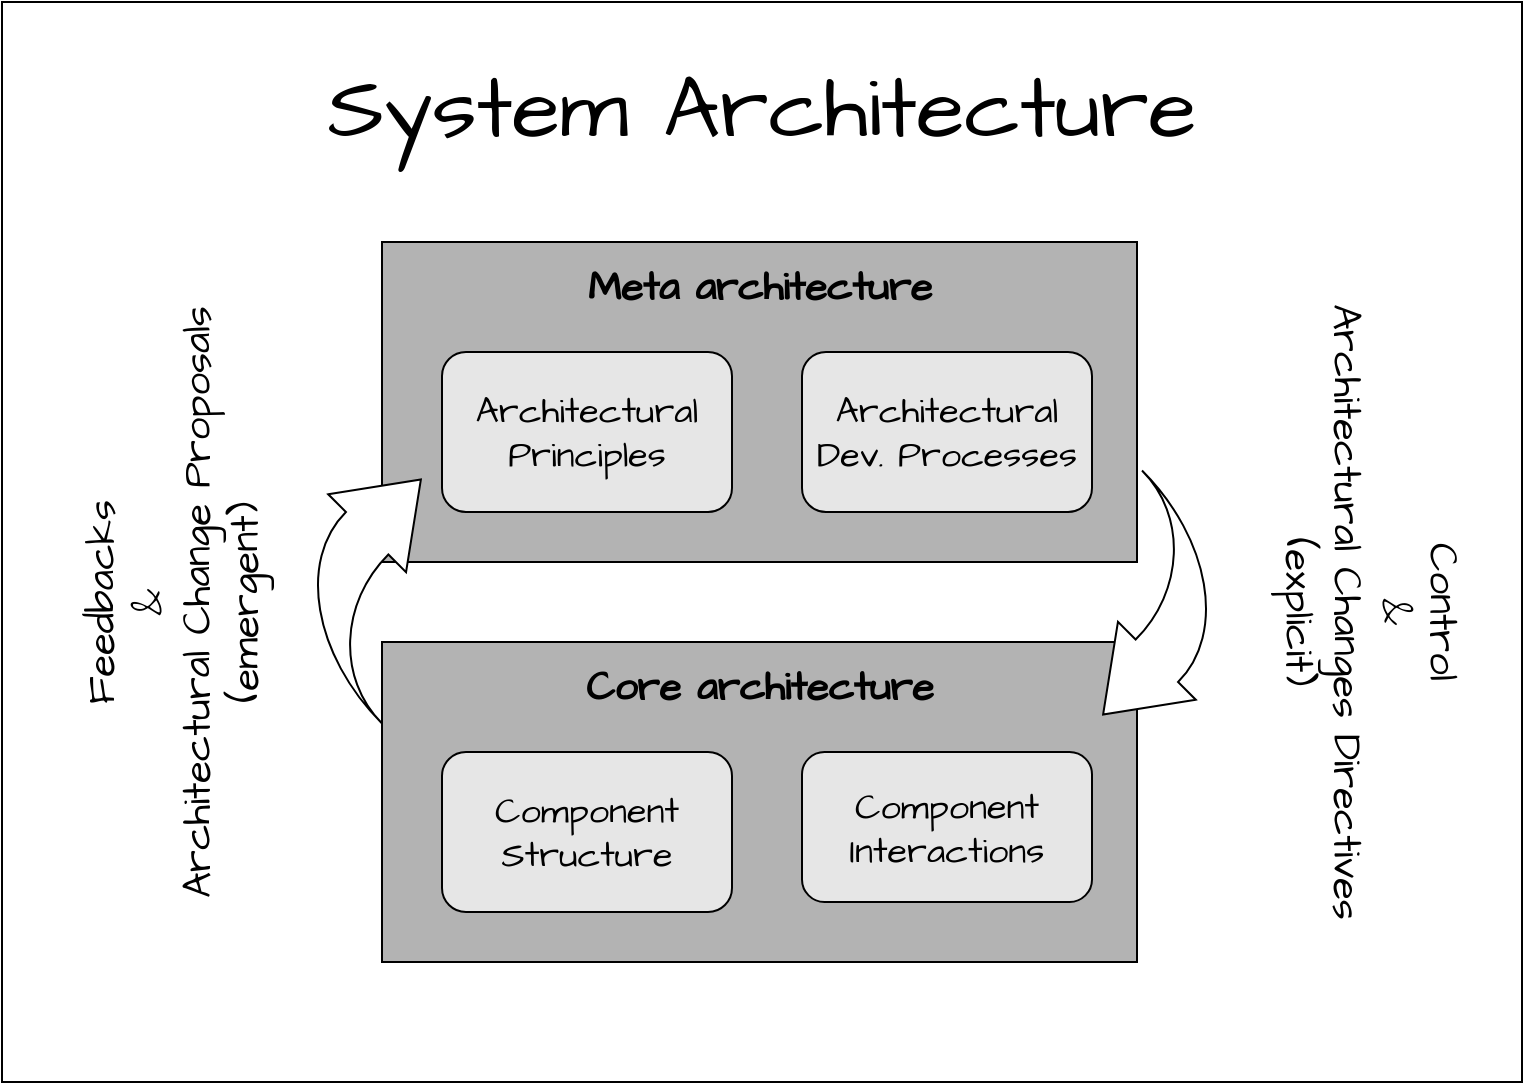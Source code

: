 <mxfile version="24.7.6" pages="16">
  <diagram id="s__5OzS5CffsZftL_kgy" name="Fig-01-System-architecture">
    <mxGraphModel grid="1" page="1" gridSize="10" guides="1" tooltips="1" connect="1" arrows="1" fold="1" pageScale="1" pageWidth="850" pageHeight="1100" math="0" shadow="0">
      <root>
        <mxCell id="0" />
        <mxCell id="1" parent="0" />
        <mxCell id="uJZ_q7x4q1oKtR9Fs0Xp-1" value="" style="rounded=0;whiteSpace=wrap;html=1;fillColor=#FFFFFF;" vertex="1" parent="1">
          <mxGeometry x="40" y="40" width="760" height="540" as="geometry" />
        </mxCell>
        <mxCell id="uJZ_q7x4q1oKtR9Fs0Xp-2" value="System Architecture" style="text;html=1;align=center;verticalAlign=middle;whiteSpace=wrap;rounded=0;fontSize=44;fontFamily=Architects Daughter;fontColor=#000000;" vertex="1" parent="1">
          <mxGeometry x="40" y="40" width="760" height="110" as="geometry" />
        </mxCell>
        <mxCell id="uJZ_q7x4q1oKtR9Fs0Xp-3" value="" style="rounded=0;whiteSpace=wrap;html=1;fontColor=#B3B3B3;fillColor=#B3B3B3;" vertex="1" parent="1">
          <mxGeometry x="230" y="360" width="377.5" height="160" as="geometry" />
        </mxCell>
        <mxCell id="uJZ_q7x4q1oKtR9Fs0Xp-4" value="Component Structure" style="text;html=1;strokeColor=default;fillColor=#E6E6E6;align=center;verticalAlign=middle;whiteSpace=wrap;rounded=1;fontSize=18;fontFamily=Architects Daughter;fontSource=https%3A%2F%2Ffonts.googleapis.com%2Fcss%3Ffamily%3DArchitects%2BDaughter;" vertex="1" parent="1">
          <mxGeometry x="260" y="415" width="145" height="80" as="geometry" />
        </mxCell>
        <mxCell id="uJZ_q7x4q1oKtR9Fs0Xp-5" value="Component Interactions" style="text;html=1;strokeColor=default;fillColor=#E6E6E6;align=center;verticalAlign=middle;whiteSpace=wrap;rounded=1;fontSize=18;fontFamily=Architects Daughter;" vertex="1" parent="1">
          <mxGeometry x="440" y="415" width="145" height="75" as="geometry" />
        </mxCell>
        <mxCell id="uJZ_q7x4q1oKtR9Fs0Xp-7" value="&lt;b&gt;Core architecture&lt;/b&gt;" style="text;html=1;strokeColor=none;fillColor=none;align=center;verticalAlign=middle;whiteSpace=wrap;rounded=0;fontSize=20;fontFamily=Architects Daughter;" vertex="1" parent="1">
          <mxGeometry x="230" y="362" width="377.5" height="40" as="geometry" />
        </mxCell>
        <mxCell id="uJZ_q7x4q1oKtR9Fs0Xp-9" value="" style="rounded=0;whiteSpace=wrap;html=1;fillColor=#B3B3B3;" vertex="1" parent="1">
          <mxGeometry x="230" y="160" width="377.5" height="160" as="geometry" />
        </mxCell>
        <mxCell id="uJZ_q7x4q1oKtR9Fs0Xp-10" value="&lt;b&gt;Meta architecture&lt;/b&gt;" style="text;html=1;strokeColor=none;fillColor=none;align=center;verticalAlign=middle;whiteSpace=wrap;rounded=0;fontSize=20;fontFamily=Architects Daughter;" vertex="1" parent="1">
          <mxGeometry x="230" y="162" width="377.5" height="40" as="geometry" />
        </mxCell>
        <mxCell id="uJZ_q7x4q1oKtR9Fs0Xp-11" value="Architectural Principles" style="text;html=1;strokeColor=default;fillColor=#E6E6E6;align=center;verticalAlign=middle;whiteSpace=wrap;rounded=1;fontSize=18;fontFamily=Architects Daughter;" vertex="1" parent="1">
          <mxGeometry x="260" y="215" width="145" height="80" as="geometry" />
        </mxCell>
        <mxCell id="uJZ_q7x4q1oKtR9Fs0Xp-12" value="Architectural Dev. Processes" style="text;html=1;strokeColor=default;fillColor=#E6E6E6;align=center;verticalAlign=middle;whiteSpace=wrap;rounded=1;fontSize=18;fontFamily=Architects Daughter;" vertex="1" parent="1">
          <mxGeometry x="440" y="215" width="145" height="80" as="geometry" />
        </mxCell>
        <mxCell id="m_0Stk3q2ZJhtFPFyD44-1" value="" style="html=1;shadow=0;dashed=0;align=center;verticalAlign=middle;shape=mxgraph.arrows2.jumpInArrow;dy=15;dx=38;arrowHead=55;rotation=-225;" vertex="1" parent="1">
          <mxGeometry x="560" y="295" width="100" height="100" as="geometry" />
        </mxCell>
        <mxCell id="m_0Stk3q2ZJhtFPFyD44-2" value="" style="html=1;shadow=0;dashed=0;align=center;verticalAlign=middle;shape=mxgraph.arrows2.jumpInArrow;dy=15;dx=38;arrowHead=55;rotation=-45;" vertex="1" parent="1">
          <mxGeometry x="180" y="280" width="100" height="100" as="geometry" />
        </mxCell>
        <mxCell id="m_0Stk3q2ZJhtFPFyD44-6" value="&lt;span&gt;Feedbacks &lt;br&gt;&amp;amp;&lt;br&gt;Architectural Change Proposals (emergent)&lt;br&gt;&lt;/span&gt;" style="text;html=1;strokeColor=none;fillColor=none;align=center;verticalAlign=middle;whiteSpace=wrap;rounded=0;fontSize=20;fontFamily=Architects Daughter;fontStyle=0;rotation=-90;" vertex="1" parent="1">
          <mxGeometry x="-30" y="300" width="310" height="80" as="geometry" />
        </mxCell>
        <mxCell id="m_0Stk3q2ZJhtFPFyD44-10" value="&lt;span&gt;Control&lt;br&gt;&amp;amp;&lt;br&gt;Architectural Changes Directives (explicit)&lt;br&gt;&lt;/span&gt;" style="text;html=1;strokeColor=none;fillColor=none;align=center;verticalAlign=middle;whiteSpace=wrap;rounded=0;fontSize=20;fontFamily=Architects Daughter;fontStyle=0;rotation=90;" vertex="1" parent="1">
          <mxGeometry x="570" y="305" width="310" height="80" as="geometry" />
        </mxCell>
      </root>
    </mxGraphModel>
  </diagram>
  <diagram id="yVxZ92DUp-XTuLD9-xed" name="Fig-02-Continous-architecture">
    <mxGraphModel grid="1" page="1" gridSize="10" guides="1" tooltips="1" connect="1" arrows="1" fold="1" pageScale="1" pageWidth="850" pageHeight="1100" math="0" shadow="0">
      <root>
        <mxCell id="0" />
        <mxCell id="1" parent="0" />
        <mxCell id="N6_gaLm9twxLUKLAaUny-1" value="" style="ellipse;shape=cloud;whiteSpace=wrap;html=1;fillColor=#E6E6E6;" vertex="1" parent="1">
          <mxGeometry x="30" y="40" width="1020" height="160" as="geometry" />
        </mxCell>
        <mxCell id="N6_gaLm9twxLUKLAaUny-2" value="" style="shape=flexArrow;endArrow=classic;html=1;rounded=0;endWidth=48;endSize=10;width=36;labelBackgroundColor=#999999;fillColor=#999999;" edge="1" parent="1">
          <mxGeometry width="50" height="50" relative="1" as="geometry">
            <mxPoint x="80" y="299.5" as="sourcePoint" />
            <mxPoint x="210" y="299.5" as="targetPoint" />
          </mxGeometry>
        </mxCell>
        <mxCell id="N6_gaLm9twxLUKLAaUny-3" value="" style="shape=flexArrow;endArrow=classic;html=1;rounded=0;endWidth=48;endSize=10;width=36;fillColor=#E6E6E6;" edge="1" parent="1">
          <mxGeometry width="50" height="50" relative="1" as="geometry">
            <mxPoint x="240" y="419" as="sourcePoint" />
            <mxPoint x="950" y="419" as="targetPoint" />
          </mxGeometry>
        </mxCell>
        <mxCell id="N6_gaLm9twxLUKLAaUny-5" value="" style="rounded=0;whiteSpace=wrap;html=1;fillColor=#E6E6E6;" vertex="1" parent="1">
          <mxGeometry x="240" y="280" width="80" height="40" as="geometry" />
        </mxCell>
        <mxCell id="N6_gaLm9twxLUKLAaUny-6" value="" style="ellipse;whiteSpace=wrap;html=1;aspect=fixed;fillColor=#CCCCCC;" vertex="1" parent="1">
          <mxGeometry x="101" y="268" width="60" height="60" as="geometry" />
        </mxCell>
        <mxCell id="N6_gaLm9twxLUKLAaUny-11" value="" style="ellipse;whiteSpace=wrap;html=1;aspect=fixed;fillColor=#999999;" vertex="1" parent="1">
          <mxGeometry x="111" y="278" width="40" height="40" as="geometry" />
        </mxCell>
        <mxCell id="N6_gaLm9twxLUKLAaUny-12" value="" style="triangle;whiteSpace=wrap;html=1;fillColor=#B3B3B3;" vertex="1" parent="1">
          <mxGeometry x="132" y="260" width="19" height="30" as="geometry" />
        </mxCell>
        <mxCell id="N6_gaLm9twxLUKLAaUny-13" value="" style="shape=flexArrow;endArrow=classic;html=1;rounded=0;endWidth=48;endSize=10;width=36;fillColor=#999999;" edge="1" parent="1">
          <mxGeometry width="50" height="50" relative="1" as="geometry">
            <mxPoint x="344" y="299.5" as="sourcePoint" />
            <mxPoint x="474" y="299.5" as="targetPoint" />
          </mxGeometry>
        </mxCell>
        <mxCell id="N6_gaLm9twxLUKLAaUny-14" value="" style="ellipse;whiteSpace=wrap;html=1;aspect=fixed;fillColor=#CCCCCC;" vertex="1" parent="1">
          <mxGeometry x="365" y="268" width="60" height="60" as="geometry" />
        </mxCell>
        <mxCell id="N6_gaLm9twxLUKLAaUny-15" value="" style="ellipse;whiteSpace=wrap;html=1;aspect=fixed;fillColor=#999999;" vertex="1" parent="1">
          <mxGeometry x="375" y="278" width="40" height="40" as="geometry" />
        </mxCell>
        <mxCell id="N6_gaLm9twxLUKLAaUny-16" value="" style="triangle;whiteSpace=wrap;html=1;fillColor=#B3B3B3;" vertex="1" parent="1">
          <mxGeometry x="396" y="260" width="19" height="30" as="geometry" />
        </mxCell>
        <mxCell id="hIz5OFzB7VFIw-lbWySm-2" style="edgeStyle=orthogonalEdgeStyle;rounded=0;orthogonalLoop=1;jettySize=auto;html=1;" edge="1" parent="1" source="N6_gaLm9twxLUKLAaUny-17">
          <mxGeometry relative="1" as="geometry">
            <mxPoint x="610" y="300" as="targetPoint" />
          </mxGeometry>
        </mxCell>
        <mxCell id="N6_gaLm9twxLUKLAaUny-17" value="" style="rounded=0;whiteSpace=wrap;html=1;fillColor=#E6E6E6;" vertex="1" parent="1">
          <mxGeometry x="490" y="280" width="80" height="40" as="geometry" />
        </mxCell>
        <mxCell id="N6_gaLm9twxLUKLAaUny-18" value="" style="shape=flexArrow;endArrow=classic;html=1;rounded=0;endWidth=48;endSize=10;width=36;fillColor=#999999;" edge="1" parent="1">
          <mxGeometry width="50" height="50" relative="1" as="geometry">
            <mxPoint x="590" y="299.5" as="sourcePoint" />
            <mxPoint x="720" y="299.5" as="targetPoint" />
          </mxGeometry>
        </mxCell>
        <mxCell id="N6_gaLm9twxLUKLAaUny-19" value="" style="ellipse;whiteSpace=wrap;html=1;aspect=fixed;fillColor=#CCCCCC;" vertex="1" parent="1">
          <mxGeometry x="611" y="268" width="60" height="60" as="geometry" />
        </mxCell>
        <mxCell id="N6_gaLm9twxLUKLAaUny-20" value="" style="ellipse;whiteSpace=wrap;html=1;aspect=fixed;fillColor=#999999;" vertex="1" parent="1">
          <mxGeometry x="621" y="278" width="40" height="40" as="geometry" />
        </mxCell>
        <mxCell id="N6_gaLm9twxLUKLAaUny-21" value="" style="triangle;whiteSpace=wrap;html=1;fillColor=#B3B3B3;" vertex="1" parent="1">
          <mxGeometry x="642" y="260" width="19" height="30" as="geometry" />
        </mxCell>
        <mxCell id="N6_gaLm9twxLUKLAaUny-22" value="" style="rounded=0;whiteSpace=wrap;html=1;fillColor=#E6E6E6;" vertex="1" parent="1">
          <mxGeometry x="730" y="280" width="210" height="40" as="geometry" />
        </mxCell>
        <mxCell id="N6_gaLm9twxLUKLAaUny-23" value="Environment" style="text;html=1;strokeColor=none;fillColor=none;align=center;verticalAlign=middle;whiteSpace=wrap;rounded=0;fontSize=34;fontFamily=Architects Daughter;" vertex="1" parent="1">
          <mxGeometry x="451" y="90" width="230" height="60" as="geometry" />
        </mxCell>
        <mxCell id="N6_gaLm9twxLUKLAaUny-24" value="Solution Development/Evolution" style="text;html=1;strokeColor=none;fillColor=none;align=center;verticalAlign=middle;whiteSpace=wrap;rounded=0;fontSize=27;fontFamily=Architects Daughter;" vertex="1" parent="1">
          <mxGeometry x="240" y="440" width="670" height="40" as="geometry" />
        </mxCell>
        <mxCell id="N6_gaLm9twxLUKLAaUny-26" value="Minimum Viable Architecture" style="text;html=1;strokeColor=none;fillColor=none;align=center;verticalAlign=middle;whiteSpace=wrap;rounded=0;fontSize=20;fontFamily=Architects Daughter;fontStyle=1" vertex="1" parent="1">
          <mxGeometry x="200" y="230" width="160" height="30" as="geometry" />
        </mxCell>
        <mxCell id="N6_gaLm9twxLUKLAaUny-27" value="Core&amp;nbsp;Arch.&lt;br&gt;v2" style="text;html=1;strokeColor=none;fillColor=none;align=center;verticalAlign=middle;whiteSpace=wrap;rounded=0;fontSize=20;fontFamily=Architects Daughter;" vertex="1" parent="1">
          <mxGeometry x="451" y="230" width="160" height="30" as="geometry" />
        </mxCell>
        <mxCell id="N6_gaLm9twxLUKLAaUny-28" value="Core Arch.&amp;nbsp;&lt;br&gt;v3" style="text;html=1;strokeColor=none;fillColor=none;align=center;verticalAlign=middle;whiteSpace=wrap;rounded=0;fontSize=20;fontFamily=Architects Daughter;" vertex="1" parent="1">
          <mxGeometry x="730" y="230" width="210" height="30" as="geometry" />
        </mxCell>
        <mxCell id="N6_gaLm9twxLUKLAaUny-29" value="" style="endArrow=classic;html=1;rounded=0;entryX=0;entryY=0.5;entryDx=0;entryDy=0;" edge="1" parent="1" target="N6_gaLm9twxLUKLAaUny-14">
          <mxGeometry width="50" height="50" relative="1" as="geometry">
            <mxPoint x="320" y="298" as="sourcePoint" />
            <mxPoint x="560" y="210" as="targetPoint" />
          </mxGeometry>
        </mxCell>
        <mxCell id="N6_gaLm9twxLUKLAaUny-31" style="edgeStyle=none;rounded=0;orthogonalLoop=1;jettySize=auto;html=1;exitX=0.31;exitY=0.8;exitDx=0;exitDy=0;exitPerimeter=0;entryX=0.383;entryY=0.067;entryDx=0;entryDy=0;entryPerimeter=0;" edge="1" parent="1" source="N6_gaLm9twxLUKLAaUny-1" target="N6_gaLm9twxLUKLAaUny-14">
          <mxGeometry relative="1" as="geometry" />
        </mxCell>
        <mxCell id="N6_gaLm9twxLUKLAaUny-33" style="edgeStyle=none;rounded=0;orthogonalLoop=1;jettySize=auto;html=1;endArrow=none;endFill=0;startArrow=classic;startFill=1;" edge="1" parent="1" source="N6_gaLm9twxLUKLAaUny-14">
          <mxGeometry relative="1" as="geometry">
            <mxPoint x="370" y="400" as="targetPoint" />
          </mxGeometry>
        </mxCell>
        <mxCell id="N6_gaLm9twxLUKLAaUny-34" style="edgeStyle=none;rounded=0;orthogonalLoop=1;jettySize=auto;html=1;startArrow=classic;startFill=1;endArrow=none;endFill=0;" edge="1" parent="1">
          <mxGeometry relative="1" as="geometry">
            <mxPoint x="640" y="330" as="sourcePoint" />
            <mxPoint x="620" y="400" as="targetPoint" />
          </mxGeometry>
        </mxCell>
        <mxCell id="hIz5OFzB7VFIw-lbWySm-4" style="edgeStyle=none;rounded=0;orthogonalLoop=1;jettySize=auto;html=1;exitX=0.55;exitY=0.95;exitDx=0;exitDy=0;exitPerimeter=0;entryX=0.25;entryY=0.05;entryDx=0;entryDy=0;entryPerimeter=0;" edge="1" parent="1" source="N6_gaLm9twxLUKLAaUny-1" target="N6_gaLm9twxLUKLAaUny-19">
          <mxGeometry relative="1" as="geometry" />
        </mxCell>
        <mxCell id="hIz5OFzB7VFIw-lbWySm-6" value="Inputs" style="text;html=1;strokeColor=none;fillColor=none;align=center;verticalAlign=middle;whiteSpace=wrap;rounded=0;fontSize=17;fontFamily=Architects Daughter;fontStyle=2;fontColor=#666666;" vertex="1" parent="1">
          <mxGeometry x="360" y="200" width="120" height="20" as="geometry" />
        </mxCell>
        <mxCell id="hIz5OFzB7VFIw-lbWySm-7" value="Inputs" style="text;html=1;strokeColor=none;fillColor=none;align=center;verticalAlign=middle;whiteSpace=wrap;rounded=0;fontSize=17;fontFamily=Architects Daughter;fontStyle=2;fontColor=#666666;" vertex="1" parent="1">
          <mxGeometry x="365" y="360" width="120" height="20" as="geometry" />
        </mxCell>
        <mxCell id="hIz5OFzB7VFIw-lbWySm-8" value="Inputs" style="text;html=1;strokeColor=none;fillColor=none;align=center;verticalAlign=middle;whiteSpace=wrap;rounded=0;fontSize=17;fontFamily=Architects Daughter;fontStyle=2;fontColor=#666666;" vertex="1" parent="1">
          <mxGeometry x="276" y="328" width="120" height="20" as="geometry" />
        </mxCell>
        <mxCell id="hIz5OFzB7VFIw-lbWySm-9" value="Inputs" style="text;html=1;strokeColor=none;fillColor=none;align=center;verticalAlign=middle;whiteSpace=wrap;rounded=0;fontSize=17;fontFamily=Architects Daughter;fontStyle=2;fontColor=#666666;" vertex="1" parent="1">
          <mxGeometry x="610" y="360" width="120" height="20" as="geometry" />
        </mxCell>
        <mxCell id="hIz5OFzB7VFIw-lbWySm-10" value="Inputs" style="text;html=1;strokeColor=none;fillColor=none;align=center;verticalAlign=middle;whiteSpace=wrap;rounded=0;fontSize=17;fontFamily=Architects Daughter;fontStyle=2;fontColor=#666666;" vertex="1" parent="1">
          <mxGeometry x="600" y="200" width="120" height="20" as="geometry" />
        </mxCell>
        <mxCell id="hIz5OFzB7VFIw-lbWySm-11" value="Inputs" style="text;html=1;strokeColor=none;fillColor=none;align=center;verticalAlign=middle;whiteSpace=wrap;rounded=0;fontSize=17;fontFamily=Architects Daughter;fontStyle=2;fontColor=#666666;" vertex="1" parent="1">
          <mxGeometry x="520" y="328" width="120" height="20" as="geometry" />
        </mxCell>
        <mxCell id="hIz5OFzB7VFIw-lbWySm-12" value="Continuous Architecture Evolution" style="text;html=1;strokeColor=none;fillColor=none;align=center;verticalAlign=middle;whiteSpace=wrap;rounded=0;fontSize=27;fontFamily=Architects Daughter;rotation=90;" vertex="1" parent="1">
          <mxGeometry x="890" y="248" width="270" height="112" as="geometry" />
        </mxCell>
      </root>
    </mxGraphModel>
  </diagram>
  <diagram id="BSJ-uwNqxH5X6IBZ8zmh" name="Fig-03-Sociotechnical-systems">
    <mxGraphModel grid="1" page="1" gridSize="10" guides="1" tooltips="1" connect="1" arrows="1" fold="1" pageScale="1" pageWidth="850" pageHeight="1100" math="0" shadow="0">
      <root>
        <mxCell id="0" />
        <mxCell id="1" parent="0" />
        <mxCell id="rAKcbodNMZIcGRPPyJJL-9" value="" style="rounded=0;whiteSpace=wrap;html=1;strokeColor=#808080;" vertex="1" parent="1">
          <mxGeometry x="40" y="-170" width="1000" height="930" as="geometry" />
        </mxCell>
        <mxCell id="M1Bt3RMlKP3Wg99kcxJX-10" value="" style="rounded=0;whiteSpace=wrap;html=1;" vertex="1" parent="1">
          <mxGeometry x="80" y="-80" width="920" height="790" as="geometry" />
        </mxCell>
        <mxCell id="M1Bt3RMlKP3Wg99kcxJX-11" value="Sociotechnical System" style="text;html=1;strokeColor=none;fillColor=none;align=center;verticalAlign=middle;whiteSpace=wrap;rounded=0;fontSize=35;fontFamily=Architects Daughter;fontStyle=1" vertex="1" parent="1">
          <mxGeometry x="120" y="-50" width="840" height="60" as="geometry" />
        </mxCell>
        <mxCell id="DBhjGQWvvMSE-k5NY7tB-14" value="" style="rounded=0;whiteSpace=wrap;html=1;dashed=1;dashPattern=12 12;" vertex="1" parent="1">
          <mxGeometry x="580" y="36" width="377" height="570" as="geometry" />
        </mxCell>
        <mxCell id="DBhjGQWvvMSE-k5NY7tB-35" value="" style="rounded=0;whiteSpace=wrap;html=1;dashed=1;dashPattern=12 12;" vertex="1" parent="1">
          <mxGeometry x="120" y="36" width="380" height="570" as="geometry" />
        </mxCell>
        <mxCell id="DBhjGQWvvMSE-k5NY7tB-36" value="" style="rounded=0;whiteSpace=wrap;html=1;fillColor=#B3B3B3;" vertex="1" parent="1">
          <mxGeometry x="185" y="66" width="260" height="230" as="geometry" />
        </mxCell>
        <mxCell id="DBhjGQWvvMSE-k5NY7tB-37" value="" style="rounded=0;whiteSpace=wrap;html=1;" vertex="1" parent="1">
          <mxGeometry x="215" y="126" width="190" height="60" as="geometry" />
        </mxCell>
        <mxCell id="DBhjGQWvvMSE-k5NY7tB-38" value="Meta Architecture" style="text;html=1;strokeColor=none;fillColor=#E6E6E6;align=center;verticalAlign=middle;whiteSpace=wrap;rounded=0;fontSize=20;fontFamily=Architects Daughter;" vertex="1" parent="1">
          <mxGeometry x="215" y="126" width="190" height="60" as="geometry" />
        </mxCell>
        <mxCell id="DBhjGQWvvMSE-k5NY7tB-39" value="" style="rounded=0;whiteSpace=wrap;html=1;" vertex="1" parent="1">
          <mxGeometry x="215" y="206" width="190" height="60" as="geometry" />
        </mxCell>
        <mxCell id="DBhjGQWvvMSE-k5NY7tB-40" value="Core Architecture" style="text;html=1;strokeColor=none;fillColor=#E6E6E6;align=center;verticalAlign=middle;whiteSpace=wrap;rounded=0;fontSize=20;fontFamily=Architects Daughter;" vertex="1" parent="1">
          <mxGeometry x="215" y="206" width="190" height="60" as="geometry" />
        </mxCell>
        <mxCell id="DBhjGQWvvMSE-k5NY7tB-41" value="Social &lt;br&gt;Architecture" style="text;html=1;strokeColor=none;fillColor=none;align=center;verticalAlign=middle;whiteSpace=wrap;rounded=0;fontSize=20;fontFamily=Architects Daughter;fontStyle=1" vertex="1" parent="1">
          <mxGeometry x="215" y="66" width="190" height="60" as="geometry" />
        </mxCell>
        <mxCell id="DBhjGQWvvMSE-k5NY7tB-42" value="" style="rounded=0;whiteSpace=wrap;html=1;fillColor=#B3B3B3;" vertex="1" parent="1">
          <mxGeometry x="632" y="66" width="260" height="230" as="geometry" />
        </mxCell>
        <mxCell id="DBhjGQWvvMSE-k5NY7tB-43" value="" style="rounded=0;whiteSpace=wrap;html=1;" vertex="1" parent="1">
          <mxGeometry x="662" y="126" width="190" height="60" as="geometry" />
        </mxCell>
        <mxCell id="DBhjGQWvvMSE-k5NY7tB-44" value="Meta Architecture" style="text;html=1;strokeColor=none;fillColor=#E6E6E6;align=center;verticalAlign=middle;whiteSpace=wrap;rounded=0;fontSize=20;fontFamily=Architects Daughter;" vertex="1" parent="1">
          <mxGeometry x="662" y="126" width="190" height="60" as="geometry" />
        </mxCell>
        <mxCell id="DBhjGQWvvMSE-k5NY7tB-45" value="" style="rounded=0;whiteSpace=wrap;html=1;" vertex="1" parent="1">
          <mxGeometry x="662" y="206" width="190" height="60" as="geometry" />
        </mxCell>
        <mxCell id="DBhjGQWvvMSE-k5NY7tB-46" value="Core Architecture" style="text;html=1;strokeColor=none;fillColor=#E6E6E6;align=center;verticalAlign=middle;whiteSpace=wrap;rounded=0;fontSize=20;fontFamily=Architects Daughter;" vertex="1" parent="1">
          <mxGeometry x="662" y="206" width="190" height="60" as="geometry" />
        </mxCell>
        <mxCell id="DBhjGQWvvMSE-k5NY7tB-47" value="Technological Architecture" style="text;html=1;strokeColor=none;fillColor=none;align=center;verticalAlign=middle;whiteSpace=wrap;rounded=0;fontSize=20;fontFamily=Architects Daughter;fontStyle=1" vertex="1" parent="1">
          <mxGeometry x="662" y="66" width="190" height="60" as="geometry" />
        </mxCell>
        <mxCell id="DBhjGQWvvMSE-k5NY7tB-48" value="" style="rounded=0;whiteSpace=wrap;html=1;fillColor=#B3B3B3;" vertex="1" parent="1">
          <mxGeometry x="185" y="396" width="260" height="150" as="geometry" />
        </mxCell>
        <mxCell id="DBhjGQWvvMSE-k5NY7tB-49" value="" style="rounded=0;whiteSpace=wrap;html=1;" vertex="1" parent="1">
          <mxGeometry x="215" y="456" width="190" height="60" as="geometry" />
        </mxCell>
        <mxCell id="DBhjGQWvvMSE-k5NY7tB-50" value="People" style="text;html=1;strokeColor=none;fillColor=#E6E6E6;align=center;verticalAlign=middle;whiteSpace=wrap;rounded=0;fontSize=20;fontFamily=Architects Daughter;" vertex="1" parent="1">
          <mxGeometry x="215" y="456" width="190" height="60" as="geometry" />
        </mxCell>
        <mxCell id="DBhjGQWvvMSE-k5NY7tB-51" value="Social &lt;br&gt;Components" style="text;html=1;strokeColor=none;fillColor=none;align=center;verticalAlign=middle;whiteSpace=wrap;rounded=0;fontSize=20;fontFamily=Architects Daughter;fontStyle=1" vertex="1" parent="1">
          <mxGeometry x="220" y="396" width="190" height="60" as="geometry" />
        </mxCell>
        <mxCell id="DBhjGQWvvMSE-k5NY7tB-52" value="" style="rounded=0;whiteSpace=wrap;html=1;fillColor=#B3B3B3;" vertex="1" parent="1">
          <mxGeometry x="632" y="396" width="260" height="150" as="geometry" />
        </mxCell>
        <mxCell id="DBhjGQWvvMSE-k5NY7tB-53" value="Technological Components" style="text;html=1;strokeColor=none;fillColor=none;align=center;verticalAlign=middle;whiteSpace=wrap;rounded=0;fontSize=20;fontFamily=Architects Daughter;fontStyle=1" vertex="1" parent="1">
          <mxGeometry x="667" y="396" width="190" height="60" as="geometry" />
        </mxCell>
        <mxCell id="DBhjGQWvvMSE-k5NY7tB-54" value="" style="rounded=0;whiteSpace=wrap;html=1;" vertex="1" parent="1">
          <mxGeometry x="667" y="456" width="190" height="60" as="geometry" />
        </mxCell>
        <mxCell id="DBhjGQWvvMSE-k5NY7tB-55" value="Technologies" style="text;html=1;strokeColor=none;fillColor=#E6E6E6;align=center;verticalAlign=middle;whiteSpace=wrap;rounded=0;fontSize=20;fontFamily=Architects Daughter;" vertex="1" parent="1">
          <mxGeometry x="667" y="456" width="190" height="60" as="geometry" />
        </mxCell>
        <mxCell id="DBhjGQWvvMSE-k5NY7tB-56" value="Social Subsystem" style="text;html=1;strokeColor=none;fillColor=none;align=center;verticalAlign=middle;whiteSpace=wrap;rounded=0;fontSize=22;fontFamily=Architects Daughter;fontStyle=1" vertex="1" parent="1">
          <mxGeometry x="120" y="556" width="390" height="50" as="geometry" />
        </mxCell>
        <mxCell id="DBhjGQWvvMSE-k5NY7tB-57" value="Technical Subsystem" style="text;html=1;strokeColor=none;fillColor=none;align=center;verticalAlign=middle;whiteSpace=wrap;rounded=0;fontSize=22;fontFamily=Architects Daughter;fontStyle=1" vertex="1" parent="1">
          <mxGeometry x="567" y="556" width="390" height="50" as="geometry" />
        </mxCell>
        <mxCell id="DBhjGQWvvMSE-k5NY7tB-58" value="" style="shape=flexArrow;endArrow=classic;html=1;rounded=0;exitX=0.996;exitY=0.593;exitDx=0;exitDy=0;exitPerimeter=0;startArrow=block;entryX=0;entryY=0.593;entryDx=0;entryDy=0;entryPerimeter=0;fillColor=#666666;strokeColor=none;" edge="1" parent="1" source="DBhjGQWvvMSE-k5NY7tB-36" target="DBhjGQWvvMSE-k5NY7tB-42">
          <mxGeometry width="50" height="50" relative="1" as="geometry">
            <mxPoint x="1020" y="236" as="sourcePoint" />
            <mxPoint x="560" y="186" as="targetPoint" />
          </mxGeometry>
        </mxCell>
        <mxCell id="DBhjGQWvvMSE-k5NY7tB-60" value="" style="shape=flexArrow;endArrow=classic;html=1;rounded=0;exitX=0.5;exitY=1;exitDx=0;exitDy=0;startArrow=block;entryX=0.5;entryY=0;entryDx=0;entryDy=0;fillColor=#666666;strokeColor=none;" edge="1" parent="1" source="DBhjGQWvvMSE-k5NY7tB-36" target="DBhjGQWvvMSE-k5NY7tB-51">
          <mxGeometry width="50" height="50" relative="1" as="geometry">
            <mxPoint x="244.5" y="366" as="sourcePoint" />
            <mxPoint x="375.5" y="366" as="targetPoint" />
          </mxGeometry>
        </mxCell>
        <mxCell id="DBhjGQWvvMSE-k5NY7tB-61" value="" style="shape=flexArrow;endArrow=classic;html=1;rounded=0;exitX=0.5;exitY=1;exitDx=0;exitDy=0;startArrow=block;entryX=0.5;entryY=0;entryDx=0;entryDy=0;fillColor=#666666;strokeColor=none;" edge="1" parent="1">
          <mxGeometry width="50" height="50" relative="1" as="geometry">
            <mxPoint x="756.5" y="296" as="sourcePoint" />
            <mxPoint x="756.5" y="396" as="targetPoint" />
          </mxGeometry>
        </mxCell>
        <mxCell id="DBhjGQWvvMSE-k5NY7tB-62" value="" style="shape=flexArrow;endArrow=classic;html=1;rounded=0;exitX=0;exitY=1;exitDx=0;exitDy=0;startArrow=block;entryX=1;entryY=0;entryDx=0;entryDy=0;fillColor=#666666;strokeColor=none;" edge="1" parent="1" source="DBhjGQWvvMSE-k5NY7tB-42" target="DBhjGQWvvMSE-k5NY7tB-48">
          <mxGeometry width="50" height="50" relative="1" as="geometry">
            <mxPoint x="1030" y="376" as="sourcePoint" />
            <mxPoint x="1030" y="476" as="targetPoint" />
          </mxGeometry>
        </mxCell>
        <mxCell id="DBhjGQWvvMSE-k5NY7tB-63" value="" style="shape=flexArrow;endArrow=classic;html=1;rounded=0;exitX=1;exitY=1;exitDx=0;exitDy=0;startArrow=block;entryX=0;entryY=0;entryDx=0;entryDy=0;fillColor=#666666;strokeColor=none;" edge="1" parent="1" source="DBhjGQWvvMSE-k5NY7tB-36" target="DBhjGQWvvMSE-k5NY7tB-52">
          <mxGeometry width="50" height="50" relative="1" as="geometry">
            <mxPoint x="1110" y="286" as="sourcePoint" />
            <mxPoint x="980" y="386" as="targetPoint" />
          </mxGeometry>
        </mxCell>
        <mxCell id="tqtukrAYt-44soqqFzYO-1" value="" style="shape=flexArrow;endArrow=classic;html=1;rounded=0;width=36;endSize=16;endWidth=32;fillColor=default;strokeColor=none;gradientColor=default;gradientDirection=east;" edge="1" parent="1">
          <mxGeometry width="50" height="50" relative="1" as="geometry">
            <mxPoint x="120" y="660" as="sourcePoint" />
            <mxPoint x="400" y="660" as="targetPoint" />
          </mxGeometry>
        </mxCell>
        <mxCell id="rAKcbodNMZIcGRPPyJJL-1" value="" style="shape=flexArrow;endArrow=classic;html=1;rounded=0;width=36;endSize=16;endWidth=32;fillColor=default;strokeColor=none;gradientColor=default;gradientDirection=west;" edge="1" parent="1">
          <mxGeometry width="50" height="50" relative="1" as="geometry">
            <mxPoint x="957" y="660" as="sourcePoint" />
            <mxPoint x="677" y="660" as="targetPoint" />
          </mxGeometry>
        </mxCell>
        <mxCell id="rAKcbodNMZIcGRPPyJJL-2" value="Joint Optimization" style="text;html=1;strokeColor=none;fillColor=none;align=center;verticalAlign=middle;whiteSpace=wrap;rounded=0;fontSize=27;fontFamily=Architects Daughter;fontStyle=1" vertex="1" parent="1">
          <mxGeometry x="405" y="630" width="265" height="60" as="geometry" />
        </mxCell>
        <mxCell id="rAKcbodNMZIcGRPPyJJL-3" value="" style="shape=flexArrow;endArrow=classic;html=1;rounded=0;exitX=0.996;exitY=0.593;exitDx=0;exitDy=0;exitPerimeter=0;startArrow=block;entryX=0;entryY=0.593;entryDx=0;entryDy=0;entryPerimeter=0;fillColor=#666666;strokeColor=none;" edge="1" parent="1">
          <mxGeometry width="50" height="50" relative="1" as="geometry">
            <mxPoint x="443.5" y="485.5" as="sourcePoint" />
            <mxPoint x="631.5" y="485.5" as="targetPoint" />
          </mxGeometry>
        </mxCell>
        <mxCell id="rAKcbodNMZIcGRPPyJJL-4" value="&lt;i&gt;Affects&lt;/i&gt;" style="text;html=1;strokeColor=none;fillColor=none;align=center;verticalAlign=middle;whiteSpace=wrap;rounded=0;fontSize=15;fontFamily=Architects Daughter;fontStyle=0" vertex="1" parent="1">
          <mxGeometry x="215" y="330" width="80" height="30" as="geometry" />
        </mxCell>
        <mxCell id="rAKcbodNMZIcGRPPyJJL-5" value="&lt;i&gt;Affects&lt;/i&gt;" style="text;html=1;strokeColor=none;fillColor=none;align=center;verticalAlign=middle;whiteSpace=wrap;rounded=0;fontSize=15;fontFamily=Architects Daughter;fontStyle=0" vertex="1" parent="1">
          <mxGeometry x="790" y="330" width="80" height="30" as="geometry" />
        </mxCell>
        <mxCell id="rAKcbodNMZIcGRPPyJJL-6" value="&lt;i&gt;Affects&lt;/i&gt;" style="text;html=1;strokeColor=none;fillColor=none;align=center;verticalAlign=middle;whiteSpace=wrap;rounded=0;fontSize=15;fontFamily=Architects Daughter;fontStyle=0" vertex="1" parent="1">
          <mxGeometry x="497.5" y="166" width="80" height="30" as="geometry" />
        </mxCell>
        <mxCell id="rAKcbodNMZIcGRPPyJJL-7" value="&lt;i&gt;Affects&lt;/i&gt;" style="text;html=1;strokeColor=none;fillColor=none;align=center;verticalAlign=middle;whiteSpace=wrap;rounded=0;fontSize=15;fontFamily=Architects Daughter;fontStyle=0" vertex="1" parent="1">
          <mxGeometry x="497.5" y="450" width="80" height="30" as="geometry" />
        </mxCell>
        <mxCell id="rAKcbodNMZIcGRPPyJJL-8" value="&lt;i&gt;Affects&lt;/i&gt;" style="text;html=1;strokeColor=none;fillColor=none;align=center;verticalAlign=middle;whiteSpace=wrap;rounded=0;fontSize=15;fontFamily=Architects Daughter;fontStyle=0" vertex="1" parent="1">
          <mxGeometry x="497.5" y="290" width="80" height="30" as="geometry" />
        </mxCell>
        <mxCell id="rAKcbodNMZIcGRPPyJJL-10" value="Complex Environment" style="text;html=1;strokeColor=none;fillColor=none;align=center;verticalAlign=middle;whiteSpace=wrap;rounded=0;fontSize=35;fontFamily=Architects Daughter;fontStyle=3;fontColor=#808080;" vertex="1" parent="1">
          <mxGeometry x="76" y="-160" width="923" height="60" as="geometry" />
        </mxCell>
      </root>
    </mxGraphModel>
  </diagram>
  <diagram name="Fig-04-Sociotechnical-system-architecture " id="pt6U38hrfXdGu1oygouR">
    <mxGraphModel grid="1" page="1" gridSize="10" guides="1" tooltips="1" connect="1" arrows="1" fold="1" pageScale="1" pageWidth="850" pageHeight="1100" math="0" shadow="0">
      <root>
        <mxCell id="GEQAFUt_IVy_jWQWY9Je-0" />
        <mxCell id="GEQAFUt_IVy_jWQWY9Je-1" parent="GEQAFUt_IVy_jWQWY9Je-0" />
        <mxCell id="EHgp3DIVJoOiXR6NwG7Z-0" value="" style="rounded=0;whiteSpace=wrap;html=1;" vertex="1" parent="GEQAFUt_IVy_jWQWY9Je-1">
          <mxGeometry x="132.5" y="-30" width="650" height="360" as="geometry" />
        </mxCell>
        <mxCell id="GEQAFUt_IVy_jWQWY9Je-4" value="Sociotechnical Architecture" style="text;html=1;strokeColor=none;fillColor=none;align=center;verticalAlign=middle;whiteSpace=wrap;rounded=0;fontSize=35;fontFamily=Architects Daughter;fontStyle=1" vertex="1" parent="GEQAFUt_IVy_jWQWY9Je-1">
          <mxGeometry x="132.5" y="-17" width="647.5" height="60" as="geometry" />
        </mxCell>
        <mxCell id="GEQAFUt_IVy_jWQWY9Je-7" value="" style="rounded=0;whiteSpace=wrap;html=1;fillColor=#B3B3B3;" vertex="1" parent="GEQAFUt_IVy_jWQWY9Je-1">
          <mxGeometry x="185" y="66" width="260" height="230" as="geometry" />
        </mxCell>
        <mxCell id="GEQAFUt_IVy_jWQWY9Je-10" value="" style="rounded=0;whiteSpace=wrap;html=1;" vertex="1" parent="GEQAFUt_IVy_jWQWY9Je-1">
          <mxGeometry x="215" y="206" width="190" height="60" as="geometry" />
        </mxCell>
        <mxCell id="GEQAFUt_IVy_jWQWY9Je-11" value="Core&lt;br&gt;&amp;nbsp;Architecture" style="text;html=1;strokeColor=none;fillColor=#E6E6E6;align=center;verticalAlign=middle;whiteSpace=wrap;rounded=0;fontSize=20;fontFamily=Architects Daughter;" vertex="1" parent="GEQAFUt_IVy_jWQWY9Je-1">
          <mxGeometry x="215" y="206" width="190" height="60" as="geometry" />
        </mxCell>
        <mxCell id="GEQAFUt_IVy_jWQWY9Je-12" value="Social &lt;br&gt;Architecture" style="text;html=1;strokeColor=none;fillColor=none;align=center;verticalAlign=middle;whiteSpace=wrap;rounded=0;fontSize=20;fontFamily=Architects Daughter;fontStyle=1" vertex="1" parent="GEQAFUt_IVy_jWQWY9Je-1">
          <mxGeometry x="215" y="66" width="190" height="60" as="geometry" />
        </mxCell>
        <mxCell id="GEQAFUt_IVy_jWQWY9Je-13" value="" style="rounded=0;whiteSpace=wrap;html=1;fillColor=#B3B3B3;" vertex="1" parent="GEQAFUt_IVy_jWQWY9Je-1">
          <mxGeometry x="480" y="66" width="260" height="230" as="geometry" />
        </mxCell>
        <mxCell id="GEQAFUt_IVy_jWQWY9Je-16" value="" style="rounded=0;whiteSpace=wrap;html=1;" vertex="1" parent="GEQAFUt_IVy_jWQWY9Je-1">
          <mxGeometry x="510" y="206" width="190" height="60" as="geometry" />
        </mxCell>
        <mxCell id="GEQAFUt_IVy_jWQWY9Je-17" value="Core&lt;br&gt;Architecture" style="text;html=1;strokeColor=none;fillColor=#E6E6E6;align=center;verticalAlign=middle;whiteSpace=wrap;rounded=0;fontSize=20;fontFamily=Architects Daughter;" vertex="1" parent="GEQAFUt_IVy_jWQWY9Je-1">
          <mxGeometry x="510" y="206" width="190" height="60" as="geometry" />
        </mxCell>
        <mxCell id="GEQAFUt_IVy_jWQWY9Je-18" value="Technological Architecture" style="text;html=1;strokeColor=none;fillColor=none;align=center;verticalAlign=middle;whiteSpace=wrap;rounded=0;fontSize=20;fontFamily=Architects Daughter;fontStyle=1" vertex="1" parent="GEQAFUt_IVy_jWQWY9Je-1">
          <mxGeometry x="510" y="66" width="190" height="60" as="geometry" />
        </mxCell>
        <mxCell id="wzyKFA0rjk4U6b31t_OW-0" value="" style="rounded=0;whiteSpace=wrap;html=1;fillColor=#E6E6E6;" vertex="1" parent="GEQAFUt_IVy_jWQWY9Je-1">
          <mxGeometry x="215" y="130" width="485" height="60" as="geometry" />
        </mxCell>
        <mxCell id="wzyKFA0rjk4U6b31t_OW-1" value="&lt;b&gt;Meta Architecture&lt;/b&gt;" style="text;html=1;strokeColor=none;fillColor=none;align=center;verticalAlign=middle;whiteSpace=wrap;rounded=0;fontSize=20;fontFamily=Architects Daughter;" vertex="1" parent="GEQAFUt_IVy_jWQWY9Je-1">
          <mxGeometry x="215" y="130" width="485" height="60" as="geometry" />
        </mxCell>
      </root>
    </mxGraphModel>
  </diagram>
  <diagram name="Fig-05-S-Viable-system-model" id="xOMY14GhT4LpY3NOu0mZ">
    <mxGraphModel grid="1" page="1" gridSize="10" guides="1" tooltips="1" connect="1" arrows="1" fold="1" pageScale="1" pageWidth="850" pageHeight="1100" background="none" math="0" shadow="0">
      <root>
        <mxCell id="IvXLzeIDMfQyMXdKQoDK-0" />
        <mxCell id="IvXLzeIDMfQyMXdKQoDK-1" parent="IvXLzeIDMfQyMXdKQoDK-0" />
        <mxCell id="IvXLzeIDMfQyMXdKQoDK-2" value="" style="shape=flexArrow;endArrow=classic;html=1;rounded=0;entryX=0;entryY=0.5;entryDx=0;entryDy=0;fillColor=#E6E6E6;strokeColor=none;" edge="1" parent="IvXLzeIDMfQyMXdKQoDK-1">
          <mxGeometry width="50" height="50" relative="1" as="geometry">
            <mxPoint x="-460" y="179" as="sourcePoint" />
            <mxPoint x="880" y="181" as="targetPoint" />
          </mxGeometry>
        </mxCell>
        <mxCell id="IvXLzeIDMfQyMXdKQoDK-3" value="" style="shape=flexArrow;endArrow=classic;html=1;rounded=0;entryX=0;entryY=0.5;entryDx=0;entryDy=0;fillColor=#E6E6E6;strokeColor=none;" edge="1" parent="IvXLzeIDMfQyMXdKQoDK-1">
          <mxGeometry width="50" height="50" relative="1" as="geometry">
            <mxPoint x="-460" y="281" as="sourcePoint" />
            <mxPoint x="880" y="283" as="targetPoint" />
          </mxGeometry>
        </mxCell>
        <mxCell id="IvXLzeIDMfQyMXdKQoDK-4" value="" style="shape=flexArrow;endArrow=classic;html=1;rounded=0;entryX=0;entryY=0.5;entryDx=0;entryDy=0;fillColor=#E6E6E6;strokeColor=none;" edge="1" parent="IvXLzeIDMfQyMXdKQoDK-1">
          <mxGeometry width="50" height="50" relative="1" as="geometry">
            <mxPoint x="-460" y="449" as="sourcePoint" />
            <mxPoint x="880" y="451" as="targetPoint" />
          </mxGeometry>
        </mxCell>
        <mxCell id="IvXLzeIDMfQyMXdKQoDK-5" value="" style="shape=flexArrow;endArrow=classic;html=1;rounded=0;entryX=0;entryY=0.5;entryDx=0;entryDy=0;fillColor=#E6E6E6;strokeColor=none;" edge="1" parent="IvXLzeIDMfQyMXdKQoDK-1">
          <mxGeometry width="50" height="50" relative="1" as="geometry">
            <mxPoint x="-460" y="659" as="sourcePoint" />
            <mxPoint x="880" y="661" as="targetPoint" />
          </mxGeometry>
        </mxCell>
        <mxCell id="IvXLzeIDMfQyMXdKQoDK-6" value="" style="shape=flexArrow;endArrow=classic;html=1;rounded=0;entryX=0;entryY=0.5;entryDx=0;entryDy=0;fillColor=#E6E6E6;strokeColor=none;" edge="1" parent="IvXLzeIDMfQyMXdKQoDK-1" source="IvXLzeIDMfQyMXdKQoDK-32" target="IvXLzeIDMfQyMXdKQoDK-20">
          <mxGeometry width="50" height="50" relative="1" as="geometry">
            <mxPoint x="-360" y="50" as="sourcePoint" />
            <mxPoint x="-156.5" y="50" as="targetPoint" />
          </mxGeometry>
        </mxCell>
        <mxCell id="IvXLzeIDMfQyMXdKQoDK-7" value="" style="rounded=0;whiteSpace=wrap;html=1;fillColor=#E6E6E6;" vertex="1" parent="IvXLzeIDMfQyMXdKQoDK-1">
          <mxGeometry width="480" height="360" as="geometry" />
        </mxCell>
        <mxCell id="IvXLzeIDMfQyMXdKQoDK-8" value="" style="rounded=0;whiteSpace=wrap;html=1;" vertex="1" parent="IvXLzeIDMfQyMXdKQoDK-1">
          <mxGeometry x="115" y="40" width="280" height="80" as="geometry" />
        </mxCell>
        <mxCell id="IvXLzeIDMfQyMXdKQoDK-9" value="&lt;u&gt;&lt;b&gt;System 5&lt;/b&gt;&lt;br&gt;&lt;/u&gt;Identity and norms" style="text;html=1;strokeColor=none;fillColor=none;align=center;verticalAlign=middle;whiteSpace=wrap;rounded=0;fontSize=20;fontFamily=Architects Daughter;" vertex="1" parent="IvXLzeIDMfQyMXdKQoDK-1">
          <mxGeometry x="115" y="40" width="280" height="80" as="geometry" />
        </mxCell>
        <mxCell id="IvXLzeIDMfQyMXdKQoDK-10" value="" style="rounded=0;whiteSpace=wrap;html=1;" vertex="1" parent="IvXLzeIDMfQyMXdKQoDK-1">
          <mxGeometry x="115" y="140" width="280" height="82" as="geometry" />
        </mxCell>
        <mxCell id="IvXLzeIDMfQyMXdKQoDK-11" style="edgeStyle=orthogonalEdgeStyle;curved=1;rounded=0;orthogonalLoop=1;jettySize=auto;html=1;exitX=1;exitY=0.25;exitDx=0;exitDy=0;entryX=1;entryY=0.5;entryDx=0;entryDy=0;" edge="1" parent="IvXLzeIDMfQyMXdKQoDK-1" source="IvXLzeIDMfQyMXdKQoDK-12" target="IvXLzeIDMfQyMXdKQoDK-9">
          <mxGeometry relative="1" as="geometry">
            <Array as="points">
              <mxPoint x="450" y="160" />
              <mxPoint x="450" y="80" />
            </Array>
          </mxGeometry>
        </mxCell>
        <mxCell id="IvXLzeIDMfQyMXdKQoDK-12" value="&lt;b&gt;&lt;u&gt;System 4&lt;/u&gt;&lt;/b&gt;&lt;br&gt;Intelligence" style="text;html=1;strokeColor=none;fillColor=none;align=center;verticalAlign=middle;whiteSpace=wrap;rounded=0;fontSize=20;fontFamily=Architects Daughter;" vertex="1" parent="IvXLzeIDMfQyMXdKQoDK-1">
          <mxGeometry x="115" y="140" width="280" height="80" as="geometry" />
        </mxCell>
        <mxCell id="IvXLzeIDMfQyMXdKQoDK-13" style="edgeStyle=orthogonalEdgeStyle;curved=1;rounded=0;orthogonalLoop=1;jettySize=auto;html=1;entryX=0;entryY=0.25;entryDx=0;entryDy=0;exitX=0.069;exitY=0.7;exitDx=0;exitDy=0;exitPerimeter=0;" edge="1" parent="IvXLzeIDMfQyMXdKQoDK-1" source="IvXLzeIDMfQyMXdKQoDK-14" target="IvXLzeIDMfQyMXdKQoDK-15">
          <mxGeometry relative="1" as="geometry">
            <Array as="points">
              <mxPoint x="30" y="90" />
              <mxPoint x="30" y="162" />
            </Array>
          </mxGeometry>
        </mxCell>
        <mxCell id="IvXLzeIDMfQyMXdKQoDK-14" value="" style="verticalLabelPosition=bottom;verticalAlign=top;html=1;shape=mxgraph.basic.heart;strokeWidth=5;fillColor=none;" vertex="1" parent="IvXLzeIDMfQyMXdKQoDK-1">
          <mxGeometry x="82.5" y="55" width="65" height="50" as="geometry" />
        </mxCell>
        <mxCell id="IvXLzeIDMfQyMXdKQoDK-15" value="" style="shape=image;html=1;verticalAlign=top;verticalLabelPosition=bottom;labelBackgroundColor=#ffffff;imageAspect=0;aspect=fixed;image=https://cdn0.iconfinder.com/data/icons/phosphor-light-vol-1/256/brain-light-128.png" vertex="1" parent="IvXLzeIDMfQyMXdKQoDK-1">
          <mxGeometry x="75" y="142" width="80" height="80" as="geometry" />
        </mxCell>
        <mxCell id="IvXLzeIDMfQyMXdKQoDK-16" value="" style="rounded=0;whiteSpace=wrap;html=1;" vertex="1" parent="IvXLzeIDMfQyMXdKQoDK-1">
          <mxGeometry x="115" y="240" width="280" height="80" as="geometry" />
        </mxCell>
        <mxCell id="IvXLzeIDMfQyMXdKQoDK-17" style="edgeStyle=orthogonalEdgeStyle;curved=1;rounded=0;orthogonalLoop=1;jettySize=auto;html=1;exitX=1;exitY=0.25;exitDx=0;exitDy=0;entryX=1;entryY=0.5;entryDx=0;entryDy=0;" edge="1" parent="IvXLzeIDMfQyMXdKQoDK-1" source="IvXLzeIDMfQyMXdKQoDK-18" target="IvXLzeIDMfQyMXdKQoDK-12">
          <mxGeometry relative="1" as="geometry">
            <Array as="points">
              <mxPoint x="450" y="260" />
              <mxPoint x="450" y="180" />
            </Array>
          </mxGeometry>
        </mxCell>
        <mxCell id="IvXLzeIDMfQyMXdKQoDK-18" value="&lt;b&gt;&lt;u&gt;System 3&lt;/u&gt;&lt;/b&gt;&lt;br&gt;Control" style="text;html=1;strokeColor=none;fillColor=none;align=center;verticalAlign=middle;whiteSpace=wrap;rounded=0;fontSize=20;fontFamily=Architects Daughter;" vertex="1" parent="IvXLzeIDMfQyMXdKQoDK-1">
          <mxGeometry x="115" y="240" width="280" height="80" as="geometry" />
        </mxCell>
        <mxCell id="IvXLzeIDMfQyMXdKQoDK-19" value="" style="rounded=1;whiteSpace=wrap;html=1;" vertex="1" parent="IvXLzeIDMfQyMXdKQoDK-1">
          <mxGeometry x="880" y="40" width="160" height="80" as="geometry" />
        </mxCell>
        <mxCell id="IvXLzeIDMfQyMXdKQoDK-20" value="Vision" style="text;html=1;strokeColor=none;fillColor=none;align=center;verticalAlign=middle;whiteSpace=wrap;rounded=0;fontSize=28;fontFamily=Architects Daughter;" vertex="1" parent="IvXLzeIDMfQyMXdKQoDK-1">
          <mxGeometry x="880" y="40" width="160" height="80" as="geometry" />
        </mxCell>
        <mxCell id="IvXLzeIDMfQyMXdKQoDK-22" value="" style="triangle;whiteSpace=wrap;html=1;rotation=90;fillColor=#E6E6E6;" vertex="1" parent="IvXLzeIDMfQyMXdKQoDK-1">
          <mxGeometry x="-260" y="337.5" width="200" height="245" as="geometry" />
        </mxCell>
        <mxCell id="IvXLzeIDMfQyMXdKQoDK-23" value="" style="triangle;whiteSpace=wrap;html=1;rotation=-90;fillColor=#E6E6E6;" vertex="1" parent="IvXLzeIDMfQyMXdKQoDK-1">
          <mxGeometry x="541" y="345" width="200" height="240" as="geometry" />
        </mxCell>
        <mxCell id="IvXLzeIDMfQyMXdKQoDK-24" value="&lt;b&gt;&lt;u&gt;System 3*&lt;/u&gt;&lt;/b&gt;&lt;br&gt;Monitor &amp;amp; Auditing" style="text;html=1;strokeColor=none;fillColor=none;align=center;verticalAlign=middle;whiteSpace=wrap;rounded=0;fontSize=20;fontFamily=Architects Daughter;" vertex="1" parent="IvXLzeIDMfQyMXdKQoDK-1">
          <mxGeometry x="-247.5" y="360" width="175" height="80" as="geometry" />
        </mxCell>
        <mxCell id="IvXLzeIDMfQyMXdKQoDK-25" value="&lt;b&gt;&lt;u&gt;System 2&lt;br&gt;&lt;/u&gt;&lt;/b&gt;Coordination" style="text;html=1;strokeColor=none;fillColor=none;align=center;verticalAlign=middle;whiteSpace=wrap;rounded=0;fontSize=20;fontFamily=Architects Daughter;" vertex="1" parent="IvXLzeIDMfQyMXdKQoDK-1">
          <mxGeometry x="521" y="490" width="240" height="80" as="geometry" />
        </mxCell>
        <mxCell id="IvXLzeIDMfQyMXdKQoDK-26" value="" style="shape=mxgraph.signs.healthcare.eye;html=1;pointerEvents=1;fillColor=#000000;strokeColor=none;verticalLabelPosition=bottom;verticalAlign=top;align=center;" vertex="1" parent="IvXLzeIDMfQyMXdKQoDK-1">
          <mxGeometry x="-191.25" y="440" width="62.5" height="40" as="geometry" />
        </mxCell>
        <mxCell id="IvXLzeIDMfQyMXdKQoDK-27" value="" style="sketch=0;html=1;aspect=fixed;strokeColor=none;shadow=0;fillColor=#000000;verticalAlign=top;labelPosition=center;verticalLabelPosition=bottom;shape=mxgraph.gcp2.gear_chain" vertex="1" parent="IvXLzeIDMfQyMXdKQoDK-1">
          <mxGeometry x="611" y="430" width="60" height="60" as="geometry" />
        </mxCell>
        <mxCell id="IvXLzeIDMfQyMXdKQoDK-29" value="" style="ellipse;whiteSpace=wrap;html=1;aspect=fixed;fillColor=#E6E6E6;" vertex="1" parent="IvXLzeIDMfQyMXdKQoDK-1">
          <mxGeometry x="-84" y="470" width="605" height="605" as="geometry" />
        </mxCell>
        <mxCell id="IvXLzeIDMfQyMXdKQoDK-30" value="" style="shape=mxgraph.signs.safety.handle_with_care;html=1;pointerEvents=1;fillColor=#000000;strokeColor=none;verticalLabelPosition=bottom;verticalAlign=top;align=center;sketch=0;" vertex="1" parent="IvXLzeIDMfQyMXdKQoDK-1">
          <mxGeometry x="178.5" y="980" width="80" height="60" as="geometry" />
        </mxCell>
        <mxCell id="IvXLzeIDMfQyMXdKQoDK-31" value="Management team" style="shape=umlActor;verticalLabelPosition=bottom;verticalAlign=top;html=1;outlineConnect=0;fontSize=18;" vertex="1" parent="IvXLzeIDMfQyMXdKQoDK-1">
          <mxGeometry x="-490" y="150" width="30" height="60" as="geometry" />
        </mxCell>
        <mxCell id="IvXLzeIDMfQyMXdKQoDK-32" value="Leadership team" style="shape=umlActor;verticalLabelPosition=bottom;verticalAlign=top;html=1;outlineConnect=0;fontSize=18;" vertex="1" parent="IvXLzeIDMfQyMXdKQoDK-1">
          <mxGeometry x="-490" y="50" width="30" height="60" as="geometry" />
        </mxCell>
        <mxCell id="IvXLzeIDMfQyMXdKQoDK-33" value="Audit, Risks, Compliance &lt;br&gt;Teams" style="shape=umlActor;verticalLabelPosition=bottom;verticalAlign=top;html=1;outlineConnect=0;fontSize=18;" vertex="1" parent="IvXLzeIDMfQyMXdKQoDK-1">
          <mxGeometry x="-490" y="250" width="30" height="60" as="geometry" />
        </mxCell>
        <mxCell id="IvXLzeIDMfQyMXdKQoDK-34" value="PMO Team" style="shape=umlActor;verticalLabelPosition=bottom;verticalAlign=top;html=1;outlineConnect=0;fontSize=18;" vertex="1" parent="IvXLzeIDMfQyMXdKQoDK-1">
          <mxGeometry x="-490" y="420" width="30" height="60" as="geometry" />
        </mxCell>
        <mxCell id="IvXLzeIDMfQyMXdKQoDK-74" value="&lt;u&gt;System 1&lt;/u&gt;&lt;br&gt;&lt;span style=&quot;font-weight: normal;&quot;&gt;Operations&lt;/span&gt;" style="text;html=1;strokeColor=none;fillColor=none;align=center;verticalAlign=middle;whiteSpace=wrap;rounded=0;fontSize=20;fontFamily=Architects Daughter;fontStyle=1" vertex="1" parent="IvXLzeIDMfQyMXdKQoDK-1">
          <mxGeometry x="131" y="490" width="175" height="40" as="geometry" />
        </mxCell>
        <mxCell id="IvXLzeIDMfQyMXdKQoDK-75" style="edgeStyle=orthogonalEdgeStyle;rounded=0;orthogonalLoop=1;jettySize=auto;html=1;entryX=0.5;entryY=0;entryDx=0;entryDy=0;strokeWidth=3;" edge="1" parent="IvXLzeIDMfQyMXdKQoDK-1" source="IvXLzeIDMfQyMXdKQoDK-77" target="IvXLzeIDMfQyMXdKQoDK-24">
          <mxGeometry relative="1" as="geometry" />
        </mxCell>
        <mxCell id="IvXLzeIDMfQyMXdKQoDK-76" style="edgeStyle=orthogonalEdgeStyle;curved=1;rounded=0;orthogonalLoop=1;jettySize=auto;html=1;entryX=0;entryY=0.5;entryDx=0;entryDy=0;endArrow=none;endFill=0;startArrow=classic;startFill=1;exitX=0;exitY=0.25;exitDx=0;exitDy=0;" edge="1" parent="IvXLzeIDMfQyMXdKQoDK-1" source="IvXLzeIDMfQyMXdKQoDK-77" target="IvXLzeIDMfQyMXdKQoDK-15">
          <mxGeometry relative="1" as="geometry">
            <Array as="points">
              <mxPoint x="30" y="260" />
              <mxPoint x="30" y="183" />
            </Array>
          </mxGeometry>
        </mxCell>
        <mxCell id="IvXLzeIDMfQyMXdKQoDK-77" value="" style="shape=image;html=1;verticalAlign=top;verticalLabelPosition=bottom;labelBackgroundColor=#ffffff;imageAspect=0;aspect=fixed;image=https://cdn0.iconfinder.com/data/icons/phosphor-light-vol-1/256/brain-light-128.png" vertex="1" parent="IvXLzeIDMfQyMXdKQoDK-1">
          <mxGeometry x="75" y="240" width="80" height="80" as="geometry" />
        </mxCell>
        <mxCell id="IvXLzeIDMfQyMXdKQoDK-78" value="Management Plane" style="text;html=1;strokeColor=none;fillColor=none;align=center;verticalAlign=middle;whiteSpace=wrap;rounded=0;fontSize=20;fontFamily=Architects Daughter;fontStyle=1" vertex="1" parent="IvXLzeIDMfQyMXdKQoDK-1">
          <mxGeometry x="40" y="-40" width="390" height="40" as="geometry" />
        </mxCell>
        <mxCell id="IvXLzeIDMfQyMXdKQoDK-79" value="Operational Plane" style="text;html=1;strokeColor=none;fillColor=none;align=center;verticalAlign=middle;whiteSpace=wrap;rounded=0;fontSize=20;fontFamily=Architects Daughter;fontStyle=1" vertex="1" parent="IvXLzeIDMfQyMXdKQoDK-1">
          <mxGeometry x="-5" y="400" width="480" height="40" as="geometry" />
        </mxCell>
        <mxCell id="IvXLzeIDMfQyMXdKQoDK-80" value="" style="rounded=1;whiteSpace=wrap;html=1;" vertex="1" parent="IvXLzeIDMfQyMXdKQoDK-1">
          <mxGeometry x="880" y="143" width="160" height="78" as="geometry" />
        </mxCell>
        <mxCell id="IvXLzeIDMfQyMXdKQoDK-81" value="Goals" style="text;html=1;strokeColor=none;fillColor=none;align=center;verticalAlign=middle;whiteSpace=wrap;rounded=0;fontSize=28;fontFamily=Architects Daughter;" vertex="1" parent="IvXLzeIDMfQyMXdKQoDK-1">
          <mxGeometry x="880" y="140" width="160" height="80" as="geometry" />
        </mxCell>
        <mxCell id="IvXLzeIDMfQyMXdKQoDK-82" value="" style="rounded=1;whiteSpace=wrap;html=1;" vertex="1" parent="IvXLzeIDMfQyMXdKQoDK-1">
          <mxGeometry x="880" y="240" width="160" height="80" as="geometry" />
        </mxCell>
        <mxCell id="IvXLzeIDMfQyMXdKQoDK-83" value="&lt;font style=&quot;font-size: 28px;&quot;&gt;Initiatives&lt;/font&gt;" style="text;html=1;strokeColor=none;fillColor=none;align=center;verticalAlign=middle;whiteSpace=wrap;rounded=0;fontSize=20;fontFamily=Architects Daughter;" vertex="1" parent="IvXLzeIDMfQyMXdKQoDK-1">
          <mxGeometry x="880" y="240" width="160" height="80" as="geometry" />
        </mxCell>
        <mxCell id="IvXLzeIDMfQyMXdKQoDK-84" style="edgeStyle=orthogonalEdgeStyle;rounded=0;orthogonalLoop=1;jettySize=auto;html=1;exitX=1;exitY=0.5;exitDx=0;exitDy=0;entryX=1;entryY=0.5;entryDx=0;entryDy=0;strokeWidth=3;" edge="1" parent="IvXLzeIDMfQyMXdKQoDK-1" source="IvXLzeIDMfQyMXdKQoDK-23" target="IvXLzeIDMfQyMXdKQoDK-18">
          <mxGeometry relative="1" as="geometry">
            <mxPoint x="470" y="280" as="targetPoint" />
            <Array as="points">
              <mxPoint x="640" y="280" />
            </Array>
          </mxGeometry>
        </mxCell>
        <mxCell id="IvXLzeIDMfQyMXdKQoDK-85" value="" style="rounded=1;whiteSpace=wrap;html=1;" vertex="1" parent="IvXLzeIDMfQyMXdKQoDK-1">
          <mxGeometry x="880" y="400" width="160" height="80" as="geometry" />
        </mxCell>
        <mxCell id="IvXLzeIDMfQyMXdKQoDK-86" value="&lt;font style=&quot;font-size: 28px;&quot;&gt;Activities&lt;/font&gt;" style="text;html=1;strokeColor=none;fillColor=none;align=center;verticalAlign=middle;whiteSpace=wrap;rounded=0;fontSize=20;fontFamily=Architects Daughter;" vertex="1" parent="IvXLzeIDMfQyMXdKQoDK-1">
          <mxGeometry x="880" y="400" width="160" height="80" as="geometry" />
        </mxCell>
        <mxCell id="IvXLzeIDMfQyMXdKQoDK-87" value="" style="rounded=1;whiteSpace=wrap;html=1;" vertex="1" parent="IvXLzeIDMfQyMXdKQoDK-1">
          <mxGeometry x="880" y="620" width="160" height="80" as="geometry" />
        </mxCell>
        <mxCell id="IvXLzeIDMfQyMXdKQoDK-88" value="&lt;font style=&quot;font-size: 28px;&quot;&gt;Deliverables&lt;/font&gt;" style="text;html=1;strokeColor=none;fillColor=none;align=center;verticalAlign=middle;whiteSpace=wrap;rounded=0;fontSize=20;fontFamily=Architects Daughter;" vertex="1" parent="IvXLzeIDMfQyMXdKQoDK-1">
          <mxGeometry x="880" y="620" width="160" height="80" as="geometry" />
        </mxCell>
        <mxCell id="IvXLzeIDMfQyMXdKQoDK-89" value="Business Unit &lt;br&gt;Teams" style="shape=umlActor;verticalLabelPosition=bottom;verticalAlign=top;html=1;outlineConnect=0;fontSize=18;" vertex="1" parent="IvXLzeIDMfQyMXdKQoDK-1">
          <mxGeometry x="-490" y="630" width="30" height="60" as="geometry" />
        </mxCell>
        <mxCell id="IvXLzeIDMfQyMXdKQoDK-90" value="" style="endArrow=none;dashed=1;html=1;rounded=0;" edge="1" parent="IvXLzeIDMfQyMXdKQoDK-1">
          <mxGeometry width="50" height="50" relative="1" as="geometry">
            <mxPoint x="-318" y="1000" as="sourcePoint" />
            <mxPoint x="-318" y="-200" as="targetPoint" />
          </mxGeometry>
        </mxCell>
        <mxCell id="IvXLzeIDMfQyMXdKQoDK-91" value="" style="endArrow=none;dashed=1;html=1;rounded=0;" edge="1" parent="IvXLzeIDMfQyMXdKQoDK-1">
          <mxGeometry width="50" height="50" relative="1" as="geometry">
            <mxPoint x="795" y="1000" as="sourcePoint" />
            <mxPoint x="795" y="-200" as="targetPoint" />
          </mxGeometry>
        </mxCell>
        <mxCell id="IvXLzeIDMfQyMXdKQoDK-92" value="&lt;font style=&quot;font-size: 37px;&quot;&gt;HOW&lt;/font&gt;" style="text;html=1;strokeColor=default;fillColor=none;align=center;verticalAlign=middle;whiteSpace=wrap;rounded=1;fontSize=20;fontFamily=Architects Daughter;shadow=1;" vertex="1" parent="IvXLzeIDMfQyMXdKQoDK-1">
          <mxGeometry x="-277.25" y="-150" width="1037.25" height="68" as="geometry" />
        </mxCell>
        <mxCell id="IvXLzeIDMfQyMXdKQoDK-93" value="&lt;font style=&quot;font-size: 37px;&quot;&gt;WHO&lt;/font&gt;" style="text;html=1;strokeColor=default;fillColor=none;align=center;verticalAlign=middle;whiteSpace=wrap;rounded=1;fontSize=20;fontFamily=Architects Daughter;glass=0;shadow=1;" vertex="1" parent="IvXLzeIDMfQyMXdKQoDK-1">
          <mxGeometry x="-602.25" y="-150" width="272.25" height="68" as="geometry" />
        </mxCell>
        <mxCell id="IvXLzeIDMfQyMXdKQoDK-94" value="&lt;font style=&quot;font-size: 37px;&quot;&gt;WHAT&lt;/font&gt;" style="text;html=1;strokeColor=default;fillColor=none;align=center;verticalAlign=middle;whiteSpace=wrap;rounded=1;fontSize=20;fontFamily=Architects Daughter;shadow=1;" vertex="1" parent="IvXLzeIDMfQyMXdKQoDK-1">
          <mxGeometry x="823.88" y="-150" width="272.25" height="68" as="geometry" />
        </mxCell>
        <mxCell id="DjEIGj6vTsVC2k4esin0-22" value="" style="group" connectable="0" vertex="1" parent="IvXLzeIDMfQyMXdKQoDK-1">
          <mxGeometry x="112.434" y="540.004" width="212.132" height="212.132" as="geometry" />
        </mxCell>
        <mxCell id="DjEIGj6vTsVC2k4esin0-16" value="" style="rounded=1;whiteSpace=wrap;html=1;rotation=45;container=0;" vertex="1" parent="DjEIGj6vTsVC2k4esin0-22">
          <mxGeometry x="26.066" y="36.066" width="160" height="140" as="geometry" />
        </mxCell>
        <mxCell id="DjEIGj6vTsVC2k4esin0-0" value="" style="ellipse;whiteSpace=wrap;html=1;aspect=fixed;rotation=45;container=0;" vertex="1" parent="DjEIGj6vTsVC2k4esin0-22">
          <mxGeometry x="59.066" y="111.066" width="41.739" height="41.739" as="geometry" />
        </mxCell>
        <mxCell id="DjEIGj6vTsVC2k4esin0-1" value="" style="rounded=0;whiteSpace=wrap;html=1;rotation=45;container=0;" vertex="1" parent="DjEIGj6vTsVC2k4esin0-22">
          <mxGeometry x="101.066" y="61.066" width="53.913" height="46.667" as="geometry" />
        </mxCell>
        <mxCell id="DjEIGj6vTsVC2k4esin0-2" value="" style="triangle;whiteSpace=wrap;html=1;rotation=-45;container=0;" vertex="1" parent="DjEIGj6vTsVC2k4esin0-22">
          <mxGeometry x="123.066" y="130.066" width="20.87" height="36.556" as="geometry" />
        </mxCell>
        <mxCell id="DjEIGj6vTsVC2k4esin0-5" value="" style="triangle;whiteSpace=wrap;html=1;rotation=135;container=0;" vertex="1" parent="DjEIGj6vTsVC2k4esin0-22">
          <mxGeometry x="53.066" y="60.066" width="20.87" height="36.556" as="geometry" />
        </mxCell>
        <mxCell id="DjEIGj6vTsVC2k4esin0-6" value="&lt;span&gt;&lt;span&gt;M&lt;/span&gt;&lt;/span&gt;" style="text;html=1;strokeColor=none;fillColor=none;align=center;verticalAlign=middle;whiteSpace=wrap;rounded=0;fontSize=20;fontFamily=Architects Daughter;fontStyle=1;rotation=45;container=0;" vertex="1" parent="DjEIGj6vTsVC2k4esin0-22">
          <mxGeometry x="108.066" y="68.066" width="40" height="31.11" as="geometry" />
        </mxCell>
        <mxCell id="DjEIGj6vTsVC2k4esin0-7" value="&lt;span&gt;&lt;span&gt;O&lt;/span&gt;&lt;/span&gt;" style="text;html=1;strokeColor=none;fillColor=none;align=center;verticalAlign=middle;whiteSpace=wrap;rounded=0;fontSize=20;fontFamily=Architects Daughter;fontStyle=1;rotation=45;container=0;" vertex="1" parent="DjEIGj6vTsVC2k4esin0-22">
          <mxGeometry x="58.066" y="118.066" width="41.739" height="31.111" as="geometry" />
        </mxCell>
        <mxCell id="DjEIGj6vTsVC2k4esin0-18" value="" style="endArrow=classic;html=1;rounded=0;entryX=0.024;entryY=0.659;entryDx=0;entryDy=0;entryPerimeter=0;" edge="1" parent="DjEIGj6vTsVC2k4esin0-22" target="DjEIGj6vTsVC2k4esin0-7">
          <mxGeometry width="50" height="50" relative="1" as="geometry">
            <mxPoint x="58.066" y="86.066" as="sourcePoint" />
            <mxPoint x="58.066" y="126.066" as="targetPoint" />
            <Array as="points">
              <mxPoint x="36.066" y="96.066" />
            </Array>
          </mxGeometry>
        </mxCell>
        <mxCell id="DjEIGj6vTsVC2k4esin0-19" value="" style="endArrow=classic;html=1;rounded=0;entryX=0.981;entryY=0.55;entryDx=0;entryDy=0;entryPerimeter=0;" edge="1" parent="DjEIGj6vTsVC2k4esin0-22" target="DjEIGj6vTsVC2k4esin0-1">
          <mxGeometry width="50" height="50" relative="1" as="geometry">
            <mxPoint x="140.936" y="140.546" as="sourcePoint" />
            <mxPoint x="140.936" y="104.176" as="targetPoint" />
            <Array as="points">
              <mxPoint x="166.066" y="126.066" />
            </Array>
          </mxGeometry>
        </mxCell>
        <mxCell id="DjEIGj6vTsVC2k4esin0-20" value="" style="endArrow=classic;html=1;rounded=0;exitX=0;exitY=0.5;exitDx=0;exitDy=0;entryX=0;entryY=0.5;entryDx=0;entryDy=0;" edge="1" parent="DjEIGj6vTsVC2k4esin0-22" source="DjEIGj6vTsVC2k4esin0-1" target="DjEIGj6vTsVC2k4esin0-5">
          <mxGeometry width="50" height="50" relative="1" as="geometry">
            <mxPoint x="236.066" y="131.066" as="sourcePoint" />
            <mxPoint x="46.066" y="16.066" as="targetPoint" />
            <Array as="points">
              <mxPoint x="96.066" y="46.066" />
            </Array>
          </mxGeometry>
        </mxCell>
        <mxCell id="DjEIGj6vTsVC2k4esin0-21" value="" style="endArrow=classic;html=1;rounded=0;exitX=0.984;exitY=0.598;exitDx=0;exitDy=0;exitPerimeter=0;" edge="1" parent="DjEIGj6vTsVC2k4esin0-22" source="DjEIGj6vTsVC2k4esin0-7">
          <mxGeometry width="50" height="50" relative="1" as="geometry">
            <mxPoint x="226.066" y="202.806" as="sourcePoint" />
            <mxPoint x="126.066" y="156.066" as="targetPoint" />
            <Array as="points">
              <mxPoint x="116.066" y="176.066" />
            </Array>
          </mxGeometry>
        </mxCell>
        <mxCell id="DjEIGj6vTsVC2k4esin0-23" value="" style="group" connectable="0" vertex="1" parent="IvXLzeIDMfQyMXdKQoDK-1">
          <mxGeometry x="112.434" y="752.134" width="212.132" height="212.132" as="geometry" />
        </mxCell>
        <mxCell id="DjEIGj6vTsVC2k4esin0-24" value="" style="rounded=1;whiteSpace=wrap;html=1;rotation=45;container=0;" vertex="1" parent="DjEIGj6vTsVC2k4esin0-23">
          <mxGeometry x="26.066" y="36.066" width="160" height="140" as="geometry" />
        </mxCell>
        <mxCell id="DjEIGj6vTsVC2k4esin0-25" value="" style="ellipse;whiteSpace=wrap;html=1;aspect=fixed;rotation=45;container=0;" vertex="1" parent="DjEIGj6vTsVC2k4esin0-23">
          <mxGeometry x="59.066" y="111.066" width="41.739" height="41.739" as="geometry" />
        </mxCell>
        <mxCell id="DjEIGj6vTsVC2k4esin0-26" value="" style="rounded=0;whiteSpace=wrap;html=1;rotation=45;container=0;" vertex="1" parent="DjEIGj6vTsVC2k4esin0-23">
          <mxGeometry x="101.066" y="61.066" width="53.913" height="46.667" as="geometry" />
        </mxCell>
        <mxCell id="DjEIGj6vTsVC2k4esin0-27" value="" style="triangle;whiteSpace=wrap;html=1;rotation=-45;container=0;" vertex="1" parent="DjEIGj6vTsVC2k4esin0-23">
          <mxGeometry x="123.066" y="130.066" width="20.87" height="36.556" as="geometry" />
        </mxCell>
        <mxCell id="DjEIGj6vTsVC2k4esin0-28" value="" style="triangle;whiteSpace=wrap;html=1;rotation=135;container=0;" vertex="1" parent="DjEIGj6vTsVC2k4esin0-23">
          <mxGeometry x="53.066" y="60.066" width="20.87" height="36.556" as="geometry" />
        </mxCell>
        <mxCell id="DjEIGj6vTsVC2k4esin0-29" value="&lt;span&gt;&lt;span&gt;M&lt;/span&gt;&lt;/span&gt;" style="text;html=1;strokeColor=none;fillColor=none;align=center;verticalAlign=middle;whiteSpace=wrap;rounded=0;fontSize=20;fontFamily=Architects Daughter;fontStyle=1;rotation=45;container=0;" vertex="1" parent="DjEIGj6vTsVC2k4esin0-23">
          <mxGeometry x="108.066" y="68.066" width="40" height="31.11" as="geometry" />
        </mxCell>
        <mxCell id="DjEIGj6vTsVC2k4esin0-30" value="&lt;span&gt;&lt;span&gt;O&lt;/span&gt;&lt;/span&gt;" style="text;html=1;strokeColor=none;fillColor=none;align=center;verticalAlign=middle;whiteSpace=wrap;rounded=0;fontSize=20;fontFamily=Architects Daughter;fontStyle=1;rotation=45;container=0;" vertex="1" parent="DjEIGj6vTsVC2k4esin0-23">
          <mxGeometry x="58.066" y="118.066" width="41.739" height="31.111" as="geometry" />
        </mxCell>
        <mxCell id="DjEIGj6vTsVC2k4esin0-31" value="" style="endArrow=classic;html=1;rounded=0;entryX=0.024;entryY=0.659;entryDx=0;entryDy=0;entryPerimeter=0;" edge="1" parent="DjEIGj6vTsVC2k4esin0-23" target="DjEIGj6vTsVC2k4esin0-30">
          <mxGeometry width="50" height="50" relative="1" as="geometry">
            <mxPoint x="58.066" y="86.066" as="sourcePoint" />
            <mxPoint x="58.066" y="126.066" as="targetPoint" />
            <Array as="points">
              <mxPoint x="36.066" y="96.066" />
            </Array>
          </mxGeometry>
        </mxCell>
        <mxCell id="DjEIGj6vTsVC2k4esin0-32" value="" style="endArrow=classic;html=1;rounded=0;entryX=0.981;entryY=0.55;entryDx=0;entryDy=0;entryPerimeter=0;" edge="1" parent="DjEIGj6vTsVC2k4esin0-23" target="DjEIGj6vTsVC2k4esin0-26">
          <mxGeometry width="50" height="50" relative="1" as="geometry">
            <mxPoint x="140.936" y="140.546" as="sourcePoint" />
            <mxPoint x="140.936" y="104.176" as="targetPoint" />
            <Array as="points">
              <mxPoint x="166.066" y="126.066" />
            </Array>
          </mxGeometry>
        </mxCell>
        <mxCell id="DjEIGj6vTsVC2k4esin0-33" value="" style="endArrow=classic;html=1;rounded=0;exitX=0;exitY=0.5;exitDx=0;exitDy=0;entryX=0;entryY=0.5;entryDx=0;entryDy=0;" edge="1" parent="DjEIGj6vTsVC2k4esin0-23" source="DjEIGj6vTsVC2k4esin0-26" target="DjEIGj6vTsVC2k4esin0-28">
          <mxGeometry width="50" height="50" relative="1" as="geometry">
            <mxPoint x="236.066" y="131.066" as="sourcePoint" />
            <mxPoint x="46.066" y="16.066" as="targetPoint" />
            <Array as="points">
              <mxPoint x="96.066" y="46.066" />
            </Array>
          </mxGeometry>
        </mxCell>
        <mxCell id="DjEIGj6vTsVC2k4esin0-34" value="" style="endArrow=classic;html=1;rounded=0;exitX=0.984;exitY=0.598;exitDx=0;exitDy=0;exitPerimeter=0;" edge="1" parent="DjEIGj6vTsVC2k4esin0-23" source="DjEIGj6vTsVC2k4esin0-30">
          <mxGeometry width="50" height="50" relative="1" as="geometry">
            <mxPoint x="226.066" y="202.806" as="sourcePoint" />
            <mxPoint x="126.066" y="156.066" as="targetPoint" />
            <Array as="points">
              <mxPoint x="116.066" y="176.066" />
            </Array>
          </mxGeometry>
        </mxCell>
        <mxCell id="IvXLzeIDMfQyMXdKQoDK-21" style="edgeStyle=orthogonalEdgeStyle;rounded=0;orthogonalLoop=1;jettySize=auto;html=1;strokeWidth=3;exitX=1;exitY=0.5;exitDx=0;exitDy=0;entryX=0.5;entryY=1;entryDx=0;entryDy=0;" edge="1" parent="IvXLzeIDMfQyMXdKQoDK-1" source="IvXLzeIDMfQyMXdKQoDK-22" target="DjEIGj6vTsVC2k4esin0-7">
          <mxGeometry relative="1" as="geometry">
            <Array as="points">
              <mxPoint x="-160" y="685" />
            </Array>
          </mxGeometry>
        </mxCell>
        <mxCell id="DjEIGj6vTsVC2k4esin0-36" style="edgeStyle=orthogonalEdgeStyle;rounded=0;orthogonalLoop=1;jettySize=auto;html=1;entryX=0.25;entryY=1;entryDx=0;entryDy=0;strokeWidth=3;" edge="1" parent="IvXLzeIDMfQyMXdKQoDK-1" source="IvXLzeIDMfQyMXdKQoDK-22" target="DjEIGj6vTsVC2k4esin0-30">
          <mxGeometry relative="1" as="geometry">
            <Array as="points">
              <mxPoint x="-160" y="889" />
              <mxPoint x="150" y="889" />
            </Array>
          </mxGeometry>
        </mxCell>
        <mxCell id="IvXLzeIDMfQyMXdKQoDK-28" style="edgeStyle=orthogonalEdgeStyle;rounded=0;orthogonalLoop=1;jettySize=auto;html=1;entryX=0.5;entryY=1;entryDx=0;entryDy=0;exitX=0.5;exitY=0;exitDx=0;exitDy=0;strokeWidth=3;" edge="1" parent="IvXLzeIDMfQyMXdKQoDK-1" source="DjEIGj6vTsVC2k4esin0-1" target="IvXLzeIDMfQyMXdKQoDK-25">
          <mxGeometry relative="1" as="geometry">
            <mxPoint x="484" y="683" as="sourcePoint" />
            <Array as="points">
              <mxPoint x="640" y="608" />
              <mxPoint x="640" y="570" />
            </Array>
          </mxGeometry>
        </mxCell>
        <mxCell id="DjEIGj6vTsVC2k4esin0-37" style="edgeStyle=orthogonalEdgeStyle;rounded=0;orthogonalLoop=1;jettySize=auto;html=1;entryX=0.5;entryY=0;entryDx=0;entryDy=0;endArrow=none;endFill=0;startArrow=classic;startFill=1;strokeWidth=3;" edge="1" parent="IvXLzeIDMfQyMXdKQoDK-1" source="IvXLzeIDMfQyMXdKQoDK-25" target="DjEIGj6vTsVC2k4esin0-26">
          <mxGeometry relative="1" as="geometry">
            <Array as="points">
              <mxPoint x="641" y="820" />
            </Array>
          </mxGeometry>
        </mxCell>
        <mxCell id="DjEIGj6vTsVC2k4esin0-38" value="Functional Unit 2&lt;br&gt;&lt;span style=&quot;font-weight: normal;&quot;&gt;(es. Sales)&lt;/span&gt;" style="text;html=1;strokeColor=none;fillColor=none;align=center;verticalAlign=middle;whiteSpace=wrap;rounded=0;fontSize=20;fontFamily=Architects Daughter;fontStyle=1" vertex="1" parent="IvXLzeIDMfQyMXdKQoDK-1">
          <mxGeometry x="-70" y="820" width="232.25" height="40" as="geometry" />
        </mxCell>
        <mxCell id="DjEIGj6vTsVC2k4esin0-39" value="Functional Unit 1&lt;br&gt;&lt;span style=&quot;font-weight: normal;&quot;&gt;(es. Data &lt;br&gt;Management)&lt;/span&gt;" style="text;html=1;strokeColor=none;fillColor=none;align=center;verticalAlign=middle;whiteSpace=wrap;rounded=0;fontSize=20;fontFamily=Architects Daughter;fontStyle=1" vertex="1" parent="IvXLzeIDMfQyMXdKQoDK-1">
          <mxGeometry x="-60" y="590" width="232.25" height="90" as="geometry" />
        </mxCell>
      </root>
    </mxGraphModel>
  </diagram>
  <diagram name="Fig-06-Data-management-function" id="sTH4PZYult50PrmLtoT-">
    <mxGraphModel grid="1" page="1" gridSize="10" guides="1" tooltips="1" connect="1" arrows="1" fold="1" pageScale="1" pageWidth="850" pageHeight="1100" background="none" math="0" shadow="0">
      <root>
        <mxCell id="0" />
        <mxCell id="1" parent="0" />
        <mxCell id="CY0Bo8U9laxCP5mxlW0t-177" value="" style="ellipse;whiteSpace=wrap;html=1;aspect=fixed;fillColor=#E6E6E6;" vertex="1" parent="1">
          <mxGeometry x="-289" y="500" width="1030" height="1030" as="geometry" />
        </mxCell>
        <mxCell id="CY0Bo8U9laxCP5mxlW0t-134" value="" style="rounded=1;whiteSpace=wrap;html=1;" vertex="1" parent="1">
          <mxGeometry x="-100" y="610" width="680" height="770" as="geometry" />
        </mxCell>
        <mxCell id="K93f_1mcDdLCWNGKJm3H-136" value="" style="shape=flexArrow;endArrow=classic;html=1;rounded=0;entryX=0;entryY=0.5;entryDx=0;entryDy=0;fillColor=#E6E6E6;strokeColor=none;" edge="1" parent="1">
          <mxGeometry width="50" height="50" relative="1" as="geometry">
            <mxPoint x="-460" y="179" as="sourcePoint" />
            <mxPoint x="880" y="181" as="targetPoint" />
          </mxGeometry>
        </mxCell>
        <mxCell id="K93f_1mcDdLCWNGKJm3H-142" value="" style="shape=flexArrow;endArrow=classic;html=1;rounded=0;entryX=0;entryY=0.5;entryDx=0;entryDy=0;fillColor=#E6E6E6;strokeColor=none;" edge="1" parent="1">
          <mxGeometry width="50" height="50" relative="1" as="geometry">
            <mxPoint x="-460" y="281" as="sourcePoint" />
            <mxPoint x="880" y="283" as="targetPoint" />
          </mxGeometry>
        </mxCell>
        <mxCell id="K93f_1mcDdLCWNGKJm3H-139" value="" style="shape=flexArrow;endArrow=classic;html=1;rounded=0;entryX=0;entryY=0.5;entryDx=0;entryDy=0;fillColor=#E6E6E6;strokeColor=none;" edge="1" parent="1">
          <mxGeometry width="50" height="50" relative="1" as="geometry">
            <mxPoint x="-460" y="449" as="sourcePoint" />
            <mxPoint x="880" y="451" as="targetPoint" />
          </mxGeometry>
        </mxCell>
        <mxCell id="K93f_1mcDdLCWNGKJm3H-138" value="" style="shape=flexArrow;endArrow=classic;html=1;rounded=0;entryX=0;entryY=0.5;entryDx=0;entryDy=0;fillColor=#999999;strokeColor=none;" edge="1" parent="1">
          <mxGeometry width="50" height="50" relative="1" as="geometry">
            <mxPoint x="-463" y="1079" as="sourcePoint" />
            <mxPoint x="877" y="1081" as="targetPoint" />
          </mxGeometry>
        </mxCell>
        <mxCell id="K93f_1mcDdLCWNGKJm3H-135" value="" style="shape=flexArrow;endArrow=classic;html=1;rounded=0;entryX=0;entryY=0.5;entryDx=0;entryDy=0;fillColor=#E6E6E6;strokeColor=none;" edge="1" parent="1" source="K93f_1mcDdLCWNGKJm3H-65" target="K93f_1mcDdLCWNGKJm3H-12">
          <mxGeometry width="50" height="50" relative="1" as="geometry">
            <mxPoint x="-360" y="50" as="sourcePoint" />
            <mxPoint x="-156.5" y="50" as="targetPoint" />
          </mxGeometry>
        </mxCell>
        <mxCell id="K93f_1mcDdLCWNGKJm3H-115" value="" style="rounded=0;whiteSpace=wrap;html=1;fillColor=#E6E6E6;" vertex="1" parent="1">
          <mxGeometry width="480" height="360" as="geometry" />
        </mxCell>
        <mxCell id="K93f_1mcDdLCWNGKJm3H-1" value="" style="rounded=0;whiteSpace=wrap;html=1;" vertex="1" parent="1">
          <mxGeometry x="115" y="40" width="280" height="80" as="geometry" />
        </mxCell>
        <mxCell id="K93f_1mcDdLCWNGKJm3H-2" value="&lt;u&gt;&lt;b&gt;System 5&lt;/b&gt;&lt;br&gt;&lt;/u&gt;Identity and norms" style="text;html=1;strokeColor=none;fillColor=none;align=center;verticalAlign=middle;whiteSpace=wrap;rounded=0;fontSize=20;fontFamily=Architects Daughter;" vertex="1" parent="1">
          <mxGeometry x="115" y="40" width="280" height="80" as="geometry" />
        </mxCell>
        <mxCell id="K93f_1mcDdLCWNGKJm3H-4" value="" style="rounded=0;whiteSpace=wrap;html=1;" vertex="1" parent="1">
          <mxGeometry x="115" y="140" width="280" height="82" as="geometry" />
        </mxCell>
        <mxCell id="K93f_1mcDdLCWNGKJm3H-157" style="edgeStyle=orthogonalEdgeStyle;curved=1;rounded=0;orthogonalLoop=1;jettySize=auto;html=1;exitX=1;exitY=0.25;exitDx=0;exitDy=0;entryX=1;entryY=0.5;entryDx=0;entryDy=0;" edge="1" parent="1" source="K93f_1mcDdLCWNGKJm3H-5" target="K93f_1mcDdLCWNGKJm3H-2">
          <mxGeometry relative="1" as="geometry">
            <Array as="points">
              <mxPoint x="450" y="160" />
              <mxPoint x="450" y="80" />
            </Array>
          </mxGeometry>
        </mxCell>
        <mxCell id="K93f_1mcDdLCWNGKJm3H-5" value="&lt;b&gt;&lt;u&gt;System 4&lt;/u&gt;&lt;/b&gt;&lt;br&gt;Intelligence" style="text;html=1;strokeColor=none;fillColor=none;align=center;verticalAlign=middle;whiteSpace=wrap;rounded=0;fontSize=20;fontFamily=Architects Daughter;" vertex="1" parent="1">
          <mxGeometry x="115" y="140" width="280" height="80" as="geometry" />
        </mxCell>
        <mxCell id="K93f_1mcDdLCWNGKJm3H-158" style="edgeStyle=orthogonalEdgeStyle;curved=1;rounded=0;orthogonalLoop=1;jettySize=auto;html=1;entryX=0;entryY=0.25;entryDx=0;entryDy=0;exitX=0.069;exitY=0.7;exitDx=0;exitDy=0;exitPerimeter=0;" edge="1" parent="1" source="K93f_1mcDdLCWNGKJm3H-6" target="K93f_1mcDdLCWNGKJm3H-7">
          <mxGeometry relative="1" as="geometry">
            <Array as="points">
              <mxPoint x="30" y="90" />
              <mxPoint x="30" y="162" />
            </Array>
          </mxGeometry>
        </mxCell>
        <mxCell id="K93f_1mcDdLCWNGKJm3H-6" value="" style="verticalLabelPosition=bottom;verticalAlign=top;html=1;shape=mxgraph.basic.heart;strokeWidth=5;fillColor=none;" vertex="1" parent="1">
          <mxGeometry x="82.5" y="55" width="65" height="50" as="geometry" />
        </mxCell>
        <mxCell id="K93f_1mcDdLCWNGKJm3H-7" value="" style="shape=image;html=1;verticalAlign=top;verticalLabelPosition=bottom;labelBackgroundColor=#ffffff;imageAspect=0;aspect=fixed;image=https://cdn0.iconfinder.com/data/icons/phosphor-light-vol-1/256/brain-light-128.png" vertex="1" parent="1">
          <mxGeometry x="75" y="142" width="80" height="80" as="geometry" />
        </mxCell>
        <mxCell id="K93f_1mcDdLCWNGKJm3H-9" value="" style="rounded=0;whiteSpace=wrap;html=1;" vertex="1" parent="1">
          <mxGeometry x="115" y="240" width="280" height="80" as="geometry" />
        </mxCell>
        <mxCell id="K93f_1mcDdLCWNGKJm3H-156" style="edgeStyle=orthogonalEdgeStyle;curved=1;rounded=0;orthogonalLoop=1;jettySize=auto;html=1;exitX=1;exitY=0.25;exitDx=0;exitDy=0;entryX=1;entryY=0.5;entryDx=0;entryDy=0;" edge="1" parent="1" source="K93f_1mcDdLCWNGKJm3H-10" target="K93f_1mcDdLCWNGKJm3H-5">
          <mxGeometry relative="1" as="geometry">
            <Array as="points">
              <mxPoint x="450" y="260" />
              <mxPoint x="450" y="180" />
            </Array>
          </mxGeometry>
        </mxCell>
        <mxCell id="K93f_1mcDdLCWNGKJm3H-10" value="&lt;b&gt;&lt;u&gt;System 3&lt;/u&gt;&lt;/b&gt;&lt;br&gt;Control" style="text;html=1;strokeColor=none;fillColor=none;align=center;verticalAlign=middle;whiteSpace=wrap;rounded=0;fontSize=20;fontFamily=Architects Daughter;" vertex="1" parent="1">
          <mxGeometry x="115" y="240" width="280" height="80" as="geometry" />
        </mxCell>
        <mxCell id="K93f_1mcDdLCWNGKJm3H-11" value="" style="rounded=1;whiteSpace=wrap;html=1;" vertex="1" parent="1">
          <mxGeometry x="880" y="40" width="160" height="80" as="geometry" />
        </mxCell>
        <mxCell id="K93f_1mcDdLCWNGKJm3H-12" value="Vision" style="text;html=1;strokeColor=none;fillColor=none;align=center;verticalAlign=middle;whiteSpace=wrap;rounded=0;fontSize=28;fontFamily=Architects Daughter;" vertex="1" parent="1">
          <mxGeometry x="880" y="40" width="160" height="80" as="geometry" />
        </mxCell>
        <mxCell id="CY0Bo8U9laxCP5mxlW0t-182" style="edgeStyle=orthogonalEdgeStyle;rounded=0;orthogonalLoop=1;jettySize=auto;html=1;entryX=0.05;entryY=0.265;entryDx=0;entryDy=0;fontSize=13;strokeWidth=3;entryPerimeter=0;exitX=1;exitY=0.5;exitDx=0;exitDy=0;" edge="1" parent="1" source="K93f_1mcDdLCWNGKJm3H-15" target="CY0Bo8U9laxCP5mxlW0t-81">
          <mxGeometry relative="1" as="geometry">
            <Array as="points">
              <mxPoint x="-160" y="958" />
            </Array>
          </mxGeometry>
        </mxCell>
        <mxCell id="CY0Bo8U9laxCP5mxlW0t-184" style="edgeStyle=orthogonalEdgeStyle;rounded=0;orthogonalLoop=1;jettySize=auto;html=1;entryX=0;entryY=0.5;entryDx=0;entryDy=0;exitX=1;exitY=0.5;exitDx=0;exitDy=0;strokeWidth=3;" edge="1" parent="1" source="K93f_1mcDdLCWNGKJm3H-15" target="CY0Bo8U9laxCP5mxlW0t-181">
          <mxGeometry relative="1" as="geometry" />
        </mxCell>
        <mxCell id="K93f_1mcDdLCWNGKJm3H-15" value="" style="triangle;whiteSpace=wrap;html=1;rotation=90;fillColor=#E6E6E6;" vertex="1" parent="1">
          <mxGeometry x="-260" y="337.5" width="200" height="245" as="geometry" />
        </mxCell>
        <mxCell id="K93f_1mcDdLCWNGKJm3H-16" value="" style="triangle;whiteSpace=wrap;html=1;rotation=-90;fillColor=#E6E6E6;" vertex="1" parent="1">
          <mxGeometry x="541" y="345" width="200" height="240" as="geometry" />
        </mxCell>
        <mxCell id="K93f_1mcDdLCWNGKJm3H-17" value="&lt;b&gt;&lt;u&gt;System 3*&lt;/u&gt;&lt;/b&gt;&lt;br&gt;Monitor &amp;amp; Auditing" style="text;html=1;strokeColor=none;fillColor=none;align=center;verticalAlign=middle;whiteSpace=wrap;rounded=0;fontSize=20;fontFamily=Architects Daughter;" vertex="1" parent="1">
          <mxGeometry x="-247.5" y="360" width="175" height="80" as="geometry" />
        </mxCell>
        <mxCell id="K93f_1mcDdLCWNGKJm3H-18" value="&lt;b&gt;&lt;u&gt;System 2&lt;br&gt;&lt;/u&gt;&lt;/b&gt;Coordination" style="text;html=1;strokeColor=none;fillColor=none;align=center;verticalAlign=middle;whiteSpace=wrap;rounded=0;fontSize=20;fontFamily=Architects Daughter;" vertex="1" parent="1">
          <mxGeometry x="521" y="490" width="240" height="80" as="geometry" />
        </mxCell>
        <mxCell id="K93f_1mcDdLCWNGKJm3H-39" value="" style="shape=mxgraph.signs.healthcare.eye;html=1;pointerEvents=1;fillColor=#000000;strokeColor=none;verticalLabelPosition=bottom;verticalAlign=top;align=center;" vertex="1" parent="1">
          <mxGeometry x="-191.25" y="440" width="62.5" height="40" as="geometry" />
        </mxCell>
        <mxCell id="K93f_1mcDdLCWNGKJm3H-42" value="" style="sketch=0;html=1;aspect=fixed;strokeColor=none;shadow=0;fillColor=#000000;verticalAlign=top;labelPosition=center;verticalLabelPosition=bottom;shape=mxgraph.gcp2.gear_chain" vertex="1" parent="1">
          <mxGeometry x="611" y="430" width="60" height="60" as="geometry" />
        </mxCell>
        <mxCell id="K93f_1mcDdLCWNGKJm3H-60" value="" style="shape=mxgraph.signs.safety.handle_with_care;html=1;pointerEvents=1;fillColor=#000000;strokeColor=none;verticalLabelPosition=bottom;verticalAlign=top;align=center;sketch=0;" vertex="1" parent="1">
          <mxGeometry x="-271.25" y="970" width="80" height="60" as="geometry" />
        </mxCell>
        <mxCell id="K93f_1mcDdLCWNGKJm3H-62" value="Management team" style="shape=umlActor;verticalLabelPosition=bottom;verticalAlign=top;html=1;outlineConnect=0;fontSize=18;" vertex="1" parent="1">
          <mxGeometry x="-490" y="150" width="30" height="60" as="geometry" />
        </mxCell>
        <mxCell id="K93f_1mcDdLCWNGKJm3H-65" value="Leadership team" style="shape=umlActor;verticalLabelPosition=bottom;verticalAlign=top;html=1;outlineConnect=0;fontSize=18;" vertex="1" parent="1">
          <mxGeometry x="-490" y="50" width="30" height="60" as="geometry" />
        </mxCell>
        <mxCell id="K93f_1mcDdLCWNGKJm3H-66" value="Audit, Risks, Compliance&lt;br style=&quot;border-color: var(--border-color);&quot;&gt;Teams" style="shape=umlActor;verticalLabelPosition=bottom;verticalAlign=top;html=1;outlineConnect=0;fontSize=18;" vertex="1" parent="1">
          <mxGeometry x="-490" y="250" width="30" height="60" as="geometry" />
        </mxCell>
        <mxCell id="K93f_1mcDdLCWNGKJm3H-68" value="PMO Team" style="shape=umlActor;verticalLabelPosition=bottom;verticalAlign=top;html=1;outlineConnect=0;fontSize=18;" vertex="1" parent="1">
          <mxGeometry x="-490" y="420" width="30" height="60" as="geometry" />
        </mxCell>
        <mxCell id="K93f_1mcDdLCWNGKJm3H-113" value="&lt;u&gt;System 1&lt;/u&gt;" style="text;html=1;strokeColor=none;fillColor=none;align=center;verticalAlign=middle;whiteSpace=wrap;rounded=0;fontSize=20;fontFamily=Architects Daughter;fontStyle=1" vertex="1" parent="1">
          <mxGeometry x="147.5" y="540" width="175" height="40" as="geometry" />
        </mxCell>
        <mxCell id="K93f_1mcDdLCWNGKJm3H-124" style="edgeStyle=orthogonalEdgeStyle;rounded=0;orthogonalLoop=1;jettySize=auto;html=1;entryX=0.5;entryY=0;entryDx=0;entryDy=0;strokeWidth=3;" edge="1" parent="1" source="K93f_1mcDdLCWNGKJm3H-114" target="K93f_1mcDdLCWNGKJm3H-17">
          <mxGeometry relative="1" as="geometry" />
        </mxCell>
        <mxCell id="K93f_1mcDdLCWNGKJm3H-155" style="edgeStyle=orthogonalEdgeStyle;curved=1;rounded=0;orthogonalLoop=1;jettySize=auto;html=1;entryX=0;entryY=0.5;entryDx=0;entryDy=0;endArrow=none;endFill=0;startArrow=classic;startFill=1;exitX=0;exitY=0.25;exitDx=0;exitDy=0;" edge="1" parent="1" source="K93f_1mcDdLCWNGKJm3H-114" target="K93f_1mcDdLCWNGKJm3H-7">
          <mxGeometry relative="1" as="geometry">
            <Array as="points">
              <mxPoint x="30" y="260" />
              <mxPoint x="30" y="183" />
            </Array>
          </mxGeometry>
        </mxCell>
        <mxCell id="K93f_1mcDdLCWNGKJm3H-114" value="" style="shape=image;html=1;verticalAlign=top;verticalLabelPosition=bottom;labelBackgroundColor=#ffffff;imageAspect=0;aspect=fixed;image=https://cdn0.iconfinder.com/data/icons/phosphor-light-vol-1/256/brain-light-128.png" vertex="1" parent="1">
          <mxGeometry x="75" y="240" width="80" height="80" as="geometry" />
        </mxCell>
        <mxCell id="K93f_1mcDdLCWNGKJm3H-116" value="Management Plane" style="text;html=1;strokeColor=none;fillColor=none;align=center;verticalAlign=middle;whiteSpace=wrap;rounded=0;fontSize=20;fontFamily=Architects Daughter;fontStyle=1" vertex="1" parent="1">
          <mxGeometry x="40" y="-40" width="390" height="40" as="geometry" />
        </mxCell>
        <mxCell id="K93f_1mcDdLCWNGKJm3H-117" value="Operational Plane" style="text;html=1;strokeColor=none;fillColor=none;align=center;verticalAlign=middle;whiteSpace=wrap;rounded=0;fontSize=20;fontFamily=Architects Daughter;fontStyle=1" vertex="1" parent="1">
          <mxGeometry x="-14" y="460" width="480" height="40" as="geometry" />
        </mxCell>
        <mxCell id="K93f_1mcDdLCWNGKJm3H-119" value="" style="rounded=1;whiteSpace=wrap;html=1;" vertex="1" parent="1">
          <mxGeometry x="880" y="143" width="160" height="78" as="geometry" />
        </mxCell>
        <mxCell id="K93f_1mcDdLCWNGKJm3H-120" value="Goals" style="text;html=1;strokeColor=none;fillColor=none;align=center;verticalAlign=middle;whiteSpace=wrap;rounded=0;fontSize=28;fontFamily=Architects Daughter;" vertex="1" parent="1">
          <mxGeometry x="880" y="140" width="160" height="80" as="geometry" />
        </mxCell>
        <mxCell id="K93f_1mcDdLCWNGKJm3H-121" value="" style="rounded=1;whiteSpace=wrap;html=1;" vertex="1" parent="1">
          <mxGeometry x="880" y="240" width="160" height="80" as="geometry" />
        </mxCell>
        <mxCell id="K93f_1mcDdLCWNGKJm3H-122" value="&lt;font style=&quot;font-size: 28px;&quot;&gt;Initiatives&lt;/font&gt;" style="text;html=1;strokeColor=none;fillColor=none;align=center;verticalAlign=middle;whiteSpace=wrap;rounded=0;fontSize=20;fontFamily=Architects Daughter;" vertex="1" parent="1">
          <mxGeometry x="880" y="240" width="160" height="80" as="geometry" />
        </mxCell>
        <mxCell id="K93f_1mcDdLCWNGKJm3H-125" style="edgeStyle=orthogonalEdgeStyle;rounded=0;orthogonalLoop=1;jettySize=auto;html=1;exitX=1;exitY=0.5;exitDx=0;exitDy=0;entryX=1;entryY=0.5;entryDx=0;entryDy=0;strokeWidth=3;" edge="1" parent="1" source="K93f_1mcDdLCWNGKJm3H-16" target="K93f_1mcDdLCWNGKJm3H-10">
          <mxGeometry relative="1" as="geometry">
            <mxPoint x="470" y="280" as="targetPoint" />
            <Array as="points">
              <mxPoint x="640" y="280" />
            </Array>
          </mxGeometry>
        </mxCell>
        <mxCell id="K93f_1mcDdLCWNGKJm3H-130" value="" style="rounded=1;whiteSpace=wrap;html=1;" vertex="1" parent="1">
          <mxGeometry x="880" y="400" width="160" height="80" as="geometry" />
        </mxCell>
        <mxCell id="K93f_1mcDdLCWNGKJm3H-131" value="&lt;font style=&quot;font-size: 28px;&quot;&gt;Activities&lt;/font&gt;" style="text;html=1;strokeColor=none;fillColor=none;align=center;verticalAlign=middle;whiteSpace=wrap;rounded=0;fontSize=20;fontFamily=Architects Daughter;" vertex="1" parent="1">
          <mxGeometry x="880" y="400" width="160" height="80" as="geometry" />
        </mxCell>
        <mxCell id="K93f_1mcDdLCWNGKJm3H-143" value="Delivery Teams &lt;br&gt;(to be defined)" style="shape=umlActor;verticalLabelPosition=bottom;verticalAlign=top;html=1;outlineConnect=0;fontSize=18;" vertex="1" parent="1">
          <mxGeometry x="-500" y="1040" width="30" height="60" as="geometry" />
        </mxCell>
        <mxCell id="K93f_1mcDdLCWNGKJm3H-145" value="" style="endArrow=none;dashed=1;html=1;rounded=0;" edge="1" parent="1">
          <mxGeometry width="50" height="50" relative="1" as="geometry">
            <mxPoint x="-318" y="1520" as="sourcePoint" />
            <mxPoint x="-318" y="-200" as="targetPoint" />
          </mxGeometry>
        </mxCell>
        <mxCell id="K93f_1mcDdLCWNGKJm3H-146" value="" style="endArrow=none;dashed=1;html=1;rounded=0;" edge="1" parent="1">
          <mxGeometry width="50" height="50" relative="1" as="geometry">
            <mxPoint x="795" y="1520" as="sourcePoint" />
            <mxPoint x="795" y="-200" as="targetPoint" />
          </mxGeometry>
        </mxCell>
        <mxCell id="K93f_1mcDdLCWNGKJm3H-147" value="&lt;font style=&quot;font-size: 37px;&quot;&gt;HOW&lt;/font&gt;" style="text;html=1;strokeColor=default;fillColor=none;align=center;verticalAlign=middle;whiteSpace=wrap;rounded=1;fontSize=20;fontFamily=Architects Daughter;shadow=1;" vertex="1" parent="1">
          <mxGeometry x="-277.25" y="-150" width="1037.25" height="68" as="geometry" />
        </mxCell>
        <mxCell id="K93f_1mcDdLCWNGKJm3H-148" value="&lt;font style=&quot;font-size: 37px;&quot;&gt;WHO&lt;/font&gt;" style="text;html=1;strokeColor=default;fillColor=none;align=center;verticalAlign=middle;whiteSpace=wrap;rounded=1;fontSize=20;fontFamily=Architects Daughter;glass=0;shadow=1;" vertex="1" parent="1">
          <mxGeometry x="-602.25" y="-150" width="272.25" height="68" as="geometry" />
        </mxCell>
        <mxCell id="K93f_1mcDdLCWNGKJm3H-149" value="&lt;font style=&quot;font-size: 37px;&quot;&gt;WHAT&lt;/font&gt;" style="text;html=1;strokeColor=default;fillColor=none;align=center;verticalAlign=middle;whiteSpace=wrap;rounded=1;fontSize=20;fontFamily=Architects Daughter;shadow=1;" vertex="1" parent="1">
          <mxGeometry x="823.88" y="-150" width="272.25" height="68" as="geometry" />
        </mxCell>
        <mxCell id="CY0Bo8U9laxCP5mxlW0t-121" value="" style="group;fillColor=none;" connectable="0" vertex="1" parent="1">
          <mxGeometry x="-20" y="820" width="520" height="520" as="geometry" />
        </mxCell>
        <mxCell id="CY0Bo8U9laxCP5mxlW0t-81" value="" style="ellipse;whiteSpace=wrap;html=1;aspect=fixed;fillColor=#E6E6E6;" vertex="1" parent="CY0Bo8U9laxCP5mxlW0t-121">
          <mxGeometry width="520" height="520" as="geometry" />
        </mxCell>
        <mxCell id="CY0Bo8U9laxCP5mxlW0t-82" value="" style="group" connectable="0" vertex="1" parent="CY0Bo8U9laxCP5mxlW0t-121">
          <mxGeometry x="69" y="159" width="407" height="230" as="geometry" />
        </mxCell>
        <mxCell id="CY0Bo8U9laxCP5mxlW0t-83" value="" style="rounded=0;whiteSpace=wrap;html=1;labelBackgroundColor=none;fillColor=none;" vertex="1" parent="CY0Bo8U9laxCP5mxlW0t-82">
          <mxGeometry x="147.5" width="90" height="210" as="geometry" />
        </mxCell>
        <mxCell id="CY0Bo8U9laxCP5mxlW0t-84" value="" style="rounded=0;whiteSpace=wrap;html=1;labelBackgroundColor=none;fillColor=none;" vertex="1" parent="CY0Bo8U9laxCP5mxlW0t-82">
          <mxGeometry x="237.5" width="100" height="210" as="geometry" />
        </mxCell>
        <mxCell id="CY0Bo8U9laxCP5mxlW0t-85" value="" style="rounded=0;whiteSpace=wrap;html=1;labelBackgroundColor=none;fillColor=none;" vertex="1" parent="CY0Bo8U9laxCP5mxlW0t-82">
          <mxGeometry x="337.5" width="50" height="210" as="geometry" />
        </mxCell>
        <mxCell id="CY0Bo8U9laxCP5mxlW0t-86" value="" style="rounded=1;whiteSpace=wrap;html=1;" vertex="1" parent="CY0Bo8U9laxCP5mxlW0t-82">
          <mxGeometry x="-30" y="10" width="150" height="40" as="geometry" />
        </mxCell>
        <mxCell id="CY0Bo8U9laxCP5mxlW0t-87" value="" style="rounded=1;whiteSpace=wrap;html=1;" vertex="1" parent="CY0Bo8U9laxCP5mxlW0t-82">
          <mxGeometry x="157.5" y="10" width="25" height="40" as="geometry" />
        </mxCell>
        <mxCell id="CY0Bo8U9laxCP5mxlW0t-88" value="" style="rounded=1;whiteSpace=wrap;html=1;" vertex="1" parent="CY0Bo8U9laxCP5mxlW0t-82">
          <mxGeometry x="200" y="10" width="25" height="40" as="geometry" />
        </mxCell>
        <mxCell id="CY0Bo8U9laxCP5mxlW0t-89" value="" style="rounded=1;whiteSpace=wrap;html=1;" vertex="1" parent="CY0Bo8U9laxCP5mxlW0t-82">
          <mxGeometry x="256.5" y="10" width="25" height="40" as="geometry" />
        </mxCell>
        <mxCell id="CY0Bo8U9laxCP5mxlW0t-90" value="" style="rounded=1;whiteSpace=wrap;html=1;" vertex="1" parent="CY0Bo8U9laxCP5mxlW0t-82">
          <mxGeometry x="296.5" y="10" width="25" height="40" as="geometry" />
        </mxCell>
        <mxCell id="CY0Bo8U9laxCP5mxlW0t-91" value="" style="rounded=1;whiteSpace=wrap;html=1;" vertex="1" parent="CY0Bo8U9laxCP5mxlW0t-82">
          <mxGeometry x="351.5" y="10" width="25" height="40" as="geometry" />
        </mxCell>
        <mxCell id="CY0Bo8U9laxCP5mxlW0t-92" value="Data Products" style="text;html=1;strokeColor=none;fillColor=none;align=center;verticalAlign=middle;whiteSpace=wrap;rounded=0;fontSize=20;fontFamily=Architects Daughter;" vertex="1" parent="CY0Bo8U9laxCP5mxlW0t-82">
          <mxGeometry x="-30" y="10" width="147.5" height="40" as="geometry" />
        </mxCell>
        <mxCell id="CY0Bo8U9laxCP5mxlW0t-94" value="" style="rounded=1;whiteSpace=wrap;html=1;" vertex="1" parent="CY0Bo8U9laxCP5mxlW0t-82">
          <mxGeometry x="-30" y="60" width="150" height="40" as="geometry" />
        </mxCell>
        <mxCell id="CY0Bo8U9laxCP5mxlW0t-95" value="" style="rounded=1;whiteSpace=wrap;html=1;" vertex="1" parent="CY0Bo8U9laxCP5mxlW0t-82">
          <mxGeometry x="157.5" y="60" width="25" height="40" as="geometry" />
        </mxCell>
        <mxCell id="CY0Bo8U9laxCP5mxlW0t-96" value="" style="rounded=1;whiteSpace=wrap;html=1;" vertex="1" parent="CY0Bo8U9laxCP5mxlW0t-82">
          <mxGeometry x="200" y="60" width="25" height="40" as="geometry" />
        </mxCell>
        <mxCell id="CY0Bo8U9laxCP5mxlW0t-97" value="" style="rounded=1;whiteSpace=wrap;html=1;" vertex="1" parent="CY0Bo8U9laxCP5mxlW0t-82">
          <mxGeometry x="256.5" y="60" width="25" height="40" as="geometry" />
        </mxCell>
        <mxCell id="CY0Bo8U9laxCP5mxlW0t-98" value="" style="rounded=1;whiteSpace=wrap;html=1;" vertex="1" parent="CY0Bo8U9laxCP5mxlW0t-82">
          <mxGeometry x="296.5" y="60" width="25" height="40" as="geometry" />
        </mxCell>
        <mxCell id="CY0Bo8U9laxCP5mxlW0t-99" value="" style="rounded=1;whiteSpace=wrap;html=1;" vertex="1" parent="CY0Bo8U9laxCP5mxlW0t-82">
          <mxGeometry x="351.5" y="60" width="25" height="40" as="geometry" />
        </mxCell>
        <mxCell id="CY0Bo8U9laxCP5mxlW0t-100" value="XOps Platform" style="text;html=1;strokeColor=none;fillColor=none;align=center;verticalAlign=middle;whiteSpace=wrap;rounded=0;fontSize=20;fontFamily=Architects Daughter;" vertex="1" parent="CY0Bo8U9laxCP5mxlW0t-82">
          <mxGeometry x="-30" y="60" width="147.5" height="40" as="geometry" />
        </mxCell>
        <mxCell id="CY0Bo8U9laxCP5mxlW0t-102" value="" style="rounded=1;whiteSpace=wrap;html=1;" vertex="1" parent="CY0Bo8U9laxCP5mxlW0t-82">
          <mxGeometry x="-30" y="110" width="150" height="40" as="geometry" />
        </mxCell>
        <mxCell id="CY0Bo8U9laxCP5mxlW0t-103" value="" style="rounded=1;whiteSpace=wrap;html=1;" vertex="1" parent="CY0Bo8U9laxCP5mxlW0t-82">
          <mxGeometry x="157.5" y="110" width="25" height="40" as="geometry" />
        </mxCell>
        <mxCell id="CY0Bo8U9laxCP5mxlW0t-104" value="" style="rounded=1;whiteSpace=wrap;html=1;" vertex="1" parent="CY0Bo8U9laxCP5mxlW0t-82">
          <mxGeometry x="200" y="110" width="25" height="40" as="geometry" />
        </mxCell>
        <mxCell id="CY0Bo8U9laxCP5mxlW0t-105" value="" style="rounded=1;whiteSpace=wrap;html=1;" vertex="1" parent="CY0Bo8U9laxCP5mxlW0t-82">
          <mxGeometry x="256.5" y="110" width="25" height="40" as="geometry" />
        </mxCell>
        <mxCell id="CY0Bo8U9laxCP5mxlW0t-106" value="" style="rounded=1;whiteSpace=wrap;html=1;" vertex="1" parent="CY0Bo8U9laxCP5mxlW0t-82">
          <mxGeometry x="296.5" y="110" width="25" height="40" as="geometry" />
        </mxCell>
        <mxCell id="CY0Bo8U9laxCP5mxlW0t-107" value="" style="rounded=1;whiteSpace=wrap;html=1;" vertex="1" parent="CY0Bo8U9laxCP5mxlW0t-82">
          <mxGeometry x="351.5" y="110" width="25" height="40" as="geometry" />
        </mxCell>
        <mxCell id="CY0Bo8U9laxCP5mxlW0t-108" value="Policies" style="text;html=1;strokeColor=none;fillColor=none;align=center;verticalAlign=middle;whiteSpace=wrap;rounded=0;fontSize=20;fontFamily=Architects Daughter;" vertex="1" parent="CY0Bo8U9laxCP5mxlW0t-82">
          <mxGeometry x="-30" y="110" width="147.5" height="40" as="geometry" />
        </mxCell>
        <mxCell id="CY0Bo8U9laxCP5mxlW0t-110" value="" style="rounded=1;whiteSpace=wrap;html=1;" vertex="1" parent="CY0Bo8U9laxCP5mxlW0t-82">
          <mxGeometry x="-30" y="160" width="150" height="40" as="geometry" />
        </mxCell>
        <mxCell id="CY0Bo8U9laxCP5mxlW0t-111" value="" style="rounded=1;whiteSpace=wrap;html=1;" vertex="1" parent="CY0Bo8U9laxCP5mxlW0t-82">
          <mxGeometry x="157.5" y="160" width="25" height="40" as="geometry" />
        </mxCell>
        <mxCell id="CY0Bo8U9laxCP5mxlW0t-112" value="" style="rounded=1;whiteSpace=wrap;html=1;" vertex="1" parent="CY0Bo8U9laxCP5mxlW0t-82">
          <mxGeometry x="200" y="160" width="25" height="40" as="geometry" />
        </mxCell>
        <mxCell id="CY0Bo8U9laxCP5mxlW0t-113" value="" style="rounded=1;whiteSpace=wrap;html=1;" vertex="1" parent="CY0Bo8U9laxCP5mxlW0t-82">
          <mxGeometry x="256.5" y="160" width="25" height="40" as="geometry" />
        </mxCell>
        <mxCell id="CY0Bo8U9laxCP5mxlW0t-114" value="" style="rounded=1;whiteSpace=wrap;html=1;" vertex="1" parent="CY0Bo8U9laxCP5mxlW0t-82">
          <mxGeometry x="296.5" y="160" width="25" height="40" as="geometry" />
        </mxCell>
        <mxCell id="CY0Bo8U9laxCP5mxlW0t-115" value="" style="rounded=1;whiteSpace=wrap;html=1;" vertex="1" parent="CY0Bo8U9laxCP5mxlW0t-82">
          <mxGeometry x="351.5" y="160" width="25" height="40" as="geometry" />
        </mxCell>
        <mxCell id="CY0Bo8U9laxCP5mxlW0t-116" value="Enabling" style="text;html=1;strokeColor=none;fillColor=none;align=center;verticalAlign=middle;whiteSpace=wrap;rounded=0;fontSize=20;fontFamily=Architects Daughter;" vertex="1" parent="CY0Bo8U9laxCP5mxlW0t-82">
          <mxGeometry x="-30" y="160" width="147.5" height="40" as="geometry" />
        </mxCell>
        <mxCell id="CY0Bo8U9laxCP5mxlW0t-124" value="Operational &lt;br&gt;Plane" style="text;html=1;strokeColor=none;fillColor=none;align=center;verticalAlign=middle;whiteSpace=wrap;rounded=0;fontSize=22;fontFamily=Architects Daughter;fontStyle=1" vertex="1" parent="CY0Bo8U9laxCP5mxlW0t-121">
          <mxGeometry x="165" y="40" width="190" height="80" as="geometry" />
        </mxCell>
        <mxCell id="CY0Bo8U9laxCP5mxlW0t-135" value="Capabilities" style="text;html=1;strokeColor=none;fillColor=none;align=center;verticalAlign=middle;whiteSpace=wrap;rounded=0;fontSize=18;fontFamily=Architects Daughter;fontStyle=1" vertex="1" parent="CY0Bo8U9laxCP5mxlW0t-121">
          <mxGeometry x="41" y="134" width="147.5" height="25" as="geometry" />
        </mxCell>
        <mxCell id="CY0Bo8U9laxCP5mxlW0t-176" value="Activities" style="text;html=1;strokeColor=none;fillColor=none;align=center;verticalAlign=middle;whiteSpace=wrap;rounded=0;fontSize=18;fontFamily=Architects Daughter;fontStyle=1" vertex="1" parent="CY0Bo8U9laxCP5mxlW0t-121">
          <mxGeometry x="220" y="134" width="240" height="25" as="geometry" />
        </mxCell>
        <mxCell id="CY0Bo8U9laxCP5mxlW0t-118" value="&lt;font style=&quot;font-size: 23px;&quot;&gt;&lt;span style=&quot;font-size: 23px;&quot;&gt;Initiative A&lt;/span&gt;&lt;/font&gt;" style="text;html=1;strokeColor=none;fillColor=none;align=center;verticalAlign=middle;whiteSpace=wrap;rounded=0;fontSize=23;fontFamily=Architects Daughter;fontStyle=0;rotation=90;" vertex="1" parent="CY0Bo8U9laxCP5mxlW0t-121">
          <mxGeometry x="181.88" y="418.13" width="120" height="20" as="geometry" />
        </mxCell>
        <mxCell id="HkgZubNKnSq5dGoMy5FZ-1" value="&lt;font style=&quot;font-size: 23px;&quot;&gt;&lt;span style=&quot;font-size: 23px;&quot;&gt;Initiative B&lt;/span&gt;&lt;/font&gt;" style="text;html=1;strokeColor=none;fillColor=none;align=center;verticalAlign=middle;whiteSpace=wrap;rounded=0;fontSize=23;fontFamily=Architects Daughter;fontStyle=0;rotation=90;" vertex="1" parent="CY0Bo8U9laxCP5mxlW0t-121">
          <mxGeometry x="290" y="418.13" width="120" height="20" as="geometry" />
        </mxCell>
        <mxCell id="HkgZubNKnSq5dGoMy5FZ-2" value="&lt;font style=&quot;font-size: 23px;&quot;&gt;&lt;span style=&quot;font-size: 23px;&quot;&gt;Initiative C&lt;/span&gt;&lt;/font&gt;" style="text;html=1;strokeColor=none;fillColor=none;align=center;verticalAlign=middle;whiteSpace=wrap;rounded=0;fontSize=23;fontFamily=Architects Daughter;fontStyle=0;rotation=90;" vertex="1" parent="CY0Bo8U9laxCP5mxlW0t-121">
          <mxGeometry x="370" y="418.13" width="120" height="20" as="geometry" />
        </mxCell>
        <mxCell id="cChVuv9rxjLERpch44s2-1" style="edgeStyle=orthogonalEdgeStyle;rounded=0;orthogonalLoop=1;jettySize=auto;html=1;exitX=0.25;exitY=1;exitDx=0;exitDy=0;entryX=0.197;entryY=1;entryDx=0;entryDy=0;entryPerimeter=0;" edge="1" parent="CY0Bo8U9laxCP5mxlW0t-121" source="CY0Bo8U9laxCP5mxlW0t-135" target="CY0Bo8U9laxCP5mxlW0t-135">
          <mxGeometry relative="1" as="geometry" />
        </mxCell>
        <mxCell id="CY0Bo8U9laxCP5mxlW0t-129" style="edgeStyle=orthogonalEdgeStyle;rounded=0;orthogonalLoop=1;jettySize=auto;html=1;entryX=0;entryY=0.5;entryDx=0;entryDy=0;" edge="1" parent="1" source="CY0Bo8U9laxCP5mxlW0t-122" target="CY0Bo8U9laxCP5mxlW0t-125">
          <mxGeometry relative="1" as="geometry" />
        </mxCell>
        <mxCell id="CY0Bo8U9laxCP5mxlW0t-125" value="" style="triangle;whiteSpace=wrap;html=1;rotation=90;fillColor=#E6E6E6;" vertex="1" parent="1">
          <mxGeometry x="20" y="760" width="60" height="80" as="geometry" />
        </mxCell>
        <mxCell id="CY0Bo8U9laxCP5mxlW0t-131" style="edgeStyle=orthogonalEdgeStyle;rounded=0;orthogonalLoop=1;jettySize=auto;html=1;entryX=1;entryY=0.5;entryDx=0;entryDy=0;exitX=1;exitY=0.5;exitDx=0;exitDy=0;" edge="1" parent="1" source="CY0Bo8U9laxCP5mxlW0t-126" target="CY0Bo8U9laxCP5mxlW0t-122">
          <mxGeometry relative="1" as="geometry" />
        </mxCell>
        <mxCell id="CY0Bo8U9laxCP5mxlW0t-126" value="" style="triangle;whiteSpace=wrap;html=1;rotation=-90;fillColor=#E6E6E6;" vertex="1" parent="1">
          <mxGeometry x="400" y="760" width="60" height="80" as="geometry" />
        </mxCell>
        <mxCell id="CY0Bo8U9laxCP5mxlW0t-130" style="edgeStyle=orthogonalEdgeStyle;rounded=0;orthogonalLoop=1;jettySize=auto;html=1;entryX=0.135;entryY=0.158;entryDx=0;entryDy=0;entryPerimeter=0;" edge="1" parent="1" source="CY0Bo8U9laxCP5mxlW0t-125" target="CY0Bo8U9laxCP5mxlW0t-81">
          <mxGeometry relative="1" as="geometry" />
        </mxCell>
        <mxCell id="CY0Bo8U9laxCP5mxlW0t-133" style="edgeStyle=orthogonalEdgeStyle;rounded=0;orthogonalLoop=1;jettySize=auto;html=1;entryX=0.867;entryY=0.163;entryDx=0;entryDy=0;entryPerimeter=0;endArrow=none;endFill=0;startArrow=classic;startFill=1;" edge="1" parent="1" source="CY0Bo8U9laxCP5mxlW0t-126" target="CY0Bo8U9laxCP5mxlW0t-81">
          <mxGeometry relative="1" as="geometry" />
        </mxCell>
        <mxCell id="CY0Bo8U9laxCP5mxlW0t-179" value="Data Management Function" style="text;html=1;strokeColor=none;fillColor=none;align=center;verticalAlign=middle;whiteSpace=wrap;rounded=0;fontSize=27;fontFamily=Architects Daughter;fontStyle=1" vertex="1" parent="1">
          <mxGeometry x="28.07" y="610" width="413.87" height="80" as="geometry" />
        </mxCell>
        <mxCell id="CY0Bo8U9laxCP5mxlW0t-180" value="" style="rounded=1;whiteSpace=wrap;html=1;" vertex="1" parent="1">
          <mxGeometry x="60" y="1410" width="320" height="60" as="geometry" />
        </mxCell>
        <mxCell id="CY0Bo8U9laxCP5mxlW0t-185" style="edgeStyle=orthogonalEdgeStyle;rounded=0;orthogonalLoop=1;jettySize=auto;html=1;entryX=0.5;entryY=1;entryDx=0;entryDy=0;strokeWidth=3;" edge="1" parent="1" source="CY0Bo8U9laxCP5mxlW0t-181" target="K93f_1mcDdLCWNGKJm3H-18">
          <mxGeometry relative="1" as="geometry" />
        </mxCell>
        <mxCell id="CY0Bo8U9laxCP5mxlW0t-181" value="Other Functions" style="text;html=1;strokeColor=none;fillColor=none;align=center;verticalAlign=middle;whiteSpace=wrap;rounded=0;fontSize=27;fontFamily=Architects Daughter;fontStyle=1" vertex="1" parent="1">
          <mxGeometry x="60" y="1400" width="310" height="80" as="geometry" />
        </mxCell>
        <mxCell id="CY0Bo8U9laxCP5mxlW0t-183" style="edgeStyle=orthogonalEdgeStyle;rounded=0;orthogonalLoop=1;jettySize=auto;html=1;entryX=0.5;entryY=1;entryDx=0;entryDy=0;strokeWidth=3;" edge="1" parent="1" target="K93f_1mcDdLCWNGKJm3H-18">
          <mxGeometry relative="1" as="geometry">
            <mxPoint x="340" y="730" as="sourcePoint" />
          </mxGeometry>
        </mxCell>
        <mxCell id="CY0Bo8U9laxCP5mxlW0t-186" value="" style="shape=flexArrow;endArrow=classic;html=1;rounded=0;entryX=0;entryY=0.5;entryDx=0;entryDy=0;fillColor=#999999;strokeColor=none;" edge="1" parent="1">
          <mxGeometry width="50" height="50" relative="1" as="geometry">
            <mxPoint x="-463" y="710" as="sourcePoint" />
            <mxPoint x="877" y="712" as="targetPoint" />
          </mxGeometry>
        </mxCell>
        <mxCell id="CY0Bo8U9laxCP5mxlW0t-122" value="" style="rounded=0;whiteSpace=wrap;html=1;fillColor=#E6E6E6;" vertex="1" parent="1">
          <mxGeometry x="140" y="690" width="200" height="120" as="geometry" />
        </mxCell>
        <mxCell id="CY0Bo8U9laxCP5mxlW0t-123" value="Management Plane" style="text;html=1;strokeColor=none;fillColor=none;align=center;verticalAlign=middle;whiteSpace=wrap;rounded=0;fontSize=22;fontFamily=Architects Daughter;fontStyle=1" vertex="1" parent="1">
          <mxGeometry x="150" y="710" width="180" height="80" as="geometry" />
        </mxCell>
        <mxCell id="CY0Bo8U9laxCP5mxlW0t-187" value="Management Teams &lt;br&gt;(to be defined)" style="shape=umlActor;verticalLabelPosition=bottom;verticalAlign=top;html=1;outlineConnect=0;fontSize=18;" vertex="1" parent="1">
          <mxGeometry x="-490" y="670" width="30" height="60" as="geometry" />
        </mxCell>
        <mxCell id="CY0Bo8U9laxCP5mxlW0t-199" value="" style="rounded=1;whiteSpace=wrap;html=1;" vertex="1" parent="1">
          <mxGeometry x="880" y="790" width="160" height="35" as="geometry" />
        </mxCell>
        <mxCell id="CY0Bo8U9laxCP5mxlW0t-200" value="&lt;font style=&quot;font-size: 28px;&quot;&gt;Activities&lt;/font&gt;" style="text;html=1;strokeColor=none;fillColor=none;align=center;verticalAlign=middle;whiteSpace=wrap;rounded=0;fontSize=20;fontFamily=Architects Daughter;" vertex="1" parent="1">
          <mxGeometry x="880" y="790" width="160" height="35" as="geometry" />
        </mxCell>
        <mxCell id="CY0Bo8U9laxCP5mxlW0t-201" value="" style="group" connectable="0" vertex="1" parent="1">
          <mxGeometry x="880" y="660" width="160" height="35" as="geometry" />
        </mxCell>
        <mxCell id="CY0Bo8U9laxCP5mxlW0t-193" value="" style="rounded=1;whiteSpace=wrap;html=1;" vertex="1" parent="CY0Bo8U9laxCP5mxlW0t-201">
          <mxGeometry width="160" height="35" as="geometry" />
        </mxCell>
        <mxCell id="CY0Bo8U9laxCP5mxlW0t-194" value="Vision" style="text;html=1;strokeColor=none;fillColor=none;align=center;verticalAlign=middle;whiteSpace=wrap;rounded=0;fontSize=28;fontFamily=Architects Daughter;" vertex="1" parent="CY0Bo8U9laxCP5mxlW0t-201">
          <mxGeometry width="160" height="35" as="geometry" />
        </mxCell>
        <mxCell id="CY0Bo8U9laxCP5mxlW0t-202" value="" style="group" connectable="0" vertex="1" parent="1">
          <mxGeometry x="880" y="694" width="160" height="40" as="geometry" />
        </mxCell>
        <mxCell id="CY0Bo8U9laxCP5mxlW0t-195" value="" style="rounded=1;whiteSpace=wrap;html=1;" vertex="1" parent="CY0Bo8U9laxCP5mxlW0t-202">
          <mxGeometry y="4" width="160" height="32" as="geometry" />
        </mxCell>
        <mxCell id="CY0Bo8U9laxCP5mxlW0t-196" value="Goals" style="text;html=1;strokeColor=none;fillColor=none;align=center;verticalAlign=middle;whiteSpace=wrap;rounded=0;fontSize=28;fontFamily=Architects Daughter;" vertex="1" parent="CY0Bo8U9laxCP5mxlW0t-202">
          <mxGeometry width="160" height="40" as="geometry" />
        </mxCell>
        <mxCell id="CY0Bo8U9laxCP5mxlW0t-204" value="" style="group" connectable="0" vertex="1" parent="1">
          <mxGeometry x="880" y="735" width="160" height="35" as="geometry" />
        </mxCell>
        <mxCell id="CY0Bo8U9laxCP5mxlW0t-197" value="" style="rounded=1;whiteSpace=wrap;html=1;" vertex="1" parent="CY0Bo8U9laxCP5mxlW0t-204">
          <mxGeometry width="160" height="35" as="geometry" />
        </mxCell>
        <mxCell id="CY0Bo8U9laxCP5mxlW0t-198" value="&lt;font style=&quot;font-size: 28px;&quot;&gt;Initiatives&lt;/font&gt;" style="text;html=1;strokeColor=none;fillColor=none;align=center;verticalAlign=middle;whiteSpace=wrap;rounded=0;fontSize=20;fontFamily=Architects Daughter;" vertex="1" parent="CY0Bo8U9laxCP5mxlW0t-204">
          <mxGeometry width="160" height="35" as="geometry" />
        </mxCell>
        <mxCell id="CY0Bo8U9laxCP5mxlW0t-205" value="" style="group" connectable="0" vertex="1" parent="1">
          <mxGeometry x="880" y="1060" width="160" height="40" as="geometry" />
        </mxCell>
        <mxCell id="K93f_1mcDdLCWNGKJm3H-132" value="" style="rounded=1;whiteSpace=wrap;html=1;" vertex="1" parent="CY0Bo8U9laxCP5mxlW0t-205">
          <mxGeometry width="160" height="40" as="geometry" />
        </mxCell>
        <mxCell id="K93f_1mcDdLCWNGKJm3H-133" value="&lt;font style=&quot;font-size: 28px;&quot;&gt;Deliverables&lt;/font&gt;" style="text;html=1;strokeColor=none;fillColor=none;align=center;verticalAlign=middle;whiteSpace=wrap;rounded=0;fontSize=20;fontFamily=Architects Daughter;" vertex="1" parent="CY0Bo8U9laxCP5mxlW0t-205">
          <mxGeometry width="160" height="40" as="geometry" />
        </mxCell>
        <mxCell id="CY0Bo8U9laxCP5mxlW0t-206" value="" style="shape=curlyBracket;whiteSpace=wrap;html=1;rounded=1;flipH=1;labelPosition=right;verticalLabelPosition=middle;align=left;verticalAlign=middle;" vertex="1" parent="1">
          <mxGeometry x="1060" y="40" width="40" height="275" as="geometry" />
        </mxCell>
        <mxCell id="CY0Bo8U9laxCP5mxlW0t-207" value="" style="shape=curlyBracket;whiteSpace=wrap;html=1;rounded=1;flipH=1;labelPosition=right;verticalLabelPosition=middle;align=left;verticalAlign=middle;" vertex="1" parent="1">
          <mxGeometry x="1056.13" y="660" width="40" height="110" as="geometry" />
        </mxCell>
        <mxCell id="CY0Bo8U9laxCP5mxlW0t-208" value="DATA STRATEGY" style="text;html=1;strokeColor=none;fillColor=none;align=center;verticalAlign=middle;whiteSpace=wrap;rounded=0;fontSize=20;fontFamily=Architects Daughter;fontStyle=0;rotation=90;" vertex="1" parent="1">
          <mxGeometry x="980" y="695" width="290" height="40" as="geometry" />
        </mxCell>
        <mxCell id="CY0Bo8U9laxCP5mxlW0t-209" value="BUSINESS STRATEGY" style="text;html=1;strokeColor=none;fillColor=none;align=center;verticalAlign=middle;whiteSpace=wrap;rounded=0;fontSize=20;fontFamily=Architects Daughter;fontStyle=0;rotation=90;" vertex="1" parent="1">
          <mxGeometry x="980" y="160" width="290" height="40" as="geometry" />
        </mxCell>
      </root>
    </mxGraphModel>
  </diagram>
  <diagram name="Fig-07-Operational-plane" id="0GHOVPtpCjOaiYF-dSvq">
    <mxGraphModel grid="1" page="1" gridSize="10" guides="1" tooltips="1" connect="1" arrows="1" fold="1" pageScale="1" pageWidth="850" pageHeight="1100" math="0" shadow="0">
      <root>
        <mxCell id="C-ZrikvuwTonyHMI1FHj-0" />
        <mxCell id="C-ZrikvuwTonyHMI1FHj-1" parent="C-ZrikvuwTonyHMI1FHj-0" />
        <mxCell id="QYWGvyMqHdhJQC_K5V64-1" value="" style="ellipse;whiteSpace=wrap;html=1;aspect=fixed;fillColor=#E6E6E6;" vertex="1" parent="C-ZrikvuwTonyHMI1FHj-1">
          <mxGeometry x="-20" y="820" width="520" height="520" as="geometry" />
        </mxCell>
        <mxCell id="QYWGvyMqHdhJQC_K5V64-34" value="Data Management Function&lt;br&gt;&lt;span style=&quot;font-weight: normal;&quot;&gt;Operational&amp;nbsp;Plane&lt;/span&gt;" style="text;html=1;strokeColor=none;fillColor=none;align=center;verticalAlign=middle;whiteSpace=wrap;rounded=0;fontSize=22;fontFamily=Architects Daughter;fontStyle=1" vertex="1" parent="C-ZrikvuwTonyHMI1FHj-1">
          <mxGeometry x="95" y="860" width="290" height="80" as="geometry" />
        </mxCell>
        <mxCell id="QYWGvyMqHdhJQC_K5V64-35" value="Capabilities" style="text;html=1;strokeColor=none;fillColor=none;align=center;verticalAlign=middle;whiteSpace=wrap;rounded=0;fontSize=18;fontFamily=Architects Daughter;fontStyle=4" vertex="1" parent="C-ZrikvuwTonyHMI1FHj-1">
          <mxGeometry x="75" y="954" width="200" height="25" as="geometry" />
        </mxCell>
        <mxCell id="QYWGvyMqHdhJQC_K5V64-36" value="Activities" style="text;html=1;strokeColor=none;fillColor=none;align=center;verticalAlign=middle;whiteSpace=wrap;rounded=0;fontSize=18;fontFamily=Architects Daughter;fontStyle=4" vertex="1" parent="C-ZrikvuwTonyHMI1FHj-1">
          <mxGeometry x="292.5" y="954" width="112.5" height="25" as="geometry" />
        </mxCell>
        <mxCell id="QYWGvyMqHdhJQC_K5V64-6" value="" style="rounded=1;whiteSpace=wrap;html=1;" vertex="1" parent="C-ZrikvuwTonyHMI1FHj-1">
          <mxGeometry x="75" y="989" width="200" height="61" as="geometry" />
        </mxCell>
        <mxCell id="QYWGvyMqHdhJQC_K5V64-12" value="Data product development" style="text;html=1;strokeColor=none;fillColor=none;align=center;verticalAlign=middle;whiteSpace=wrap;rounded=0;fontSize=19;fontFamily=Architects Daughter;fontStyle=1" vertex="1" parent="C-ZrikvuwTonyHMI1FHj-1">
          <mxGeometry x="80" y="989" width="190" height="60" as="geometry" />
        </mxCell>
        <mxCell id="QYWGvyMqHdhJQC_K5V64-13" value="" style="rounded=1;whiteSpace=wrap;html=1;" vertex="1" parent="C-ZrikvuwTonyHMI1FHj-1">
          <mxGeometry x="75" y="1060" width="200" height="60" as="geometry" />
        </mxCell>
        <mxCell id="QYWGvyMqHdhJQC_K5V64-19" value="Governance policy making" style="text;html=1;strokeColor=none;fillColor=none;align=center;verticalAlign=middle;whiteSpace=wrap;rounded=0;fontSize=19;fontFamily=Architects Daughter;fontStyle=1" vertex="1" parent="C-ZrikvuwTonyHMI1FHj-1">
          <mxGeometry x="75" y="1069.5" width="200" height="40" as="geometry" />
        </mxCell>
        <mxCell id="QYWGvyMqHdhJQC_K5V64-20" value="" style="rounded=1;whiteSpace=wrap;html=1;" vertex="1" parent="C-ZrikvuwTonyHMI1FHj-1">
          <mxGeometry x="75" y="1130" width="200" height="60" as="geometry" />
        </mxCell>
        <mxCell id="QYWGvyMqHdhJQC_K5V64-26" value="XOps platform engineering" style="text;html=1;strokeColor=none;fillColor=none;align=center;verticalAlign=middle;whiteSpace=wrap;rounded=0;fontSize=19;fontFamily=Architects Daughter;fontStyle=1" vertex="1" parent="C-ZrikvuwTonyHMI1FHj-1">
          <mxGeometry x="75" y="1135" width="200" height="45" as="geometry" />
        </mxCell>
        <mxCell id="QYWGvyMqHdhJQC_K5V64-27" value="" style="rounded=1;whiteSpace=wrap;html=1;" vertex="1" parent="C-ZrikvuwTonyHMI1FHj-1">
          <mxGeometry x="75" y="1200" width="200" height="60" as="geometry" />
        </mxCell>
        <mxCell id="QYWGvyMqHdhJQC_K5V64-33" value="Data transformation enabling" style="text;html=1;strokeColor=none;fillColor=none;align=center;verticalAlign=middle;whiteSpace=wrap;rounded=0;fontSize=19;fontFamily=Architects Daughter;fontStyle=1" vertex="1" parent="C-ZrikvuwTonyHMI1FHj-1">
          <mxGeometry x="75" y="1209.5" width="200" height="40" as="geometry" />
        </mxCell>
        <mxCell id="QYWGvyMqHdhJQC_K5V64-43" value="" style="shape=mxgraph.signs.safety.handle_with_care;html=1;pointerEvents=1;fillColor=#000000;strokeColor=none;verticalLabelPosition=bottom;verticalAlign=top;align=center;sketch=0;" vertex="1" parent="C-ZrikvuwTonyHMI1FHj-1">
          <mxGeometry x="215" y="1270" width="50" height="50" as="geometry" />
        </mxCell>
        <mxCell id="QYWGvyMqHdhJQC_K5V64-51" value="" style="rounded=1;whiteSpace=wrap;html=1;" vertex="1" parent="C-ZrikvuwTonyHMI1FHj-1">
          <mxGeometry x="291.5" y="990" width="25" height="60" as="geometry" />
        </mxCell>
        <mxCell id="QYWGvyMqHdhJQC_K5V64-52" value="" style="rounded=1;whiteSpace=wrap;html=1;" vertex="1" parent="C-ZrikvuwTonyHMI1FHj-1">
          <mxGeometry x="320.5" y="989.5" width="25" height="60" as="geometry" />
        </mxCell>
        <mxCell id="QYWGvyMqHdhJQC_K5V64-53" value="" style="rounded=1;whiteSpace=wrap;html=1;" vertex="1" parent="C-ZrikvuwTonyHMI1FHj-1">
          <mxGeometry x="349.5" y="989.5" width="25" height="60" as="geometry" />
        </mxCell>
        <mxCell id="QYWGvyMqHdhJQC_K5V64-63" value="" style="rounded=1;whiteSpace=wrap;html=1;" vertex="1" parent="C-ZrikvuwTonyHMI1FHj-1">
          <mxGeometry x="378.5" y="989.5" width="25" height="60" as="geometry" />
        </mxCell>
        <mxCell id="QYWGvyMqHdhJQC_K5V64-64" value="" style="rounded=1;whiteSpace=wrap;html=1;" vertex="1" parent="C-ZrikvuwTonyHMI1FHj-1">
          <mxGeometry x="291.5" y="1059.75" width="25" height="60" as="geometry" />
        </mxCell>
        <mxCell id="QYWGvyMqHdhJQC_K5V64-65" value="" style="rounded=1;whiteSpace=wrap;html=1;" vertex="1" parent="C-ZrikvuwTonyHMI1FHj-1">
          <mxGeometry x="320.5" y="1059.25" width="25" height="60" as="geometry" />
        </mxCell>
        <mxCell id="QYWGvyMqHdhJQC_K5V64-66" value="" style="rounded=1;whiteSpace=wrap;html=1;" vertex="1" parent="C-ZrikvuwTonyHMI1FHj-1">
          <mxGeometry x="349.5" y="1059.25" width="25" height="60" as="geometry" />
        </mxCell>
        <mxCell id="QYWGvyMqHdhJQC_K5V64-67" value="" style="rounded=1;whiteSpace=wrap;html=1;" vertex="1" parent="C-ZrikvuwTonyHMI1FHj-1">
          <mxGeometry x="378.5" y="1059.25" width="25" height="60" as="geometry" />
        </mxCell>
        <mxCell id="QYWGvyMqHdhJQC_K5V64-68" value="" style="rounded=1;whiteSpace=wrap;html=1;" vertex="1" parent="C-ZrikvuwTonyHMI1FHj-1">
          <mxGeometry x="291.5" y="1127.75" width="25" height="60" as="geometry" />
        </mxCell>
        <mxCell id="QYWGvyMqHdhJQC_K5V64-69" value="" style="rounded=1;whiteSpace=wrap;html=1;" vertex="1" parent="C-ZrikvuwTonyHMI1FHj-1">
          <mxGeometry x="320.5" y="1127.25" width="25" height="60" as="geometry" />
        </mxCell>
        <mxCell id="QYWGvyMqHdhJQC_K5V64-70" value="" style="rounded=1;whiteSpace=wrap;html=1;" vertex="1" parent="C-ZrikvuwTonyHMI1FHj-1">
          <mxGeometry x="349.5" y="1127.25" width="25" height="60" as="geometry" />
        </mxCell>
        <mxCell id="QYWGvyMqHdhJQC_K5V64-71" value="" style="rounded=1;whiteSpace=wrap;html=1;" vertex="1" parent="C-ZrikvuwTonyHMI1FHj-1">
          <mxGeometry x="378.5" y="1127.25" width="25" height="60" as="geometry" />
        </mxCell>
        <mxCell id="QYWGvyMqHdhJQC_K5V64-72" value="" style="rounded=1;whiteSpace=wrap;html=1;" vertex="1" parent="C-ZrikvuwTonyHMI1FHj-1">
          <mxGeometry x="291.5" y="1200" width="25" height="60" as="geometry" />
        </mxCell>
        <mxCell id="QYWGvyMqHdhJQC_K5V64-73" value="" style="rounded=1;whiteSpace=wrap;html=1;" vertex="1" parent="C-ZrikvuwTonyHMI1FHj-1">
          <mxGeometry x="320.5" y="1199.5" width="25" height="60" as="geometry" />
        </mxCell>
        <mxCell id="QYWGvyMqHdhJQC_K5V64-74" value="" style="rounded=1;whiteSpace=wrap;html=1;" vertex="1" parent="C-ZrikvuwTonyHMI1FHj-1">
          <mxGeometry x="349.5" y="1199.5" width="25" height="60" as="geometry" />
        </mxCell>
        <mxCell id="QYWGvyMqHdhJQC_K5V64-75" value="" style="rounded=1;whiteSpace=wrap;html=1;" vertex="1" parent="C-ZrikvuwTonyHMI1FHj-1">
          <mxGeometry x="378.5" y="1199.5" width="25" height="60" as="geometry" />
        </mxCell>
        <mxCell id="QYWGvyMqHdhJQC_K5V64-76" value="" style="html=1;shadow=0;dashed=0;align=center;verticalAlign=middle;shape=mxgraph.arrows2.arrow;dy=0;dx=30;notch=30;" vertex="1" parent="C-ZrikvuwTonyHMI1FHj-1">
          <mxGeometry x="-290" y="994" width="350" height="60" as="geometry" />
        </mxCell>
        <mxCell id="QYWGvyMqHdhJQC_K5V64-77" value="" style="html=1;shadow=0;dashed=0;align=center;verticalAlign=middle;shape=mxgraph.arrows2.arrow;dy=0;dx=30;notch=30;" vertex="1" parent="C-ZrikvuwTonyHMI1FHj-1">
          <mxGeometry x="-290" y="1060" width="350" height="60" as="geometry" />
        </mxCell>
        <mxCell id="QYWGvyMqHdhJQC_K5V64-78" value="" style="html=1;shadow=0;dashed=0;align=center;verticalAlign=middle;shape=mxgraph.arrows2.arrow;dy=0;dx=30;notch=30;" vertex="1" parent="C-ZrikvuwTonyHMI1FHj-1">
          <mxGeometry x="-290" y="1127.75" width="350" height="60" as="geometry" />
        </mxCell>
        <mxCell id="QYWGvyMqHdhJQC_K5V64-79" value="" style="html=1;shadow=0;dashed=0;align=center;verticalAlign=middle;shape=mxgraph.arrows2.arrow;dy=0;dx=30;notch=30;" vertex="1" parent="C-ZrikvuwTonyHMI1FHj-1">
          <mxGeometry x="-290" y="1195" width="350" height="60" as="geometry" />
        </mxCell>
        <mxCell id="QYWGvyMqHdhJQC_K5V64-80" value="&lt;b&gt;SUSTAINABILITY&lt;/b&gt;&lt;br&gt;&lt;font style=&quot;font-size: 17px;&quot;&gt;(Organizational Scalability)&lt;/font&gt;" style="text;html=1;strokeColor=none;fillColor=none;align=center;verticalAlign=middle;whiteSpace=wrap;rounded=0;fontSize=19;fontFamily=Architects Daughter;labelBorderColor=none;" vertex="1" parent="C-ZrikvuwTonyHMI1FHj-1">
          <mxGeometry x="-260" y="1204.5" width="290" height="50" as="geometry" />
        </mxCell>
        <mxCell id="QYWGvyMqHdhJQC_K5V64-83" value="&lt;b&gt;SUSTAINABILITY&lt;/b&gt;&lt;br&gt;&lt;i&gt;&lt;font style=&quot;font-size: 17px;&quot;&gt;(Technological Scalability)&lt;/font&gt;&lt;/i&gt;" style="text;html=1;strokeColor=none;fillColor=none;align=center;verticalAlign=middle;whiteSpace=wrap;rounded=0;fontSize=19;fontFamily=Architects Daughter;labelBorderColor=none;" vertex="1" parent="C-ZrikvuwTonyHMI1FHj-1">
          <mxGeometry x="-260" y="1132.25" width="290" height="50" as="geometry" />
        </mxCell>
        <mxCell id="QYWGvyMqHdhJQC_K5V64-84" value="&lt;font style=&quot;&quot;&gt;&lt;b&gt;COMPOSABILITY&lt;br&gt;&lt;/b&gt;&lt;i&gt;(Interoperability &amp;amp; Security)&lt;/i&gt;&lt;/font&gt;" style="text;html=1;strokeColor=none;fillColor=none;align=center;verticalAlign=middle;whiteSpace=wrap;rounded=0;fontSize=19;fontFamily=Architects Daughter;labelBorderColor=none;" vertex="1" parent="C-ZrikvuwTonyHMI1FHj-1">
          <mxGeometry x="-260" y="1069.5" width="290" height="41" as="geometry" />
        </mxCell>
        <mxCell id="QYWGvyMqHdhJQC_K5V64-85" value="&lt;font style=&quot;&quot;&gt;&lt;b&gt;AGILITY&lt;br&gt;&lt;/b&gt;&lt;i&gt;(modularity &amp;amp; reusability)&lt;/i&gt;&lt;/font&gt;" style="text;html=1;strokeColor=none;fillColor=none;align=center;verticalAlign=middle;whiteSpace=wrap;rounded=0;fontSize=19;fontFamily=Architects Daughter;labelBorderColor=none;" vertex="1" parent="C-ZrikvuwTonyHMI1FHj-1">
          <mxGeometry x="-250" y="999" width="290" height="50" as="geometry" />
        </mxCell>
        <mxCell id="QYWGvyMqHdhJQC_K5V64-89" value="" style="html=1;shadow=0;dashed=0;align=center;verticalAlign=middle;shape=mxgraph.arrows2.arrow;dy=0;dx=30;notch=30;" vertex="1" parent="C-ZrikvuwTonyHMI1FHj-1">
          <mxGeometry x="413.5" y="993.75" width="226.5" height="255.75" as="geometry" />
        </mxCell>
        <mxCell id="QYWGvyMqHdhJQC_K5V64-90" value="Data Management Solution&lt;br&gt;" style="text;html=1;strokeColor=none;fillColor=none;align=center;verticalAlign=middle;whiteSpace=wrap;rounded=0;fontSize=22;fontFamily=Architects Daughter;fontStyle=0" vertex="1" parent="C-ZrikvuwTonyHMI1FHj-1">
          <mxGeometry x="460" y="1059.25" width="150" height="120.75" as="geometry" />
        </mxCell>
      </root>
    </mxGraphModel>
  </diagram>
  <diagram id="X8P26NDL2gFconF5fbfl" name="Fig-08-Governance-policy-scope">
    <mxGraphModel grid="1" page="1" gridSize="10" guides="1" tooltips="1" connect="1" arrows="1" fold="1" pageScale="1" pageWidth="850" pageHeight="1100" math="0" shadow="0">
      <root>
        <mxCell id="0" />
        <mxCell id="1" parent="0" />
        <mxCell id="VO9doX5PE8jkKdzosD6m-19" value="" style="html=1;shadow=0;dashed=0;align=center;verticalAlign=middle;shape=mxgraph.arrows2.twoWayArrow;dy=0.65;dx=22;rotation=-45;strokeColor=none;fillColor=#CCCCCC;" vertex="1" parent="1">
          <mxGeometry x="197.39" y="265.78" width="693.67" height="60" as="geometry" />
        </mxCell>
        <mxCell id="VO9doX5PE8jkKdzosD6m-8" value="" style="whiteSpace=wrap;html=1;aspect=fixed;dashed=1;fillColor=none;" vertex="1" parent="1">
          <mxGeometry x="320" y="80" width="440" height="440" as="geometry" />
        </mxCell>
        <mxCell id="VO9doX5PE8jkKdzosD6m-3" value="" style="whiteSpace=wrap;html=1;aspect=fixed;dashed=1;fillColor=none;" vertex="1" parent="1">
          <mxGeometry x="320" y="160" width="360" height="360" as="geometry" />
        </mxCell>
        <mxCell id="VO9doX5PE8jkKdzosD6m-5" value="" style="whiteSpace=wrap;html=1;aspect=fixed;dashed=1;fillColor=none;" vertex="1" parent="1">
          <mxGeometry x="320" y="240" width="280" height="280" as="geometry" />
        </mxCell>
        <mxCell id="VO9doX5PE8jkKdzosD6m-6" value="" style="whiteSpace=wrap;html=1;aspect=fixed;dashed=1;fillColor=none;" vertex="1" parent="1">
          <mxGeometry x="320" y="320" width="200" height="200" as="geometry" />
        </mxCell>
        <mxCell id="VO9doX5PE8jkKdzosD6m-7" value="" style="whiteSpace=wrap;html=1;aspect=fixed;dashed=1;fillColor=none;" vertex="1" parent="1">
          <mxGeometry x="320" y="400" width="120" height="120" as="geometry" />
        </mxCell>
        <mxCell id="VO9doX5PE8jkKdzosD6m-9" value="&lt;font style=&quot;font-size: 18px;&quot;&gt;security&lt;/font&gt;" style="text;html=1;strokeColor=none;fillColor=none;align=left;verticalAlign=middle;whiteSpace=wrap;rounded=0;fontSize=22;fontFamily=Architects Daughter;fontStyle=1" vertex="1" parent="1">
          <mxGeometry x="330" y="440" width="100" height="40" as="geometry" />
        </mxCell>
        <mxCell id="VO9doX5PE8jkKdzosD6m-10" value="&lt;font style=&quot;font-size: 18px;&quot;&gt;operational&lt;/font&gt;" style="text;html=1;strokeColor=none;fillColor=none;align=left;verticalAlign=middle;whiteSpace=wrap;rounded=0;fontSize=22;fontFamily=Architects Daughter;fontStyle=1" vertex="1" parent="1">
          <mxGeometry x="330" y="340" width="100" height="40" as="geometry" />
        </mxCell>
        <mxCell id="VO9doX5PE8jkKdzosD6m-11" value="&lt;font style=&quot;font-size: 18px;&quot;&gt;interoperability&lt;/font&gt;" style="text;html=1;strokeColor=none;fillColor=none;align=left;verticalAlign=middle;whiteSpace=wrap;rounded=0;fontSize=22;fontFamily=Architects Daughter;fontStyle=1" vertex="1" parent="1">
          <mxGeometry x="330" y="260" width="150" height="40" as="geometry" />
        </mxCell>
        <mxCell id="VO9doX5PE8jkKdzosD6m-12" value="&lt;font style=&quot;font-size: 18px;&quot;&gt;technology&lt;/font&gt;" style="text;html=1;strokeColor=none;fillColor=none;align=left;verticalAlign=middle;whiteSpace=wrap;rounded=0;fontSize=22;fontFamily=Architects Daughter;fontStyle=1" vertex="1" parent="1">
          <mxGeometry x="330" y="180" width="120" height="40" as="geometry" />
        </mxCell>
        <mxCell id="VO9doX5PE8jkKdzosD6m-13" value="&lt;font style=&quot;font-size: 18px;&quot;&gt;modeling&lt;/font&gt;" style="text;html=1;strokeColor=none;fillColor=none;align=left;verticalAlign=middle;whiteSpace=wrap;rounded=0;fontSize=22;fontFamily=Architects Daughter;fontStyle=1" vertex="1" parent="1">
          <mxGeometry x="330" y="80" width="120" height="60" as="geometry" />
        </mxCell>
        <mxCell id="VO9doX5PE8jkKdzosD6m-15" value="Policy&amp;nbsp;specificity" style="text;html=1;strokeColor=none;fillColor=none;align=center;verticalAlign=middle;whiteSpace=wrap;rounded=0;fontSize=22;fontFamily=Architects Daughter;fontStyle=2" vertex="1" parent="1">
          <mxGeometry x="320" y="540" width="480" height="40" as="geometry" />
        </mxCell>
        <mxCell id="VO9doX5PE8jkKdzosD6m-16" value="Policy types" style="text;html=1;strokeColor=none;fillColor=none;align=center;verticalAlign=middle;whiteSpace=wrap;rounded=0;fontSize=22;fontFamily=Architects Daughter;fontStyle=2;rotation=-90;" vertex="1" parent="1">
          <mxGeometry x="40" y="260" width="480" height="40" as="geometry" />
        </mxCell>
        <mxCell id="VO9doX5PE8jkKdzosD6m-17" value="" style="endArrow=classic;html=1;rounded=0;" edge="1" parent="1">
          <mxGeometry width="50" height="50" relative="1" as="geometry">
            <mxPoint x="320" y="520" as="sourcePoint" />
            <mxPoint x="320" y="40" as="targetPoint" />
          </mxGeometry>
        </mxCell>
        <mxCell id="VO9doX5PE8jkKdzosD6m-18" value="" style="endArrow=classic;html=1;rounded=0;" edge="1" parent="1">
          <mxGeometry width="50" height="50" relative="1" as="geometry">
            <mxPoint x="320" y="520" as="sourcePoint" />
            <mxPoint x="800" y="520" as="targetPoint" />
          </mxGeometry>
        </mxCell>
        <mxCell id="VO9doX5PE8jkKdzosD6m-20" value="&lt;font style=&quot;font-size: 16px;&quot;&gt;&lt;b&gt;&amp;nbsp;&amp;lt;&amp;lt;&amp;lt; AGILITY&lt;/b&gt;&lt;/font&gt;" style="text;html=1;strokeColor=none;fillColor=none;align=center;verticalAlign=middle;whiteSpace=wrap;rounded=0;fontSize=22;fontFamily=Architects Daughter;fontStyle=0;rotation=-45;fontColor=#333333;" vertex="1" parent="1">
          <mxGeometry x="390" y="360" width="140" height="40" as="geometry" />
        </mxCell>
        <mxCell id="VO9doX5PE8jkKdzosD6m-21" value="&lt;font style=&quot;font-size: 16px;&quot;&gt;&lt;b&gt;CONTROL &amp;gt;&amp;gt;&amp;gt;&lt;/b&gt;&lt;/font&gt;" style="text;html=1;strokeColor=none;fillColor=none;align=center;verticalAlign=middle;whiteSpace=wrap;rounded=0;fontSize=22;fontFamily=Architects Daughter;fontStyle=0;rotation=-45;fontColor=#333333;" vertex="1" parent="1">
          <mxGeometry x="580" y="170" width="140" height="40" as="geometry" />
        </mxCell>
        <mxCell id="VO9doX5PE8jkKdzosD6m-22" value="INTEGRATION" style="text;html=1;strokeColor=none;fillColor=none;align=center;verticalAlign=middle;whiteSpace=wrap;rounded=0;fontSize=22;fontFamily=Architects Daughter;fontStyle=0;fontColor=#333333;" vertex="1" parent="1">
          <mxGeometry x="711.06" y="10" width="180" height="40" as="geometry" />
        </mxCell>
        <mxCell id="VO9doX5PE8jkKdzosD6m-23" value="DIVERSIFICATION" style="text;html=1;strokeColor=none;fillColor=none;align=center;verticalAlign=middle;whiteSpace=wrap;rounded=0;fontSize=22;fontFamily=Architects Daughter;fontStyle=0;fontColor=#333333;" vertex="1" parent="1">
          <mxGeometry x="210" y="560" width="180" height="40" as="geometry" />
        </mxCell>
        <mxCell id="VO9doX5PE8jkKdzosD6m-24" value="" style="ellipse;whiteSpace=wrap;html=1;aspect=fixed;fillColor=#1A1A1A;strokeColor=#FFFFFF;" vertex="1" parent="1">
          <mxGeometry x="315" y="115" width="10" height="10" as="geometry" />
        </mxCell>
        <mxCell id="VO9doX5PE8jkKdzosD6m-30" value="" style="ellipse;whiteSpace=wrap;html=1;aspect=fixed;fillColor=#1A1A1A;strokeColor=#FFFFFF;" vertex="1" parent="1">
          <mxGeometry x="315" y="193" width="10" height="10" as="geometry" />
        </mxCell>
        <mxCell id="VO9doX5PE8jkKdzosD6m-31" value="" style="ellipse;whiteSpace=wrap;html=1;aspect=fixed;fillColor=#1A1A1A;strokeColor=#FFFFFF;" vertex="1" parent="1">
          <mxGeometry x="315" y="272" width="10" height="10" as="geometry" />
        </mxCell>
        <mxCell id="VO9doX5PE8jkKdzosD6m-32" value="" style="ellipse;whiteSpace=wrap;html=1;aspect=fixed;fillColor=#1A1A1A;strokeColor=#FFFFFF;" vertex="1" parent="1">
          <mxGeometry x="316" y="354" width="10" height="10" as="geometry" />
        </mxCell>
        <mxCell id="VO9doX5PE8jkKdzosD6m-33" value="" style="ellipse;whiteSpace=wrap;html=1;aspect=fixed;fillColor=#1A1A1A;strokeColor=#FFFFFF;" vertex="1" parent="1">
          <mxGeometry x="316" y="455" width="10" height="10" as="geometry" />
        </mxCell>
      </root>
    </mxGraphModel>
  </diagram>
  <diagram id="fpuKw5UdDGUiHS_1fJan" name="Fig-09-Xops platform">
    <mxGraphModel grid="1" page="1" gridSize="10" guides="1" tooltips="1" connect="1" arrows="1" fold="1" pageScale="1" pageWidth="850" pageHeight="1100" math="0" shadow="0">
      <root>
        <mxCell id="0" />
        <mxCell id="1" parent="0" />
        <mxCell id="gXSGRTpdQCVtv4jjkhtA-51" value="" style="html=1;shadow=0;dashed=0;align=center;verticalAlign=middle;shape=mxgraph.arrows2.arrow;dy=0;dx=30;notch=30;" vertex="1" parent="1">
          <mxGeometry y="655" width="226.25" height="60" as="geometry" />
        </mxCell>
        <mxCell id="gXSGRTpdQCVtv4jjkhtA-22" value="" style="rounded=0;whiteSpace=wrap;html=1;gradientColor=none;fillStyle=solid;fillColor=#E6E6E6;" vertex="1" parent="1">
          <mxGeometry x="240" y="180" width="520" height="440" as="geometry" />
        </mxCell>
        <mxCell id="gXSGRTpdQCVtv4jjkhtA-2" value="" style="rounded=0;whiteSpace=wrap;html=1;" vertex="1" parent="1">
          <mxGeometry x="240" y="640" width="520" height="80" as="geometry" />
        </mxCell>
        <mxCell id="gXSGRTpdQCVtv4jjkhtA-3" value="Organization&#39;s IT Landscape" style="text;html=1;strokeColor=none;fillColor=none;align=center;verticalAlign=middle;whiteSpace=wrap;rounded=0;fontSize=22;fontFamily=Architects Daughter;fontStyle=1;fontColor=#333333;" vertex="1" parent="1">
          <mxGeometry x="270" y="645" width="422.5" height="70" as="geometry" />
        </mxCell>
        <mxCell id="gXSGRTpdQCVtv4jjkhtA-23" value="&lt;b&gt;Data Management Solution&lt;/b&gt;" style="text;html=1;strokeColor=none;fillColor=none;align=center;verticalAlign=middle;whiteSpace=wrap;rounded=0;fontSize=22;fontFamily=Architects Daughter;fontStyle=0;fontColor=#333333;" vertex="1" parent="1">
          <mxGeometry x="280" y="200" width="440" height="50" as="geometry" />
        </mxCell>
        <mxCell id="gXSGRTpdQCVtv4jjkhtA-25" value="" style="rounded=0;whiteSpace=wrap;html=1;" vertex="1" parent="1">
          <mxGeometry x="240" y="80" width="520" height="80" as="geometry" />
        </mxCell>
        <mxCell id="gXSGRTpdQCVtv4jjkhtA-26" value="&lt;b&gt;Applications&lt;/b&gt;&lt;br&gt;(transactional, analytical &amp;amp; data driven)" style="text;html=1;strokeColor=none;fillColor=none;align=center;verticalAlign=middle;whiteSpace=wrap;rounded=0;fontSize=22;fontFamily=Architects Daughter;fontStyle=0;fontColor=#333333;" vertex="1" parent="1">
          <mxGeometry x="270" y="95" width="440" height="50" as="geometry" />
        </mxCell>
        <mxCell id="gXSGRTpdQCVtv4jjkhtA-30" value="" style="rounded=0;whiteSpace=wrap;html=1;fillColor=#CCCCCC;" vertex="1" parent="1">
          <mxGeometry x="280" y="260" width="440" height="230" as="geometry" />
        </mxCell>
        <mxCell id="gXSGRTpdQCVtv4jjkhtA-31" value="" style="rounded=0;whiteSpace=wrap;html=1;labelBackgroundColor=none;fillColor=#CCCCCC;" vertex="1" parent="1">
          <mxGeometry x="280" y="520" width="440" height="80" as="geometry" />
        </mxCell>
        <mxCell id="gXSGRTpdQCVtv4jjkhtA-32" value="XOps Platform" style="text;html=1;strokeColor=none;fillColor=none;align=center;verticalAlign=middle;whiteSpace=wrap;rounded=0;fontSize=22;fontFamily=Architects Daughter;fontStyle=0;fontColor=#333333;" vertex="1" parent="1">
          <mxGeometry x="362.5" y="530" width="255" height="70" as="geometry" />
        </mxCell>
        <mxCell id="gXSGRTpdQCVtv4jjkhtA-33" style="edgeStyle=none;rounded=0;orthogonalLoop=1;jettySize=auto;html=1;exitX=0.5;exitY=1;exitDx=0;exitDy=0;entryX=0.5;entryY=0;entryDx=0;entryDy=0;" edge="1" parent="1" source="gXSGRTpdQCVtv4jjkhtA-35" target="gXSGRTpdQCVtv4jjkhtA-44">
          <mxGeometry relative="1" as="geometry" />
        </mxCell>
        <mxCell id="gXSGRTpdQCVtv4jjkhtA-34" style="edgeStyle=none;rounded=0;orthogonalLoop=1;jettySize=auto;html=1;" edge="1" parent="1" source="gXSGRTpdQCVtv4jjkhtA-35" target="gXSGRTpdQCVtv4jjkhtA-38">
          <mxGeometry relative="1" as="geometry" />
        </mxCell>
        <mxCell id="gXSGRTpdQCVtv4jjkhtA-35" value="" style="shape=hexagon;perimeter=hexagonPerimeter2;whiteSpace=wrap;html=1;fixedSize=1;fillColor=#B3B3B3;" vertex="1" parent="1">
          <mxGeometry x="336.25" y="355" width="70" height="40" as="geometry" />
        </mxCell>
        <mxCell id="gXSGRTpdQCVtv4jjkhtA-36" style="edgeStyle=none;rounded=0;orthogonalLoop=1;jettySize=auto;html=1;" edge="1" parent="1" source="gXSGRTpdQCVtv4jjkhtA-37" target="gXSGRTpdQCVtv4jjkhtA-39">
          <mxGeometry relative="1" as="geometry" />
        </mxCell>
        <mxCell id="gXSGRTpdQCVtv4jjkhtA-37" value="" style="shape=hexagon;perimeter=hexagonPerimeter2;whiteSpace=wrap;html=1;fixedSize=1;fillColor=#B3B3B3;" vertex="1" parent="1">
          <mxGeometry x="436.25" y="407" width="70" height="40" as="geometry" />
        </mxCell>
        <mxCell id="gXSGRTpdQCVtv4jjkhtA-38" value="" style="shape=hexagon;perimeter=hexagonPerimeter2;whiteSpace=wrap;html=1;fixedSize=1;fillColor=#B3B3B3;" vertex="1" parent="1">
          <mxGeometry x="426.25" y="327" width="70" height="40" as="geometry" />
        </mxCell>
        <mxCell id="gXSGRTpdQCVtv4jjkhtA-39" value="" style="shape=hexagon;perimeter=hexagonPerimeter2;whiteSpace=wrap;html=1;fixedSize=1;fillColor=#B3B3B3;" vertex="1" parent="1">
          <mxGeometry x="506.25" y="377" width="70" height="40" as="geometry" />
        </mxCell>
        <mxCell id="gXSGRTpdQCVtv4jjkhtA-40" value="" style="shape=hexagon;perimeter=hexagonPerimeter2;whiteSpace=wrap;html=1;fixedSize=1;fillColor=#B3B3B3;" vertex="1" parent="1">
          <mxGeometry x="576.25" y="347" width="70" height="40" as="geometry" />
        </mxCell>
        <mxCell id="gXSGRTpdQCVtv4jjkhtA-41" style="edgeStyle=none;rounded=0;orthogonalLoop=1;jettySize=auto;html=1;exitX=0.5;exitY=0;exitDx=0;exitDy=0;entryX=0.5;entryY=1;entryDx=0;entryDy=0;" edge="1" parent="1" source="gXSGRTpdQCVtv4jjkhtA-42" target="gXSGRTpdQCVtv4jjkhtA-40">
          <mxGeometry relative="1" as="geometry" />
        </mxCell>
        <mxCell id="gXSGRTpdQCVtv4jjkhtA-42" value="" style="shape=hexagon;perimeter=hexagonPerimeter2;whiteSpace=wrap;html=1;fixedSize=1;fillColor=#B3B3B3;" vertex="1" parent="1">
          <mxGeometry x="576.25" y="407" width="70" height="40" as="geometry" />
        </mxCell>
        <mxCell id="gXSGRTpdQCVtv4jjkhtA-43" style="edgeStyle=none;rounded=0;orthogonalLoop=1;jettySize=auto;html=1;" edge="1" parent="1" source="gXSGRTpdQCVtv4jjkhtA-44" target="gXSGRTpdQCVtv4jjkhtA-37">
          <mxGeometry relative="1" as="geometry" />
        </mxCell>
        <mxCell id="gXSGRTpdQCVtv4jjkhtA-44" value="" style="shape=hexagon;perimeter=hexagonPerimeter2;whiteSpace=wrap;html=1;fixedSize=1;fillColor=#B3B3B3;" vertex="1" parent="1">
          <mxGeometry x="355" y="417" width="70" height="40" as="geometry" />
        </mxCell>
        <mxCell id="gXSGRTpdQCVtv4jjkhtA-45" style="edgeStyle=none;rounded=0;orthogonalLoop=1;jettySize=auto;html=1;entryX=0.849;entryY=0.2;entryDx=0;entryDy=0;entryPerimeter=0;" edge="1" parent="1" source="gXSGRTpdQCVtv4jjkhtA-40" target="gXSGRTpdQCVtv4jjkhtA-39">
          <mxGeometry relative="1" as="geometry" />
        </mxCell>
        <mxCell id="gXSGRTpdQCVtv4jjkhtA-46" style="edgeStyle=none;rounded=0;orthogonalLoop=1;jettySize=auto;html=1;exitX=0.5;exitY=1;exitDx=0;exitDy=0;entryX=0.173;entryY=0.817;entryDx=0;entryDy=0;entryPerimeter=0;" edge="1" parent="1" source="gXSGRTpdQCVtv4jjkhtA-39" target="gXSGRTpdQCVtv4jjkhtA-42">
          <mxGeometry relative="1" as="geometry" />
        </mxCell>
        <mxCell id="gXSGRTpdQCVtv4jjkhtA-47" value="Pure Data Products" style="text;html=1;strokeColor=none;fillColor=none;align=center;verticalAlign=middle;whiteSpace=wrap;rounded=0;fontSize=22;fontFamily=Architects Daughter;fontStyle=0;fontColor=#333333;" vertex="1" parent="1">
          <mxGeometry x="372.5" y="260" width="255" height="70" as="geometry" />
        </mxCell>
        <mxCell id="gXSGRTpdQCVtv4jjkhtA-48" value="" style="rounded=1;whiteSpace=wrap;html=1;strokeWidth=2;dashed=1;fillColor=#E6E6E6;labelBackgroundColor=none;fillStyle=hatch;" vertex="1" parent="1">
          <mxGeometry x="265" y="470" width="470" height="70" as="geometry" />
        </mxCell>
        <mxCell id="gXSGRTpdQCVtv4jjkhtA-49" value="Governance Policies" style="text;html=1;strokeColor=none;fillColor=none;align=center;verticalAlign=middle;whiteSpace=wrap;rounded=0;fontSize=18;fontFamily=Architects Daughter;fontStyle=2;fontColor=#333333;" vertex="1" parent="1">
          <mxGeometry x="380" y="489" width="220" height="33" as="geometry" />
        </mxCell>
        <mxCell id="gXSGRTpdQCVtv4jjkhtA-50" value="Economy of &lt;br&gt;&lt;b&gt;Scale&lt;/b&gt;" style="text;html=1;strokeColor=none;fillColor=none;align=center;verticalAlign=middle;whiteSpace=wrap;rounded=0;fontSize=22;fontFamily=Architects Daughter;fontStyle=0;fontColor=#333333;" vertex="1" parent="1">
          <mxGeometry x="20" y="655" width="192.5" height="60" as="geometry" />
        </mxCell>
        <mxCell id="gXSGRTpdQCVtv4jjkhtA-52" value="" style="html=1;shadow=0;dashed=0;align=center;verticalAlign=middle;shape=mxgraph.arrows2.arrow;dy=0;dx=30;notch=30;strokeWidth=2;" vertex="1" parent="1">
          <mxGeometry y="370" width="226.25" height="60" as="geometry" />
        </mxCell>
        <mxCell id="gXSGRTpdQCVtv4jjkhtA-53" value="Economy of &lt;b&gt;Scope&lt;/b&gt;" style="text;html=1;strokeColor=none;fillColor=none;align=center;verticalAlign=middle;whiteSpace=wrap;rounded=0;fontSize=22;fontFamily=Architects Daughter;fontStyle=0;fontColor=#333333;" vertex="1" parent="1">
          <mxGeometry x="20" y="370" width="192.5" height="60" as="geometry" />
        </mxCell>
        <mxCell id="gXSGRTpdQCVtv4jjkhtA-55" value="" style="html=1;shadow=0;dashed=0;align=center;verticalAlign=middle;shape=mxgraph.arrows2.arrow;dy=0;dx=30;notch=30;" vertex="1" parent="1">
          <mxGeometry y="88" width="216.25" height="60" as="geometry" />
        </mxCell>
        <mxCell id="gXSGRTpdQCVtv4jjkhtA-56" value="Economy of &lt;b&gt;Speed&lt;/b&gt;" style="text;html=1;strokeColor=none;fillColor=none;align=center;verticalAlign=middle;whiteSpace=wrap;rounded=0;fontSize=22;fontFamily=Architects Daughter;fontStyle=0;fontColor=#333333;" vertex="1" parent="1">
          <mxGeometry x="20" y="90" width="192.5" height="60" as="geometry" />
        </mxCell>
        <mxCell id="gXSGRTpdQCVtv4jjkhtA-61" value="" style="shape=trapezoid;perimeter=trapezoidPerimeter;whiteSpace=wrap;html=1;fixedSize=1;rotation=-180;size=70;strokeColor=none;fillColor=#f5f5f5;fontColor=#333333;" vertex="1" parent="1">
          <mxGeometry x="790" y="120" width="200" height="560" as="geometry" />
        </mxCell>
        <mxCell id="gXSGRTpdQCVtv4jjkhtA-62" value="Flexible &amp;amp;&amp;nbsp;effective" style="text;html=1;strokeColor=none;fillColor=none;align=center;verticalAlign=middle;whiteSpace=wrap;rounded=0;fontSize=22;fontFamily=Architects Daughter;fontStyle=0;fontColor=#333333;" vertex="1" parent="1">
          <mxGeometry x="790" y="70" width="200" height="40" as="geometry" />
        </mxCell>
        <mxCell id="gXSGRTpdQCVtv4jjkhtA-64" value="Harmonized,&lt;br&gt;&amp;amp; efficient" style="text;html=1;strokeColor=none;fillColor=none;align=center;verticalAlign=middle;whiteSpace=wrap;rounded=0;fontSize=22;fontFamily=Architects Daughter;fontStyle=0;fontColor=#333333;" vertex="1" parent="1">
          <mxGeometry x="800" y="690" width="200" height="40" as="geometry" />
        </mxCell>
        <mxCell id="gXSGRTpdQCVtv4jjkhtA-65" value="Autonomy &amp;amp; Variability" style="text;html=1;strokeColor=none;fillColor=none;align=center;verticalAlign=middle;whiteSpace=wrap;rounded=0;fontSize=22;fontFamily=Architects Daughter;fontStyle=0;fontColor=#333333;rotation=90;" vertex="1" parent="1">
          <mxGeometry x="740" y="365" width="300" height="40" as="geometry" />
        </mxCell>
      </root>
    </mxGraphModel>
  </diagram>
  <diagram id="O2DiqDMvsgRs4v3nXIvB" name="Fig-10-Xops-platform-planes">
    <mxGraphModel grid="1" page="1" gridSize="10" guides="1" tooltips="1" connect="1" arrows="1" fold="1" pageScale="1" pageWidth="850" pageHeight="1100" math="0" shadow="0">
      <root>
        <mxCell id="0" />
        <mxCell id="1" parent="0" />
        <mxCell id="dkqkI86OhnpnFRKye52W-6" value="" style="rounded=0;whiteSpace=wrap;html=1;" vertex="1" parent="1">
          <mxGeometry x="120" y="-70" width="680" height="550" as="geometry" />
        </mxCell>
        <mxCell id="ncg7bQPD1DWn_hZxB_3X-3" value="" style="rounded=0;whiteSpace=wrap;html=1;fillColor=#B3B3B3;" vertex="1" parent="1">
          <mxGeometry x="160" y="20" width="600" height="120" as="geometry" />
        </mxCell>
        <mxCell id="uPEXfQAoE-CJNjc_Xfb1-1" value="Data Product Control Plane" style="text;html=1;strokeColor=none;fillColor=none;align=center;verticalAlign=middle;whiteSpace=wrap;rounded=0;fontSize=22;fontFamily=Architects Daughter;fontStyle=1;fontColor=#333333;" vertex="1" parent="1">
          <mxGeometry x="260" y="20" width="400" height="60" as="geometry" />
        </mxCell>
        <mxCell id="uPEXfQAoE-CJNjc_Xfb1-2" value="" style="rounded=0;whiteSpace=wrap;html=1;fillColor=#B3B3B3;" vertex="1" parent="1">
          <mxGeometry x="160" y="260" width="600" height="160" as="geometry" />
        </mxCell>
        <mxCell id="uPEXfQAoE-CJNjc_Xfb1-3" value="Utility Plane" style="text;html=1;strokeColor=none;fillColor=none;align=center;verticalAlign=middle;whiteSpace=wrap;rounded=0;fontSize=22;fontFamily=Architects Daughter;fontStyle=1;fontColor=#333333;" vertex="1" parent="1">
          <mxGeometry x="265" y="355" width="400" height="60" as="geometry" />
        </mxCell>
        <mxCell id="uPEXfQAoE-CJNjc_Xfb1-4" value="" style="rounded=1;whiteSpace=wrap;html=1;rotation=-90;strokeWidth=2;" vertex="1" parent="1">
          <mxGeometry x="205" y="210" width="92.5" height="125" as="geometry" />
        </mxCell>
        <mxCell id="uPEXfQAoE-CJNjc_Xfb1-5" value="Utility Service" style="text;html=1;strokeColor=none;fillColor=none;align=center;verticalAlign=middle;whiteSpace=wrap;rounded=0;fontSize=18;fontFamily=Architects Daughter;fontStyle=0;fontColor=#333333;" vertex="1" parent="1">
          <mxGeometry x="191.25" y="315" width="120" height="40" as="geometry" />
        </mxCell>
        <mxCell id="uPEXfQAoE-CJNjc_Xfb1-6" value="Standard API" style="text;html=1;strokeColor=none;fillColor=none;align=center;verticalAlign=middle;whiteSpace=wrap;rounded=0;fontSize=18;fontFamily=Architects Daughter;fontStyle=1;fontColor=#333333;" vertex="1" parent="1">
          <mxGeometry x="191.25" y="225" width="120" height="40" as="geometry" />
        </mxCell>
        <mxCell id="uPEXfQAoE-CJNjc_Xfb1-9" value="Custom Adapter" style="text;html=1;strokeColor=none;fillColor=none;align=center;verticalAlign=middle;whiteSpace=wrap;rounded=0;fontSize=18;fontFamily=Architects Daughter;fontStyle=2;fontColor=#333333;" vertex="1" parent="1">
          <mxGeometry x="191.25" y="265" width="120" height="50" as="geometry" />
        </mxCell>
        <mxCell id="uPEXfQAoE-CJNjc_Xfb1-11" value="" style="endArrow=none;dashed=1;html=1;dashPattern=1 3;strokeWidth=2;rounded=0;exitX=0;exitY=0;exitDx=0;exitDy=0;entryX=1;entryY=0;entryDx=0;entryDy=0;" edge="1" parent="1" source="uPEXfQAoE-CJNjc_Xfb1-9" target="uPEXfQAoE-CJNjc_Xfb1-9">
          <mxGeometry width="50" height="50" relative="1" as="geometry">
            <mxPoint x="400" y="275" as="sourcePoint" />
            <mxPoint x="450" y="225" as="targetPoint" />
          </mxGeometry>
        </mxCell>
        <mxCell id="uPEXfQAoE-CJNjc_Xfb1-12" value="" style="rounded=1;whiteSpace=wrap;html=1;rotation=-90;strokeWidth=2;" vertex="1" parent="1">
          <mxGeometry x="343.75" y="210" width="92.5" height="125" as="geometry" />
        </mxCell>
        <mxCell id="uPEXfQAoE-CJNjc_Xfb1-13" value="Utility Service" style="text;html=1;strokeColor=none;fillColor=none;align=center;verticalAlign=middle;whiteSpace=wrap;rounded=0;fontSize=18;fontFamily=Architects Daughter;fontStyle=0;fontColor=#333333;" vertex="1" parent="1">
          <mxGeometry x="330" y="315" width="120" height="40" as="geometry" />
        </mxCell>
        <mxCell id="uPEXfQAoE-CJNjc_Xfb1-14" value="Standard API" style="text;html=1;strokeColor=none;fillColor=none;align=center;verticalAlign=middle;whiteSpace=wrap;rounded=0;fontSize=18;fontFamily=Architects Daughter;fontStyle=1;fontColor=#333333;" vertex="1" parent="1">
          <mxGeometry x="330" y="225" width="120" height="40" as="geometry" />
        </mxCell>
        <mxCell id="uPEXfQAoE-CJNjc_Xfb1-15" value="Custom Adapter" style="text;html=1;strokeColor=none;fillColor=none;align=center;verticalAlign=middle;whiteSpace=wrap;rounded=0;fontSize=18;fontFamily=Architects Daughter;fontStyle=2;fontColor=#333333;" vertex="1" parent="1">
          <mxGeometry x="330" y="265" width="120" height="50" as="geometry" />
        </mxCell>
        <mxCell id="uPEXfQAoE-CJNjc_Xfb1-16" value="" style="endArrow=none;dashed=1;html=1;dashPattern=1 3;strokeWidth=2;rounded=0;exitX=0;exitY=0;exitDx=0;exitDy=0;entryX=1;entryY=0;entryDx=0;entryDy=0;" edge="1" parent="1" source="uPEXfQAoE-CJNjc_Xfb1-15" target="uPEXfQAoE-CJNjc_Xfb1-15">
          <mxGeometry width="50" height="50" relative="1" as="geometry">
            <mxPoint x="538.75" y="275" as="sourcePoint" />
            <mxPoint x="588.75" y="225" as="targetPoint" />
          </mxGeometry>
        </mxCell>
        <mxCell id="uPEXfQAoE-CJNjc_Xfb1-17" value="" style="rounded=1;whiteSpace=wrap;html=1;rotation=-90;strokeWidth=2;" vertex="1" parent="1">
          <mxGeometry x="483.75" y="210" width="92.5" height="125" as="geometry" />
        </mxCell>
        <mxCell id="uPEXfQAoE-CJNjc_Xfb1-18" value="Utility Service" style="text;html=1;strokeColor=none;fillColor=none;align=center;verticalAlign=middle;whiteSpace=wrap;rounded=0;fontSize=18;fontFamily=Architects Daughter;fontStyle=0;fontColor=#333333;" vertex="1" parent="1">
          <mxGeometry x="470" y="315" width="120" height="40" as="geometry" />
        </mxCell>
        <mxCell id="uPEXfQAoE-CJNjc_Xfb1-19" value="Standard API" style="text;html=1;strokeColor=none;fillColor=none;align=center;verticalAlign=middle;whiteSpace=wrap;rounded=0;fontSize=18;fontFamily=Architects Daughter;fontStyle=1;fontColor=#333333;" vertex="1" parent="1">
          <mxGeometry x="470" y="225" width="120" height="40" as="geometry" />
        </mxCell>
        <mxCell id="uPEXfQAoE-CJNjc_Xfb1-20" value="Custom Adapter" style="text;html=1;strokeColor=none;fillColor=none;align=center;verticalAlign=middle;whiteSpace=wrap;rounded=0;fontSize=18;fontFamily=Architects Daughter;fontStyle=2;fontColor=#333333;" vertex="1" parent="1">
          <mxGeometry x="470" y="265" width="120" height="50" as="geometry" />
        </mxCell>
        <mxCell id="uPEXfQAoE-CJNjc_Xfb1-21" value="" style="endArrow=none;dashed=1;html=1;dashPattern=1 3;strokeWidth=2;rounded=0;exitX=0;exitY=0;exitDx=0;exitDy=0;entryX=1;entryY=0;entryDx=0;entryDy=0;" edge="1" parent="1" source="uPEXfQAoE-CJNjc_Xfb1-20" target="uPEXfQAoE-CJNjc_Xfb1-20">
          <mxGeometry width="50" height="50" relative="1" as="geometry">
            <mxPoint x="678.75" y="275" as="sourcePoint" />
            <mxPoint x="728.75" y="225" as="targetPoint" />
          </mxGeometry>
        </mxCell>
        <mxCell id="uPEXfQAoE-CJNjc_Xfb1-22" value="" style="rounded=1;whiteSpace=wrap;html=1;rotation=-90;strokeWidth=2;" vertex="1" parent="1">
          <mxGeometry x="623.75" y="210" width="92.5" height="125" as="geometry" />
        </mxCell>
        <mxCell id="uPEXfQAoE-CJNjc_Xfb1-23" value="Utility Service" style="text;html=1;strokeColor=none;fillColor=none;align=center;verticalAlign=middle;whiteSpace=wrap;rounded=0;fontSize=18;fontFamily=Architects Daughter;fontStyle=0;fontColor=#333333;" vertex="1" parent="1">
          <mxGeometry x="610" y="315" width="120" height="40" as="geometry" />
        </mxCell>
        <mxCell id="uPEXfQAoE-CJNjc_Xfb1-24" value="Standard API" style="text;html=1;strokeColor=none;fillColor=none;align=center;verticalAlign=middle;whiteSpace=wrap;rounded=0;fontSize=18;fontFamily=Architects Daughter;fontStyle=1;fontColor=#333333;" vertex="1" parent="1">
          <mxGeometry x="610" y="225" width="120" height="40" as="geometry" />
        </mxCell>
        <mxCell id="uPEXfQAoE-CJNjc_Xfb1-25" value="Custom Adapter" style="text;html=1;strokeColor=none;fillColor=none;align=center;verticalAlign=middle;whiteSpace=wrap;rounded=0;fontSize=18;fontFamily=Architects Daughter;fontStyle=2;fontColor=#333333;" vertex="1" parent="1">
          <mxGeometry x="610" y="265" width="120" height="50" as="geometry" />
        </mxCell>
        <mxCell id="uPEXfQAoE-CJNjc_Xfb1-26" value="" style="endArrow=none;dashed=1;html=1;dashPattern=1 3;strokeWidth=2;rounded=0;exitX=0;exitY=0;exitDx=0;exitDy=0;entryX=1;entryY=0;entryDx=0;entryDy=0;" edge="1" parent="1" source="uPEXfQAoE-CJNjc_Xfb1-25" target="uPEXfQAoE-CJNjc_Xfb1-25">
          <mxGeometry width="50" height="50" relative="1" as="geometry">
            <mxPoint x="818.75" y="275" as="sourcePoint" />
            <mxPoint x="868.75" y="225" as="targetPoint" />
          </mxGeometry>
        </mxCell>
        <mxCell id="uPEXfQAoE-CJNjc_Xfb1-27" value="" style="rounded=1;whiteSpace=wrap;html=1;strokeWidth=2;" vertex="1" parent="1">
          <mxGeometry x="260" y="80" width="120" height="40" as="geometry" />
        </mxCell>
        <mxCell id="uPEXfQAoE-CJNjc_Xfb1-29" value="" style="rounded=1;whiteSpace=wrap;html=1;strokeWidth=2;" vertex="1" parent="1">
          <mxGeometry x="400" y="80" width="120" height="40" as="geometry" />
        </mxCell>
        <mxCell id="uPEXfQAoE-CJNjc_Xfb1-30" value="Service" style="text;html=1;strokeColor=none;fillColor=none;align=center;verticalAlign=middle;whiteSpace=wrap;rounded=0;fontSize=18;fontFamily=Architects Daughter;fontStyle=1;fontColor=#333333;strokeWidth=5;" vertex="1" parent="1">
          <mxGeometry x="260" y="80" width="120" height="40" as="geometry" />
        </mxCell>
        <mxCell id="uPEXfQAoE-CJNjc_Xfb1-31" value="" style="rounded=1;whiteSpace=wrap;html=1;strokeWidth=2;" vertex="1" parent="1">
          <mxGeometry x="540" y="80" width="120" height="40" as="geometry" />
        </mxCell>
        <mxCell id="uPEXfQAoE-CJNjc_Xfb1-32" value="Service" style="text;html=1;strokeColor=none;fillColor=none;align=center;verticalAlign=middle;whiteSpace=wrap;rounded=0;fontSize=18;fontFamily=Architects Daughter;fontStyle=1;fontColor=#333333;strokeWidth=5;" vertex="1" parent="1">
          <mxGeometry x="540" y="80" width="120" height="40" as="geometry" />
        </mxCell>
        <mxCell id="uPEXfQAoE-CJNjc_Xfb1-34" value="" style="html=1;shadow=0;dashed=0;align=center;verticalAlign=middle;shape=mxgraph.arrows2.arrow;dy=0;dx=30;notch=30;rotation=90;strokeColor=none;fillColor=#E6E6E6;" vertex="1" parent="1">
          <mxGeometry x="425" y="40" width="70" height="280" as="geometry" />
        </mxCell>
        <mxCell id="uPEXfQAoE-CJNjc_Xfb1-35" value="Orchestrate" style="text;html=1;strokeColor=none;fillColor=none;align=center;verticalAlign=middle;whiteSpace=wrap;rounded=0;fontSize=18;fontFamily=Architects Daughter;fontStyle=0;fontColor=#333333;" vertex="1" parent="1">
          <mxGeometry x="400" y="170" width="120" height="40" as="geometry" />
        </mxCell>
        <mxCell id="dkqkI86OhnpnFRKye52W-1" value="" style="rounded=0;whiteSpace=wrap;html=1;" vertex="1" parent="1">
          <mxGeometry x="120" y="520" width="680" height="80" as="geometry" />
        </mxCell>
        <mxCell id="dkqkI86OhnpnFRKye52W-2" value="Organization&#39;s IT Landscape" style="text;html=1;strokeColor=none;fillColor=none;align=center;verticalAlign=middle;whiteSpace=wrap;rounded=0;fontSize=22;fontFamily=Architects Daughter;fontStyle=1;fontColor=#333333;" vertex="1" parent="1">
          <mxGeometry x="190" y="525" width="530" height="70" as="geometry" />
        </mxCell>
        <mxCell id="dkqkI86OhnpnFRKye52W-3" value="" style="html=1;shadow=0;dashed=0;align=center;verticalAlign=middle;shape=mxgraph.arrows2.arrow;dy=0;dx=30;notch=30;rotation=90;strokeColor=none;fillColor=#E6E6E6;" vertex="1" parent="1">
          <mxGeometry x="425" y="330" width="70" height="280" as="geometry" />
        </mxCell>
        <mxCell id="dkqkI86OhnpnFRKye52W-4" value="Abstract" style="text;html=1;strokeColor=none;fillColor=none;align=center;verticalAlign=middle;whiteSpace=wrap;rounded=0;fontSize=18;fontFamily=Architects Daughter;fontStyle=0;fontColor=#333333;" vertex="1" parent="1">
          <mxGeometry x="400" y="460" width="120" height="40" as="geometry" />
        </mxCell>
        <mxCell id="dkqkI86OhnpnFRKye52W-5" value="Service" style="text;html=1;strokeColor=none;fillColor=none;align=center;verticalAlign=middle;whiteSpace=wrap;rounded=0;fontSize=18;fontFamily=Architects Daughter;fontStyle=1;fontColor=#333333;strokeWidth=5;" vertex="1" parent="1">
          <mxGeometry x="400" y="80" width="120" height="40" as="geometry" />
        </mxCell>
        <mxCell id="dkqkI86OhnpnFRKye52W-7" value="&lt;font style=&quot;font-size: 32px;&quot;&gt;XOps Platform&lt;/font&gt;" style="text;html=1;strokeColor=none;fillColor=none;align=center;verticalAlign=middle;whiteSpace=wrap;rounded=0;fontSize=22;fontFamily=Architects Daughter;fontStyle=1;fontColor=#333333;" vertex="1" parent="1">
          <mxGeometry x="160" y="-60" width="590" height="60" as="geometry" />
        </mxCell>
      </root>
    </mxGraphModel>
  </diagram>
  <diagram id="SlJ9UM1AuARLsi4Gfv7f" name="Platform-mechanisms">
    <mxGraphModel grid="1" page="1" gridSize="10" guides="1" tooltips="1" connect="1" arrows="1" fold="1" pageScale="1" pageWidth="850" pageHeight="1100" math="0" shadow="0">
      <root>
        <mxCell id="0" />
        <mxCell id="1" parent="0" />
        <mxCell id="U6CYJ2G80c_TGF8lGc1d-1" value="Business Objective" style="text;html=1;strokeColor=none;fillColor=none;align=left;verticalAlign=middle;whiteSpace=wrap;rounded=0;fontSize=18;fontFamily=Architects Daughter;fontStyle=1;fontColor=#333333;strokeWidth=1;" vertex="1" parent="1">
          <mxGeometry x="169" y="199" width="270" height="40" as="geometry" />
        </mxCell>
        <mxCell id="U6CYJ2G80c_TGF8lGc1d-2" value="Technical Motivation" style="text;html=1;strokeColor=none;fillColor=none;align=left;verticalAlign=middle;whiteSpace=wrap;rounded=0;fontSize=18;fontFamily=Architects Daughter;fontStyle=1;fontColor=#333333;strokeWidth=1;" vertex="1" parent="1">
          <mxGeometry x="449" y="199" width="270" height="40" as="geometry" />
        </mxCell>
        <mxCell id="U6CYJ2G80c_TGF8lGc1d-3" value="Implementation" style="text;html=1;strokeColor=none;fillColor=none;align=left;verticalAlign=middle;whiteSpace=wrap;rounded=0;fontSize=18;fontFamily=Architects Daughter;fontStyle=1;fontColor=#333333;strokeWidth=1;" vertex="1" parent="1">
          <mxGeometry x="729" y="199" width="270" height="40" as="geometry" />
        </mxCell>
        <mxCell id="U6CYJ2G80c_TGF8lGc1d-5" value="Minimize mistakes" style="text;html=1;strokeColor=none;fillColor=none;align=left;verticalAlign=top;whiteSpace=wrap;rounded=0;fontSize=18;fontFamily=Architects Daughter;fontStyle=0;fontColor=#333333;strokeWidth=1;" vertex="1" parent="1">
          <mxGeometry x="168" y="240" width="270" height="40" as="geometry" />
        </mxCell>
        <mxCell id="U6CYJ2G80c_TGF8lGc1d-6" value="Hide Complexity, Support composability" style="text;html=1;strokeColor=none;fillColor=none;align=left;verticalAlign=top;whiteSpace=wrap;rounded=0;fontSize=18;fontFamily=Architects Daughter;fontStyle=0;fontColor=#333333;strokeWidth=1;" vertex="1" parent="1">
          <mxGeometry x="448" y="240" width="270" height="40" as="geometry" />
        </mxCell>
        <mxCell id="U6CYJ2G80c_TGF8lGc1d-7" value="Default settings, templates" style="text;html=1;strokeColor=none;fillColor=none;align=left;verticalAlign=top;whiteSpace=wrap;rounded=0;fontSize=18;fontFamily=Architects Daughter;fontStyle=0;fontColor=#333333;strokeWidth=1;" vertex="1" parent="1">
          <mxGeometry x="728" y="240" width="270" height="40" as="geometry" />
        </mxCell>
        <mxCell id="U6CYJ2G80c_TGF8lGc1d-8" value="" style="endArrow=none;html=1;rounded=0;strokeWidth=1;" edge="1" parent="1">
          <mxGeometry width="50" height="50" relative="1" as="geometry">
            <mxPoint x="159" y="301" as="sourcePoint" />
            <mxPoint x="1009" y="301" as="targetPoint" />
          </mxGeometry>
        </mxCell>
        <mxCell id="U6CYJ2G80c_TGF8lGc1d-9" value="" style="endArrow=none;html=1;rounded=0;strokeWidth=2;" edge="1" parent="1">
          <mxGeometry width="50" height="50" relative="1" as="geometry">
            <mxPoint x="160" y="240" as="sourcePoint" />
            <mxPoint x="1010" y="240" as="targetPoint" />
          </mxGeometry>
        </mxCell>
        <mxCell id="U6CYJ2G80c_TGF8lGc1d-10" value="Increase velocity" style="text;html=1;strokeColor=none;fillColor=none;align=left;verticalAlign=top;whiteSpace=wrap;rounded=0;fontSize=18;fontFamily=Architects Daughter;fontStyle=0;fontColor=#333333;strokeWidth=1;" vertex="1" parent="1">
          <mxGeometry x="167.5" y="301" width="270" height="40" as="geometry" />
        </mxCell>
        <mxCell id="U6CYJ2G80c_TGF8lGc1d-11" value="Reduce friction" style="text;html=1;strokeColor=none;fillColor=none;align=left;verticalAlign=top;whiteSpace=wrap;rounded=0;fontSize=18;fontFamily=Architects Daughter;fontStyle=0;fontColor=#333333;strokeWidth=1;" vertex="1" parent="1">
          <mxGeometry x="447.5" y="301" width="270" height="40" as="geometry" />
        </mxCell>
        <mxCell id="U6CYJ2G80c_TGF8lGc1d-12" value="Automation" style="text;html=1;strokeColor=none;fillColor=none;align=left;verticalAlign=top;whiteSpace=wrap;rounded=0;fontSize=18;fontFamily=Architects Daughter;fontStyle=0;fontColor=#333333;strokeWidth=1;" vertex="1" parent="1">
          <mxGeometry x="727.5" y="301" width="270" height="40" as="geometry" />
        </mxCell>
        <mxCell id="U6CYJ2G80c_TGF8lGc1d-15" value="" style="endArrow=none;html=1;rounded=0;strokeWidth=1;" edge="1" parent="1">
          <mxGeometry width="50" height="50" relative="1" as="geometry">
            <mxPoint x="158.5" y="301" as="sourcePoint" />
            <mxPoint x="1008.5" y="301" as="targetPoint" />
          </mxGeometry>
        </mxCell>
        <mxCell id="U6CYJ2G80c_TGF8lGc1d-16" value="Improve products" style="text;html=1;strokeColor=none;fillColor=none;align=left;verticalAlign=top;whiteSpace=wrap;rounded=0;fontSize=18;fontFamily=Architects Daughter;fontStyle=0;fontColor=#333333;strokeWidth=1;" vertex="1" parent="1">
          <mxGeometry x="168" y="341" width="270" height="40" as="geometry" />
        </mxCell>
        <mxCell id="U6CYJ2G80c_TGF8lGc1d-17" value="Fill product gaps" style="text;html=1;strokeColor=none;fillColor=none;align=left;verticalAlign=top;whiteSpace=wrap;rounded=0;fontSize=18;fontFamily=Architects Daughter;fontStyle=0;fontColor=#333333;strokeWidth=1;" vertex="1" parent="1">
          <mxGeometry x="448" y="341" width="270" height="40" as="geometry" />
        </mxCell>
        <mxCell id="U6CYJ2G80c_TGF8lGc1d-18" value="New components (es. product sidecar)&amp;nbsp;" style="text;html=1;strokeColor=none;fillColor=none;align=left;verticalAlign=top;whiteSpace=wrap;rounded=0;fontSize=18;fontFamily=Architects Daughter;fontStyle=0;fontColor=#333333;strokeWidth=1;" vertex="1" parent="1">
          <mxGeometry x="728" y="341" width="270" height="40" as="geometry" />
        </mxCell>
        <mxCell id="U6CYJ2G80c_TGF8lGc1d-20" value="" style="endArrow=none;html=1;rounded=0;strokeWidth=1;" edge="1" parent="1">
          <mxGeometry width="50" height="50" relative="1" as="geometry">
            <mxPoint x="158.5" y="341" as="sourcePoint" />
            <mxPoint x="1008.5" y="341" as="targetPoint" />
          </mxGeometry>
        </mxCell>
        <mxCell id="U6CYJ2G80c_TGF8lGc1d-21" value="Enforce compliance" style="text;html=1;strokeColor=none;fillColor=none;align=left;verticalAlign=top;whiteSpace=wrap;rounded=0;fontSize=18;fontFamily=Architects Daughter;fontStyle=0;fontColor=#333333;strokeWidth=1;" vertex="1" parent="1">
          <mxGeometry x="168" y="401" width="270" height="40" as="geometry" />
        </mxCell>
        <mxCell id="U6CYJ2G80c_TGF8lGc1d-22" value="Restrict choice" style="text;html=1;strokeColor=none;fillColor=none;align=left;verticalAlign=top;whiteSpace=wrap;rounded=0;fontSize=18;fontFamily=Architects Daughter;fontStyle=0;fontColor=#333333;strokeWidth=1;" vertex="1" parent="1">
          <mxGeometry x="448" y="401" width="270" height="40" as="geometry" />
        </mxCell>
        <mxCell id="U6CYJ2G80c_TGF8lGc1d-23" value="Controls or wrappers" style="text;html=1;strokeColor=none;fillColor=none;align=left;verticalAlign=top;whiteSpace=wrap;rounded=0;fontSize=18;fontFamily=Architects Daughter;fontStyle=0;fontColor=#333333;strokeWidth=1;" vertex="1" parent="1">
          <mxGeometry x="728" y="401" width="270" height="40" as="geometry" />
        </mxCell>
        <mxCell id="U6CYJ2G80c_TGF8lGc1d-25" value="" style="endArrow=none;html=1;rounded=0;strokeWidth=1;" edge="1" parent="1">
          <mxGeometry width="50" height="50" relative="1" as="geometry">
            <mxPoint x="159" y="401" as="sourcePoint" />
            <mxPoint x="1009" y="401" as="targetPoint" />
          </mxGeometry>
        </mxCell>
        <mxCell id="U6CYJ2G80c_TGF8lGc1d-30" value="Reduce lock-in" style="text;html=1;strokeColor=none;fillColor=none;align=left;verticalAlign=top;whiteSpace=wrap;rounded=0;fontSize=18;fontFamily=Architects Daughter;fontStyle=0;fontColor=#333333;strokeWidth=1;" vertex="1" parent="1">
          <mxGeometry x="168" y="441" width="270" height="40" as="geometry" />
        </mxCell>
        <mxCell id="U6CYJ2G80c_TGF8lGc1d-31" value="Shield complexity" style="text;html=1;strokeColor=none;fillColor=none;align=left;verticalAlign=top;whiteSpace=wrap;rounded=0;fontSize=18;fontFamily=Architects Daughter;fontStyle=0;fontColor=#333333;strokeWidth=1;" vertex="1" parent="1">
          <mxGeometry x="448" y="441" width="270" height="40" as="geometry" />
        </mxCell>
        <mxCell id="U6CYJ2G80c_TGF8lGc1d-32" value="Wrappers / Abstraction Layers" style="text;html=1;strokeColor=none;fillColor=none;align=left;verticalAlign=top;whiteSpace=wrap;rounded=0;fontSize=18;fontFamily=Architects Daughter;fontStyle=0;fontColor=#333333;strokeWidth=1;" vertex="1" parent="1">
          <mxGeometry x="728" y="441" width="270" height="40" as="geometry" />
        </mxCell>
        <mxCell id="U6CYJ2G80c_TGF8lGc1d-33" value="" style="endArrow=none;html=1;rounded=0;strokeWidth=1;" edge="1" parent="1">
          <mxGeometry width="50" height="50" relative="1" as="geometry">
            <mxPoint x="159" y="496" as="sourcePoint" />
            <mxPoint x="1009" y="496" as="targetPoint" />
          </mxGeometry>
        </mxCell>
        <mxCell id="U6CYJ2G80c_TGF8lGc1d-34" value="" style="endArrow=none;html=1;rounded=0;strokeWidth=1;" edge="1" parent="1">
          <mxGeometry width="50" height="50" relative="1" as="geometry">
            <mxPoint x="159" y="441" as="sourcePoint" />
            <mxPoint x="1009" y="441" as="targetPoint" />
          </mxGeometry>
        </mxCell>
      </root>
    </mxGraphModel>
  </diagram>
  <diagram id="HW68828UXa3O-sf0Tx46" name="Fig-11-Operational-model">
    <mxGraphModel grid="1" page="1" gridSize="10" guides="1" tooltips="1" connect="1" arrows="1" fold="1" pageScale="1" pageWidth="850" pageHeight="1100" math="0" shadow="0">
      <root>
        <mxCell id="0" />
        <mxCell id="1" parent="0" />
        <mxCell id="SaTmrtx52_hAvVEEtZm7-2" value="" style="ellipse;whiteSpace=wrap;html=1;aspect=fixed;labelBackgroundColor=#CCCCCC;fillColor=#CCCCCC;gradientColor=none;gradientDirection=south;" vertex="1" parent="1">
          <mxGeometry x="-311" y="-514" width="1710" height="1710" as="geometry" />
        </mxCell>
        <mxCell id="SaTmrtx52_hAvVEEtZm7-3" value="" style="ellipse;whiteSpace=wrap;html=1;aspect=fixed;" vertex="1" parent="1">
          <mxGeometry x="-130" y="-330" width="1350" height="1350" as="geometry" />
        </mxCell>
        <mxCell id="YZLG018XxpKE3WvHNmdH-145" value="" style="ellipse;whiteSpace=wrap;html=1;fontColor=#4D4D4D;strokeWidth=2;" vertex="1" parent="1">
          <mxGeometry x="15" y="390" width="1050" height="460" as="geometry" />
        </mxCell>
        <mxCell id="SaTmrtx52_hAvVEEtZm7-14" style="edgeStyle=orthogonalEdgeStyle;rounded=0;orthogonalLoop=1;jettySize=auto;html=1;" edge="1" parent="1" source="YZLG018XxpKE3WvHNmdH-72" target="SaTmrtx52_hAvVEEtZm7-12">
          <mxGeometry relative="1" as="geometry" />
        </mxCell>
        <mxCell id="YZLG018XxpKE3WvHNmdH-72" value="" style="rounded=0;whiteSpace=wrap;html=1;fontColor=#4D4D4D;strokeWidth=2;" vertex="1" parent="1">
          <mxGeometry x="40" y="-40" width="1000" height="400" as="geometry" />
        </mxCell>
        <mxCell id="69j3F3JWiByIwkcIumJQ-1" value="" style="rounded=0;whiteSpace=wrap;html=1;" vertex="1" parent="1">
          <mxGeometry x="480" y="40" width="120" height="40" as="geometry" />
        </mxCell>
        <mxCell id="YZLG018XxpKE3WvHNmdH-61" style="edgeStyle=orthogonalEdgeStyle;rounded=0;orthogonalLoop=1;jettySize=auto;html=1;entryX=0.5;entryY=0;entryDx=0;entryDy=0;" edge="1" parent="1" source="YZLG018XxpKE3WvHNmdH-1" target="YZLG018XxpKE3WvHNmdH-6">
          <mxGeometry relative="1" as="geometry" />
        </mxCell>
        <mxCell id="YZLG018XxpKE3WvHNmdH-62" style="edgeStyle=orthogonalEdgeStyle;rounded=0;orthogonalLoop=1;jettySize=auto;html=1;entryX=0.5;entryY=0;entryDx=0;entryDy=0;" edge="1" parent="1" source="YZLG018XxpKE3WvHNmdH-1" target="YZLG018XxpKE3WvHNmdH-56">
          <mxGeometry relative="1" as="geometry" />
        </mxCell>
        <mxCell id="YZLG018XxpKE3WvHNmdH-69" style="edgeStyle=orthogonalEdgeStyle;rounded=0;orthogonalLoop=1;jettySize=auto;html=1;entryX=0.5;entryY=0;entryDx=0;entryDy=0;" edge="1" parent="1" source="YZLG018XxpKE3WvHNmdH-1" target="YZLG018XxpKE3WvHNmdH-59">
          <mxGeometry relative="1" as="geometry" />
        </mxCell>
        <mxCell id="YZLG018XxpKE3WvHNmdH-1" value="&lt;font style=&quot;font-size: 22px;&quot;&gt;VISION&lt;/font&gt;" style="text;html=1;strokeColor=none;fillColor=none;align=center;verticalAlign=top;whiteSpace=wrap;rounded=0;fontSize=18;fontFamily=Architects Daughter;fontStyle=0;fontColor=#333333;strokeWidth=1;" vertex="1" parent="1">
          <mxGeometry x="480" y="40" width="120" height="40" as="geometry" />
        </mxCell>
        <mxCell id="YZLG018XxpKE3WvHNmdH-19" value="" style="group" connectable="0" vertex="1" parent="1">
          <mxGeometry x="80" y="280" width="120" height="40" as="geometry" />
        </mxCell>
        <mxCell id="YZLG018XxpKE3WvHNmdH-11" value="" style="rounded=0;whiteSpace=wrap;html=1;" vertex="1" parent="YZLG018XxpKE3WvHNmdH-19">
          <mxGeometry width="120.0" height="40" as="geometry" />
        </mxCell>
        <mxCell id="YZLG018XxpKE3WvHNmdH-12" value="&lt;font style=&quot;font-size: 22px;&quot;&gt;INITIATIVE&lt;/font&gt;" style="text;html=1;strokeColor=none;fillColor=none;align=center;verticalAlign=top;whiteSpace=wrap;rounded=0;fontSize=18;fontFamily=Architects Daughter;fontStyle=0;fontColor=#333333;strokeWidth=1;" vertex="1" parent="YZLG018XxpKE3WvHNmdH-19">
          <mxGeometry width="120.0" height="40" as="geometry" />
        </mxCell>
        <mxCell id="YZLG018XxpKE3WvHNmdH-38" value="" style="group" connectable="0" vertex="1" parent="1">
          <mxGeometry x="240" y="280" width="120" height="40" as="geometry" />
        </mxCell>
        <mxCell id="YZLG018XxpKE3WvHNmdH-39" value="" style="rounded=0;whiteSpace=wrap;html=1;" vertex="1" parent="YZLG018XxpKE3WvHNmdH-38">
          <mxGeometry width="120.0" height="40" as="geometry" />
        </mxCell>
        <mxCell id="YZLG018XxpKE3WvHNmdH-40" value="&lt;font style=&quot;font-size: 22px;&quot;&gt;INITIATIVE&lt;/font&gt;" style="text;html=1;strokeColor=none;fillColor=none;align=center;verticalAlign=top;whiteSpace=wrap;rounded=0;fontSize=18;fontFamily=Architects Daughter;fontStyle=0;fontColor=#333333;strokeWidth=1;" vertex="1" parent="YZLG018XxpKE3WvHNmdH-38">
          <mxGeometry width="120.0" height="40" as="geometry" />
        </mxCell>
        <mxCell id="YZLG018XxpKE3WvHNmdH-41" value="" style="group" connectable="0" vertex="1" parent="1">
          <mxGeometry x="400" y="280" width="120" height="40" as="geometry" />
        </mxCell>
        <mxCell id="YZLG018XxpKE3WvHNmdH-42" value="" style="rounded=0;whiteSpace=wrap;html=1;" vertex="1" parent="YZLG018XxpKE3WvHNmdH-41">
          <mxGeometry width="120.0" height="40" as="geometry" />
        </mxCell>
        <mxCell id="YZLG018XxpKE3WvHNmdH-43" value="&lt;font style=&quot;font-size: 22px;&quot;&gt;INITIATIVE&lt;/font&gt;" style="text;html=1;strokeColor=none;fillColor=none;align=center;verticalAlign=top;whiteSpace=wrap;rounded=0;fontSize=18;fontFamily=Architects Daughter;fontStyle=0;fontColor=#333333;strokeWidth=1;" vertex="1" parent="YZLG018XxpKE3WvHNmdH-41">
          <mxGeometry width="120.0" height="40" as="geometry" />
        </mxCell>
        <mxCell id="YZLG018XxpKE3WvHNmdH-44" value="" style="group" connectable="0" vertex="1" parent="1">
          <mxGeometry x="560" y="280" width="120" height="40" as="geometry" />
        </mxCell>
        <mxCell id="YZLG018XxpKE3WvHNmdH-45" value="" style="rounded=0;whiteSpace=wrap;html=1;" vertex="1" parent="YZLG018XxpKE3WvHNmdH-44">
          <mxGeometry width="120.0" height="40" as="geometry" />
        </mxCell>
        <mxCell id="YZLG018XxpKE3WvHNmdH-46" value="&lt;font style=&quot;font-size: 22px;&quot;&gt;INITIATIVE&lt;/font&gt;" style="text;html=1;strokeColor=none;fillColor=none;align=center;verticalAlign=top;whiteSpace=wrap;rounded=0;fontSize=18;fontFamily=Architects Daughter;fontStyle=0;fontColor=#333333;strokeWidth=1;" vertex="1" parent="YZLG018XxpKE3WvHNmdH-44">
          <mxGeometry width="120.0" height="40" as="geometry" />
        </mxCell>
        <mxCell id="YZLG018XxpKE3WvHNmdH-47" value="" style="group" connectable="0" vertex="1" parent="1">
          <mxGeometry x="720" y="280" width="120" height="40" as="geometry" />
        </mxCell>
        <mxCell id="YZLG018XxpKE3WvHNmdH-48" value="" style="rounded=0;whiteSpace=wrap;html=1;" vertex="1" parent="YZLG018XxpKE3WvHNmdH-47">
          <mxGeometry width="120.0" height="40" as="geometry" />
        </mxCell>
        <mxCell id="YZLG018XxpKE3WvHNmdH-49" value="&lt;font style=&quot;font-size: 22px;&quot;&gt;INITIATIVE&lt;/font&gt;" style="text;html=1;strokeColor=none;fillColor=none;align=center;verticalAlign=top;whiteSpace=wrap;rounded=0;fontSize=18;fontFamily=Architects Daughter;fontStyle=0;fontColor=#333333;strokeWidth=1;" vertex="1" parent="YZLG018XxpKE3WvHNmdH-47">
          <mxGeometry width="120.0" height="40" as="geometry" />
        </mxCell>
        <mxCell id="YZLG018XxpKE3WvHNmdH-50" value="" style="group" connectable="0" vertex="1" parent="1">
          <mxGeometry x="880" y="280" width="120" height="40" as="geometry" />
        </mxCell>
        <mxCell id="YZLG018XxpKE3WvHNmdH-51" value="" style="rounded=0;whiteSpace=wrap;html=1;" vertex="1" parent="YZLG018XxpKE3WvHNmdH-50">
          <mxGeometry width="120.0" height="40" as="geometry" />
        </mxCell>
        <mxCell id="YZLG018XxpKE3WvHNmdH-52" value="&lt;font style=&quot;font-size: 22px;&quot;&gt;INITIATIVE&lt;/font&gt;" style="text;html=1;strokeColor=none;fillColor=none;align=center;verticalAlign=top;whiteSpace=wrap;rounded=0;fontSize=18;fontFamily=Architects Daughter;fontStyle=0;fontColor=#333333;strokeWidth=1;" vertex="1" parent="YZLG018XxpKE3WvHNmdH-50">
          <mxGeometry width="120.0" height="40" as="geometry" />
        </mxCell>
        <mxCell id="YZLG018XxpKE3WvHNmdH-53" value="" style="group" connectable="0" vertex="1" parent="1">
          <mxGeometry x="160" y="160" width="120" height="40" as="geometry" />
        </mxCell>
        <mxCell id="YZLG018XxpKE3WvHNmdH-5" value="" style="rounded=0;whiteSpace=wrap;html=1;" vertex="1" parent="YZLG018XxpKE3WvHNmdH-53">
          <mxGeometry width="120" height="40" as="geometry" />
        </mxCell>
        <mxCell id="YZLG018XxpKE3WvHNmdH-6" value="&lt;font style=&quot;font-size: 22px;&quot;&gt;GOAL&lt;/font&gt;" style="text;html=1;strokeColor=none;fillColor=none;align=center;verticalAlign=top;whiteSpace=wrap;rounded=0;fontSize=18;fontFamily=Architects Daughter;fontStyle=0;fontColor=#333333;strokeWidth=1;" vertex="1" parent="YZLG018XxpKE3WvHNmdH-53">
          <mxGeometry width="120" height="40" as="geometry" />
        </mxCell>
        <mxCell id="YZLG018XxpKE3WvHNmdH-54" value="" style="group" connectable="0" vertex="1" parent="1">
          <mxGeometry x="800" y="160" width="120" height="40" as="geometry" />
        </mxCell>
        <mxCell id="YZLG018XxpKE3WvHNmdH-55" value="" style="rounded=0;whiteSpace=wrap;html=1;" vertex="1" parent="YZLG018XxpKE3WvHNmdH-54">
          <mxGeometry width="120" height="40" as="geometry" />
        </mxCell>
        <mxCell id="YZLG018XxpKE3WvHNmdH-56" value="&lt;font style=&quot;font-size: 22px;&quot;&gt;GOAL&lt;/font&gt;" style="text;html=1;strokeColor=none;fillColor=none;align=center;verticalAlign=top;whiteSpace=wrap;rounded=0;fontSize=18;fontFamily=Architects Daughter;fontStyle=0;fontColor=#333333;strokeWidth=1;" vertex="1" parent="YZLG018XxpKE3WvHNmdH-54">
          <mxGeometry width="120" height="40" as="geometry" />
        </mxCell>
        <mxCell id="YZLG018XxpKE3WvHNmdH-57" value="" style="group" connectable="0" vertex="1" parent="1">
          <mxGeometry x="480" y="160" width="120" height="40" as="geometry" />
        </mxCell>
        <mxCell id="YZLG018XxpKE3WvHNmdH-58" value="" style="rounded=0;whiteSpace=wrap;html=1;" vertex="1" parent="YZLG018XxpKE3WvHNmdH-57">
          <mxGeometry width="120" height="40" as="geometry" />
        </mxCell>
        <mxCell id="YZLG018XxpKE3WvHNmdH-59" value="&lt;font style=&quot;font-size: 22px;&quot;&gt;GOAL&lt;/font&gt;" style="text;html=1;strokeColor=none;fillColor=none;align=center;verticalAlign=top;whiteSpace=wrap;rounded=0;fontSize=18;fontFamily=Architects Daughter;fontStyle=0;fontColor=#333333;strokeWidth=1;" vertex="1" parent="YZLG018XxpKE3WvHNmdH-57">
          <mxGeometry width="120" height="40" as="geometry" />
        </mxCell>
        <mxCell id="YZLG018XxpKE3WvHNmdH-63" style="edgeStyle=orthogonalEdgeStyle;rounded=0;orthogonalLoop=1;jettySize=auto;html=1;entryX=0.675;entryY=0.05;entryDx=0;entryDy=0;exitX=1;exitY=0.5;exitDx=0;exitDy=0;entryPerimeter=0;" edge="1" parent="1" source="YZLG018XxpKE3WvHNmdH-6" target="YZLG018XxpKE3WvHNmdH-40">
          <mxGeometry relative="1" as="geometry" />
        </mxCell>
        <mxCell id="YZLG018XxpKE3WvHNmdH-64" style="edgeStyle=orthogonalEdgeStyle;rounded=0;orthogonalLoop=1;jettySize=auto;html=1;entryX=0.325;entryY=-0.025;entryDx=0;entryDy=0;entryPerimeter=0;exitX=0;exitY=0.5;exitDx=0;exitDy=0;" edge="1" parent="1" source="YZLG018XxpKE3WvHNmdH-6" target="YZLG018XxpKE3WvHNmdH-12">
          <mxGeometry relative="1" as="geometry" />
        </mxCell>
        <mxCell id="YZLG018XxpKE3WvHNmdH-65" style="edgeStyle=orthogonalEdgeStyle;rounded=0;orthogonalLoop=1;jettySize=auto;html=1;entryX=0.333;entryY=0;entryDx=0;entryDy=0;exitX=0;exitY=0.5;exitDx=0;exitDy=0;entryPerimeter=0;" edge="1" parent="1" source="YZLG018XxpKE3WvHNmdH-59" target="YZLG018XxpKE3WvHNmdH-43">
          <mxGeometry relative="1" as="geometry" />
        </mxCell>
        <mxCell id="YZLG018XxpKE3WvHNmdH-66" style="edgeStyle=orthogonalEdgeStyle;rounded=0;orthogonalLoop=1;jettySize=auto;html=1;entryX=0.675;entryY=0;entryDx=0;entryDy=0;entryPerimeter=0;exitX=1;exitY=0.5;exitDx=0;exitDy=0;" edge="1" parent="1" source="YZLG018XxpKE3WvHNmdH-59" target="YZLG018XxpKE3WvHNmdH-46">
          <mxGeometry relative="1" as="geometry" />
        </mxCell>
        <mxCell id="YZLG018XxpKE3WvHNmdH-67" style="edgeStyle=orthogonalEdgeStyle;rounded=0;orthogonalLoop=1;jettySize=auto;html=1;entryX=0.317;entryY=0.075;entryDx=0;entryDy=0;entryPerimeter=0;exitX=0;exitY=0.5;exitDx=0;exitDy=0;" edge="1" parent="1" source="YZLG018XxpKE3WvHNmdH-56" target="YZLG018XxpKE3WvHNmdH-49">
          <mxGeometry relative="1" as="geometry" />
        </mxCell>
        <mxCell id="YZLG018XxpKE3WvHNmdH-68" style="edgeStyle=orthogonalEdgeStyle;rounded=0;orthogonalLoop=1;jettySize=auto;html=1;entryX=0.683;entryY=0;entryDx=0;entryDy=0;entryPerimeter=0;exitX=1;exitY=0.5;exitDx=0;exitDy=0;" edge="1" parent="1" source="YZLG018XxpKE3WvHNmdH-56" target="YZLG018XxpKE3WvHNmdH-52">
          <mxGeometry relative="1" as="geometry" />
        </mxCell>
        <mxCell id="YZLG018XxpKE3WvHNmdH-74" value="" style="rounded=0;whiteSpace=wrap;html=1;" vertex="1" parent="1">
          <mxGeometry x="80" y="520" width="120.0" height="40" as="geometry" />
        </mxCell>
        <mxCell id="YZLG018XxpKE3WvHNmdH-75" value="&lt;font style=&quot;font-size: 22px;&quot;&gt;ACTIVITY&lt;/font&gt;" style="text;html=1;strokeColor=none;fillColor=none;align=center;verticalAlign=top;whiteSpace=wrap;rounded=0;fontSize=18;fontFamily=Architects Daughter;fontStyle=0;fontColor=#333333;strokeWidth=1;" vertex="1" parent="1">
          <mxGeometry x="80" y="520" width="120.0" height="40" as="geometry" />
        </mxCell>
        <mxCell id="14CnzqtPqGMCEhV1czFi-1" value="" style="group" connectable="0" vertex="1" parent="1">
          <mxGeometry x="560" y="670" width="120" height="40" as="geometry" />
        </mxCell>
        <mxCell id="14CnzqtPqGMCEhV1czFi-2" value="" style="rounded=0;whiteSpace=wrap;html=1;" vertex="1" parent="14CnzqtPqGMCEhV1czFi-1">
          <mxGeometry width="120.0" height="40" as="geometry" />
        </mxCell>
        <mxCell id="14CnzqtPqGMCEhV1czFi-3" value="&lt;font style=&quot;font-size: 22px;&quot;&gt;ACTIVITY&lt;/font&gt;" style="text;html=1;strokeColor=none;fillColor=none;align=center;verticalAlign=top;whiteSpace=wrap;rounded=0;fontSize=18;fontFamily=Architects Daughter;fontStyle=0;fontColor=#333333;strokeWidth=1;" vertex="1" parent="14CnzqtPqGMCEhV1czFi-1">
          <mxGeometry width="120.0" height="40" as="geometry" />
        </mxCell>
        <mxCell id="YZLG018XxpKE3WvHNmdH-76" value="" style="group" connectable="0" vertex="1" parent="1">
          <mxGeometry x="80" y="570" width="120" height="40" as="geometry" />
        </mxCell>
        <mxCell id="YZLG018XxpKE3WvHNmdH-77" value="" style="rounded=0;whiteSpace=wrap;html=1;" vertex="1" parent="YZLG018XxpKE3WvHNmdH-76">
          <mxGeometry width="120.0" height="40" as="geometry" />
        </mxCell>
        <mxCell id="YZLG018XxpKE3WvHNmdH-78" value="&lt;font style=&quot;font-size: 22px;&quot;&gt;ACTIVITY&lt;/font&gt;" style="text;html=1;strokeColor=none;fillColor=none;align=center;verticalAlign=top;whiteSpace=wrap;rounded=0;fontSize=18;fontFamily=Architects Daughter;fontStyle=0;fontColor=#333333;strokeWidth=1;" vertex="1" parent="YZLG018XxpKE3WvHNmdH-76">
          <mxGeometry width="120.0" height="40" as="geometry" />
        </mxCell>
        <mxCell id="YZLG018XxpKE3WvHNmdH-79" value="" style="group" connectable="0" vertex="1" parent="1">
          <mxGeometry x="80" y="620" width="120" height="40" as="geometry" />
        </mxCell>
        <mxCell id="YZLG018XxpKE3WvHNmdH-80" value="" style="rounded=0;whiteSpace=wrap;html=1;" vertex="1" parent="YZLG018XxpKE3WvHNmdH-79">
          <mxGeometry width="120.0" height="40" as="geometry" />
        </mxCell>
        <mxCell id="YZLG018XxpKE3WvHNmdH-81" value="&lt;font style=&quot;font-size: 22px;&quot;&gt;ACTIVITY&lt;/font&gt;" style="text;html=1;strokeColor=none;fillColor=none;align=center;verticalAlign=top;whiteSpace=wrap;rounded=0;fontSize=18;fontFamily=Architects Daughter;fontStyle=0;fontColor=#333333;strokeWidth=1;" vertex="1" parent="YZLG018XxpKE3WvHNmdH-79">
          <mxGeometry width="120.0" height="40" as="geometry" />
        </mxCell>
        <mxCell id="YZLG018XxpKE3WvHNmdH-82" value="" style="group" connectable="0" vertex="1" parent="1">
          <mxGeometry x="240" y="520" width="120" height="40" as="geometry" />
        </mxCell>
        <mxCell id="YZLG018XxpKE3WvHNmdH-83" value="" style="rounded=0;whiteSpace=wrap;html=1;" vertex="1" parent="YZLG018XxpKE3WvHNmdH-82">
          <mxGeometry width="120.0" height="40" as="geometry" />
        </mxCell>
        <mxCell id="YZLG018XxpKE3WvHNmdH-84" value="&lt;font style=&quot;font-size: 22px;&quot;&gt;ACTIVITY&lt;/font&gt;" style="text;html=1;strokeColor=none;fillColor=none;align=center;verticalAlign=top;whiteSpace=wrap;rounded=0;fontSize=18;fontFamily=Architects Daughter;fontStyle=0;fontColor=#333333;strokeWidth=1;" vertex="1" parent="YZLG018XxpKE3WvHNmdH-82">
          <mxGeometry width="120.0" height="40" as="geometry" />
        </mxCell>
        <mxCell id="YZLG018XxpKE3WvHNmdH-85" value="" style="group" connectable="0" vertex="1" parent="1">
          <mxGeometry x="240" y="570" width="120" height="40" as="geometry" />
        </mxCell>
        <mxCell id="YZLG018XxpKE3WvHNmdH-86" value="" style="rounded=0;whiteSpace=wrap;html=1;" vertex="1" parent="YZLG018XxpKE3WvHNmdH-85">
          <mxGeometry width="120.0" height="40" as="geometry" />
        </mxCell>
        <mxCell id="YZLG018XxpKE3WvHNmdH-87" value="&lt;font style=&quot;font-size: 22px;&quot;&gt;ACTIVITY&lt;/font&gt;" style="text;html=1;strokeColor=none;fillColor=none;align=center;verticalAlign=top;whiteSpace=wrap;rounded=0;fontSize=18;fontFamily=Architects Daughter;fontStyle=0;fontColor=#333333;strokeWidth=1;" vertex="1" parent="YZLG018XxpKE3WvHNmdH-85">
          <mxGeometry width="120.0" height="40" as="geometry" />
        </mxCell>
        <mxCell id="YZLG018XxpKE3WvHNmdH-88" value="" style="group" connectable="0" vertex="1" parent="1">
          <mxGeometry x="240" y="620" width="120" height="40" as="geometry" />
        </mxCell>
        <mxCell id="YZLG018XxpKE3WvHNmdH-89" value="" style="rounded=0;whiteSpace=wrap;html=1;" vertex="1" parent="YZLG018XxpKE3WvHNmdH-88">
          <mxGeometry width="120.0" height="40" as="geometry" />
        </mxCell>
        <mxCell id="YZLG018XxpKE3WvHNmdH-90" value="&lt;font style=&quot;font-size: 22px;&quot;&gt;ACTIVITY&lt;/font&gt;" style="text;html=1;strokeColor=none;fillColor=none;align=center;verticalAlign=top;whiteSpace=wrap;rounded=0;fontSize=18;fontFamily=Architects Daughter;fontStyle=0;fontColor=#333333;strokeWidth=1;" vertex="1" parent="YZLG018XxpKE3WvHNmdH-88">
          <mxGeometry width="120.0" height="40" as="geometry" />
        </mxCell>
        <mxCell id="YZLG018XxpKE3WvHNmdH-91" value="" style="group" connectable="0" vertex="1" parent="1">
          <mxGeometry x="80" y="670" width="120" height="40" as="geometry" />
        </mxCell>
        <mxCell id="YZLG018XxpKE3WvHNmdH-92" value="" style="rounded=0;whiteSpace=wrap;html=1;" vertex="1" parent="YZLG018XxpKE3WvHNmdH-91">
          <mxGeometry width="120.0" height="40" as="geometry" />
        </mxCell>
        <mxCell id="YZLG018XxpKE3WvHNmdH-93" value="&lt;font style=&quot;font-size: 22px;&quot;&gt;ACTIVITY&lt;/font&gt;" style="text;html=1;strokeColor=none;fillColor=none;align=center;verticalAlign=top;whiteSpace=wrap;rounded=0;fontSize=18;fontFamily=Architects Daughter;fontStyle=0;fontColor=#333333;strokeWidth=1;" vertex="1" parent="YZLG018XxpKE3WvHNmdH-91">
          <mxGeometry width="120.0" height="40" as="geometry" />
        </mxCell>
        <mxCell id="YZLG018XxpKE3WvHNmdH-94" value="" style="group" connectable="0" vertex="1" parent="1">
          <mxGeometry x="240" y="670" width="120" height="40" as="geometry" />
        </mxCell>
        <mxCell id="YZLG018XxpKE3WvHNmdH-95" value="" style="rounded=0;whiteSpace=wrap;html=1;" vertex="1" parent="YZLG018XxpKE3WvHNmdH-94">
          <mxGeometry width="120.0" height="40" as="geometry" />
        </mxCell>
        <mxCell id="YZLG018XxpKE3WvHNmdH-96" value="&lt;font style=&quot;font-size: 22px;&quot;&gt;ACTIVITY&lt;/font&gt;" style="text;html=1;strokeColor=none;fillColor=none;align=center;verticalAlign=top;whiteSpace=wrap;rounded=0;fontSize=18;fontFamily=Architects Daughter;fontStyle=0;fontColor=#333333;strokeWidth=1;" vertex="1" parent="YZLG018XxpKE3WvHNmdH-94">
          <mxGeometry width="120.0" height="40" as="geometry" />
        </mxCell>
        <mxCell id="YZLG018XxpKE3WvHNmdH-97" value="" style="group" connectable="0" vertex="1" parent="1">
          <mxGeometry x="400" y="520" width="120" height="40" as="geometry" />
        </mxCell>
        <mxCell id="YZLG018XxpKE3WvHNmdH-98" value="" style="rounded=0;whiteSpace=wrap;html=1;" vertex="1" parent="YZLG018XxpKE3WvHNmdH-97">
          <mxGeometry width="120.0" height="40" as="geometry" />
        </mxCell>
        <mxCell id="YZLG018XxpKE3WvHNmdH-99" value="&lt;font style=&quot;font-size: 22px;&quot;&gt;ACTIVITY&lt;/font&gt;" style="text;html=1;strokeColor=none;fillColor=none;align=center;verticalAlign=top;whiteSpace=wrap;rounded=0;fontSize=18;fontFamily=Architects Daughter;fontStyle=0;fontColor=#333333;strokeWidth=1;" vertex="1" parent="YZLG018XxpKE3WvHNmdH-97">
          <mxGeometry width="120.0" height="40" as="geometry" />
        </mxCell>
        <mxCell id="YZLG018XxpKE3WvHNmdH-100" value="" style="group" connectable="0" vertex="1" parent="1">
          <mxGeometry x="400" y="570" width="120" height="40" as="geometry" />
        </mxCell>
        <mxCell id="YZLG018XxpKE3WvHNmdH-101" value="" style="rounded=0;whiteSpace=wrap;html=1;" vertex="1" parent="YZLG018XxpKE3WvHNmdH-100">
          <mxGeometry width="120.0" height="40" as="geometry" />
        </mxCell>
        <mxCell id="YZLG018XxpKE3WvHNmdH-102" value="&lt;font style=&quot;font-size: 22px;&quot;&gt;ACTIVITY&lt;/font&gt;" style="text;html=1;strokeColor=none;fillColor=none;align=center;verticalAlign=top;whiteSpace=wrap;rounded=0;fontSize=18;fontFamily=Architects Daughter;fontStyle=0;fontColor=#333333;strokeWidth=1;" vertex="1" parent="YZLG018XxpKE3WvHNmdH-100">
          <mxGeometry width="120.0" height="40" as="geometry" />
        </mxCell>
        <mxCell id="YZLG018XxpKE3WvHNmdH-103" value="" style="group" connectable="0" vertex="1" parent="1">
          <mxGeometry x="400" y="620" width="120" height="40" as="geometry" />
        </mxCell>
        <mxCell id="YZLG018XxpKE3WvHNmdH-104" value="" style="rounded=0;whiteSpace=wrap;html=1;" vertex="1" parent="YZLG018XxpKE3WvHNmdH-103">
          <mxGeometry width="120.0" height="40" as="geometry" />
        </mxCell>
        <mxCell id="YZLG018XxpKE3WvHNmdH-105" value="&lt;font style=&quot;font-size: 22px;&quot;&gt;ACTIVITY&lt;/font&gt;" style="text;html=1;strokeColor=none;fillColor=none;align=center;verticalAlign=top;whiteSpace=wrap;rounded=0;fontSize=18;fontFamily=Architects Daughter;fontStyle=0;fontColor=#333333;strokeWidth=1;" vertex="1" parent="YZLG018XxpKE3WvHNmdH-103">
          <mxGeometry width="120.0" height="40" as="geometry" />
        </mxCell>
        <mxCell id="YZLG018XxpKE3WvHNmdH-106" value="" style="group" connectable="0" vertex="1" parent="1">
          <mxGeometry x="400" y="670" width="120" height="40" as="geometry" />
        </mxCell>
        <mxCell id="YZLG018XxpKE3WvHNmdH-107" value="" style="rounded=0;whiteSpace=wrap;html=1;" vertex="1" parent="YZLG018XxpKE3WvHNmdH-106">
          <mxGeometry width="120.0" height="40" as="geometry" />
        </mxCell>
        <mxCell id="YZLG018XxpKE3WvHNmdH-108" value="&lt;font style=&quot;font-size: 22px;&quot;&gt;ACTIVITY&lt;/font&gt;" style="text;html=1;strokeColor=none;fillColor=none;align=center;verticalAlign=top;whiteSpace=wrap;rounded=0;fontSize=18;fontFamily=Architects Daughter;fontStyle=0;fontColor=#333333;strokeWidth=1;" vertex="1" parent="YZLG018XxpKE3WvHNmdH-106">
          <mxGeometry width="120.0" height="40" as="geometry" />
        </mxCell>
        <mxCell id="YZLG018XxpKE3WvHNmdH-109" value="" style="group" connectable="0" vertex="1" parent="1">
          <mxGeometry x="560" y="520" width="120" height="40" as="geometry" />
        </mxCell>
        <mxCell id="YZLG018XxpKE3WvHNmdH-110" value="" style="rounded=0;whiteSpace=wrap;html=1;" vertex="1" parent="YZLG018XxpKE3WvHNmdH-109">
          <mxGeometry width="120.0" height="40" as="geometry" />
        </mxCell>
        <mxCell id="YZLG018XxpKE3WvHNmdH-111" value="&lt;font style=&quot;font-size: 22px;&quot;&gt;ACTIVITY&lt;/font&gt;" style="text;html=1;strokeColor=none;fillColor=none;align=center;verticalAlign=top;whiteSpace=wrap;rounded=0;fontSize=18;fontFamily=Architects Daughter;fontStyle=0;fontColor=#333333;strokeWidth=1;" vertex="1" parent="YZLG018XxpKE3WvHNmdH-109">
          <mxGeometry width="120.0" height="40" as="geometry" />
        </mxCell>
        <mxCell id="YZLG018XxpKE3WvHNmdH-112" value="" style="group" connectable="0" vertex="1" parent="1">
          <mxGeometry x="560" y="570" width="120" height="40" as="geometry" />
        </mxCell>
        <mxCell id="YZLG018XxpKE3WvHNmdH-113" value="" style="rounded=0;whiteSpace=wrap;html=1;" vertex="1" parent="YZLG018XxpKE3WvHNmdH-112">
          <mxGeometry width="120.0" height="40" as="geometry" />
        </mxCell>
        <mxCell id="YZLG018XxpKE3WvHNmdH-114" value="&lt;font style=&quot;font-size: 22px;&quot;&gt;ACTIVITY&lt;/font&gt;" style="text;html=1;strokeColor=none;fillColor=none;align=center;verticalAlign=top;whiteSpace=wrap;rounded=0;fontSize=18;fontFamily=Architects Daughter;fontStyle=0;fontColor=#333333;strokeWidth=1;" vertex="1" parent="YZLG018XxpKE3WvHNmdH-112">
          <mxGeometry width="120.0" height="40" as="geometry" />
        </mxCell>
        <mxCell id="YZLG018XxpKE3WvHNmdH-115" value="" style="group" connectable="0" vertex="1" parent="1">
          <mxGeometry x="560" y="620" width="120" height="40" as="geometry" />
        </mxCell>
        <mxCell id="YZLG018XxpKE3WvHNmdH-116" value="" style="rounded=0;whiteSpace=wrap;html=1;" vertex="1" parent="YZLG018XxpKE3WvHNmdH-115">
          <mxGeometry width="120.0" height="40" as="geometry" />
        </mxCell>
        <mxCell id="YZLG018XxpKE3WvHNmdH-117" value="&lt;font style=&quot;font-size: 22px;&quot;&gt;ACTIVITY&lt;/font&gt;" style="text;html=1;strokeColor=none;fillColor=none;align=center;verticalAlign=top;whiteSpace=wrap;rounded=0;fontSize=18;fontFamily=Architects Daughter;fontStyle=0;fontColor=#333333;strokeWidth=1;" vertex="1" parent="YZLG018XxpKE3WvHNmdH-115">
          <mxGeometry width="120.0" height="40" as="geometry" />
        </mxCell>
        <mxCell id="YZLG018XxpKE3WvHNmdH-121" value="" style="group" connectable="0" vertex="1" parent="1">
          <mxGeometry x="720" y="520" width="120" height="40" as="geometry" />
        </mxCell>
        <mxCell id="YZLG018XxpKE3WvHNmdH-122" value="" style="rounded=0;whiteSpace=wrap;html=1;" vertex="1" parent="YZLG018XxpKE3WvHNmdH-121">
          <mxGeometry width="120.0" height="40" as="geometry" />
        </mxCell>
        <mxCell id="YZLG018XxpKE3WvHNmdH-123" value="&lt;font style=&quot;font-size: 22px;&quot;&gt;ACTIVITY&lt;/font&gt;" style="text;html=1;strokeColor=none;fillColor=none;align=center;verticalAlign=top;whiteSpace=wrap;rounded=0;fontSize=18;fontFamily=Architects Daughter;fontStyle=0;fontColor=#333333;strokeWidth=1;" vertex="1" parent="YZLG018XxpKE3WvHNmdH-121">
          <mxGeometry width="120.0" height="40" as="geometry" />
        </mxCell>
        <mxCell id="YZLG018XxpKE3WvHNmdH-124" value="" style="group" connectable="0" vertex="1" parent="1">
          <mxGeometry x="720" y="570" width="120" height="40" as="geometry" />
        </mxCell>
        <mxCell id="YZLG018XxpKE3WvHNmdH-125" value="" style="rounded=0;whiteSpace=wrap;html=1;" vertex="1" parent="YZLG018XxpKE3WvHNmdH-124">
          <mxGeometry width="120.0" height="40" as="geometry" />
        </mxCell>
        <mxCell id="YZLG018XxpKE3WvHNmdH-126" value="&lt;font style=&quot;font-size: 22px;&quot;&gt;ACTIVITY&lt;/font&gt;" style="text;html=1;strokeColor=none;fillColor=none;align=center;verticalAlign=top;whiteSpace=wrap;rounded=0;fontSize=18;fontFamily=Architects Daughter;fontStyle=0;fontColor=#333333;strokeWidth=1;" vertex="1" parent="YZLG018XxpKE3WvHNmdH-124">
          <mxGeometry width="120.0" height="40" as="geometry" />
        </mxCell>
        <mxCell id="YZLG018XxpKE3WvHNmdH-127" value="" style="group" connectable="0" vertex="1" parent="1">
          <mxGeometry x="720" y="620" width="120" height="40" as="geometry" />
        </mxCell>
        <mxCell id="YZLG018XxpKE3WvHNmdH-128" value="" style="rounded=0;whiteSpace=wrap;html=1;" vertex="1" parent="YZLG018XxpKE3WvHNmdH-127">
          <mxGeometry width="120.0" height="40" as="geometry" />
        </mxCell>
        <mxCell id="YZLG018XxpKE3WvHNmdH-129" value="&lt;font style=&quot;font-size: 22px;&quot;&gt;ACTIVITY&lt;/font&gt;" style="text;html=1;strokeColor=none;fillColor=none;align=center;verticalAlign=top;whiteSpace=wrap;rounded=0;fontSize=18;fontFamily=Architects Daughter;fontStyle=0;fontColor=#333333;strokeWidth=1;" vertex="1" parent="YZLG018XxpKE3WvHNmdH-127">
          <mxGeometry width="120.0" height="40" as="geometry" />
        </mxCell>
        <mxCell id="YZLG018XxpKE3WvHNmdH-130" value="" style="group" connectable="0" vertex="1" parent="1">
          <mxGeometry x="720" y="670" width="120" height="40" as="geometry" />
        </mxCell>
        <mxCell id="YZLG018XxpKE3WvHNmdH-131" value="" style="rounded=0;whiteSpace=wrap;html=1;" vertex="1" parent="YZLG018XxpKE3WvHNmdH-130">
          <mxGeometry width="120.0" height="40" as="geometry" />
        </mxCell>
        <mxCell id="YZLG018XxpKE3WvHNmdH-132" value="&lt;font style=&quot;font-size: 22px;&quot;&gt;ACTIVITY&lt;/font&gt;" style="text;html=1;strokeColor=none;fillColor=none;align=center;verticalAlign=top;whiteSpace=wrap;rounded=0;fontSize=18;fontFamily=Architects Daughter;fontStyle=0;fontColor=#333333;strokeWidth=1;" vertex="1" parent="YZLG018XxpKE3WvHNmdH-130">
          <mxGeometry width="120.0" height="40" as="geometry" />
        </mxCell>
        <mxCell id="YZLG018XxpKE3WvHNmdH-133" value="" style="group" connectable="0" vertex="1" parent="1">
          <mxGeometry x="880" y="520" width="120" height="40" as="geometry" />
        </mxCell>
        <mxCell id="YZLG018XxpKE3WvHNmdH-134" value="" style="rounded=0;whiteSpace=wrap;html=1;" vertex="1" parent="YZLG018XxpKE3WvHNmdH-133">
          <mxGeometry width="120.0" height="40" as="geometry" />
        </mxCell>
        <mxCell id="YZLG018XxpKE3WvHNmdH-135" value="&lt;font style=&quot;font-size: 22px;&quot;&gt;ACTIVITY&lt;/font&gt;" style="text;html=1;strokeColor=none;fillColor=none;align=center;verticalAlign=top;whiteSpace=wrap;rounded=0;fontSize=18;fontFamily=Architects Daughter;fontStyle=0;fontColor=#333333;strokeWidth=1;" vertex="1" parent="YZLG018XxpKE3WvHNmdH-133">
          <mxGeometry width="120.0" height="40" as="geometry" />
        </mxCell>
        <mxCell id="YZLG018XxpKE3WvHNmdH-136" value="" style="group" connectable="0" vertex="1" parent="1">
          <mxGeometry x="880" y="570" width="120" height="40" as="geometry" />
        </mxCell>
        <mxCell id="YZLG018XxpKE3WvHNmdH-137" value="" style="rounded=0;whiteSpace=wrap;html=1;" vertex="1" parent="YZLG018XxpKE3WvHNmdH-136">
          <mxGeometry width="120.0" height="40" as="geometry" />
        </mxCell>
        <mxCell id="YZLG018XxpKE3WvHNmdH-138" value="&lt;font style=&quot;font-size: 22px;&quot;&gt;ACTIVITY&lt;/font&gt;" style="text;html=1;strokeColor=none;fillColor=none;align=center;verticalAlign=top;whiteSpace=wrap;rounded=0;fontSize=18;fontFamily=Architects Daughter;fontStyle=0;fontColor=#333333;strokeWidth=1;" vertex="1" parent="YZLG018XxpKE3WvHNmdH-136">
          <mxGeometry width="120.0" height="40" as="geometry" />
        </mxCell>
        <mxCell id="YZLG018XxpKE3WvHNmdH-139" value="" style="group" connectable="0" vertex="1" parent="1">
          <mxGeometry x="880" y="620" width="120" height="40" as="geometry" />
        </mxCell>
        <mxCell id="YZLG018XxpKE3WvHNmdH-140" value="" style="rounded=0;whiteSpace=wrap;html=1;" vertex="1" parent="YZLG018XxpKE3WvHNmdH-139">
          <mxGeometry width="120.0" height="40" as="geometry" />
        </mxCell>
        <mxCell id="YZLG018XxpKE3WvHNmdH-141" value="&lt;font style=&quot;font-size: 22px;&quot;&gt;ACTIVITY&lt;/font&gt;" style="text;html=1;strokeColor=none;fillColor=none;align=center;verticalAlign=top;whiteSpace=wrap;rounded=0;fontSize=18;fontFamily=Architects Daughter;fontStyle=0;fontColor=#333333;strokeWidth=1;" vertex="1" parent="YZLG018XxpKE3WvHNmdH-139">
          <mxGeometry width="120.0" height="40" as="geometry" />
        </mxCell>
        <mxCell id="YZLG018XxpKE3WvHNmdH-142" value="" style="group" connectable="0" vertex="1" parent="1">
          <mxGeometry x="880" y="670" width="120" height="40" as="geometry" />
        </mxCell>
        <mxCell id="YZLG018XxpKE3WvHNmdH-143" value="" style="rounded=0;whiteSpace=wrap;html=1;" vertex="1" parent="YZLG018XxpKE3WvHNmdH-142">
          <mxGeometry width="120.0" height="40" as="geometry" />
        </mxCell>
        <mxCell id="YZLG018XxpKE3WvHNmdH-144" value="&lt;font style=&quot;font-size: 22px;&quot;&gt;ACTIVITY&lt;/font&gt;" style="text;html=1;strokeColor=none;fillColor=none;align=center;verticalAlign=top;whiteSpace=wrap;rounded=0;fontSize=18;fontFamily=Architects Daughter;fontStyle=0;fontColor=#333333;strokeWidth=1;" vertex="1" parent="YZLG018XxpKE3WvHNmdH-142">
          <mxGeometry width="120.0" height="40" as="geometry" />
        </mxCell>
        <mxCell id="14CnzqtPqGMCEhV1czFi-4" style="edgeStyle=orthogonalEdgeStyle;rounded=0;orthogonalLoop=1;jettySize=auto;html=1;exitX=0.25;exitY=1;exitDx=0;exitDy=0;entryX=0.25;entryY=0;entryDx=0;entryDy=0;" edge="1" parent="1" source="YZLG018XxpKE3WvHNmdH-12" target="YZLG018XxpKE3WvHNmdH-75">
          <mxGeometry relative="1" as="geometry" />
        </mxCell>
        <mxCell id="14CnzqtPqGMCEhV1czFi-5" style="edgeStyle=orthogonalEdgeStyle;rounded=0;orthogonalLoop=1;jettySize=auto;html=1;exitX=0.75;exitY=1;exitDx=0;exitDy=0;entryX=0.75;entryY=0;entryDx=0;entryDy=0;" edge="1" parent="1" source="YZLG018XxpKE3WvHNmdH-40" target="YZLG018XxpKE3WvHNmdH-84">
          <mxGeometry relative="1" as="geometry" />
        </mxCell>
        <mxCell id="14CnzqtPqGMCEhV1czFi-6" style="edgeStyle=orthogonalEdgeStyle;rounded=0;orthogonalLoop=1;jettySize=auto;html=1;exitX=0.25;exitY=1;exitDx=0;exitDy=0;entryX=0.25;entryY=0;entryDx=0;entryDy=0;" edge="1" parent="1" source="YZLG018XxpKE3WvHNmdH-43" target="YZLG018XxpKE3WvHNmdH-99">
          <mxGeometry relative="1" as="geometry" />
        </mxCell>
        <mxCell id="14CnzqtPqGMCEhV1czFi-7" style="edgeStyle=orthogonalEdgeStyle;rounded=0;orthogonalLoop=1;jettySize=auto;html=1;exitX=0.75;exitY=1;exitDx=0;exitDy=0;entryX=0.75;entryY=0;entryDx=0;entryDy=0;" edge="1" parent="1" source="YZLG018XxpKE3WvHNmdH-46" target="YZLG018XxpKE3WvHNmdH-111">
          <mxGeometry relative="1" as="geometry" />
        </mxCell>
        <mxCell id="14CnzqtPqGMCEhV1czFi-8" style="edgeStyle=orthogonalEdgeStyle;rounded=0;orthogonalLoop=1;jettySize=auto;html=1;exitX=0.25;exitY=1;exitDx=0;exitDy=0;entryX=0.25;entryY=0;entryDx=0;entryDy=0;" edge="1" parent="1" source="YZLG018XxpKE3WvHNmdH-49" target="YZLG018XxpKE3WvHNmdH-123">
          <mxGeometry relative="1" as="geometry" />
        </mxCell>
        <mxCell id="14CnzqtPqGMCEhV1czFi-9" style="edgeStyle=orthogonalEdgeStyle;rounded=0;orthogonalLoop=1;jettySize=auto;html=1;exitX=0.75;exitY=1;exitDx=0;exitDy=0;entryX=0.75;entryY=0;entryDx=0;entryDy=0;" edge="1" parent="1" source="YZLG018XxpKE3WvHNmdH-52" target="YZLG018XxpKE3WvHNmdH-135">
          <mxGeometry relative="1" as="geometry" />
        </mxCell>
        <mxCell id="14CnzqtPqGMCEhV1czFi-11" value="" style="shape=flexArrow;endArrow=classic;html=1;rounded=0;endWidth=93.333;endSize=23.107;width=48;" edge="1" parent="1">
          <mxGeometry width="50" height="50" relative="1" as="geometry">
            <mxPoint x="2180" y="890" as="sourcePoint" />
            <mxPoint x="2180" y="50" as="targetPoint" />
          </mxGeometry>
        </mxCell>
        <mxCell id="Y1AFdGuUfKHkNZBsIMkJ-1" value="&lt;font style=&quot;font-size: 33px;&quot;&gt;&lt;b&gt;Management Plane&lt;/b&gt;&lt;/font&gt;" style="text;html=1;strokeColor=none;fillColor=none;align=center;verticalAlign=top;whiteSpace=wrap;rounded=0;fontSize=18;fontFamily=Architects Daughter;fontStyle=0;fontColor=#333333;strokeWidth=1;" vertex="1" parent="1">
          <mxGeometry x="60" y="-20" width="950" height="40" as="geometry" />
        </mxCell>
        <mxCell id="Y1AFdGuUfKHkNZBsIMkJ-2" value="&lt;font style=&quot;font-size: 33px;&quot;&gt;&lt;b&gt;Operational Plane Plane&lt;/b&gt;&lt;/font&gt;" style="text;html=1;strokeColor=none;fillColor=none;align=center;verticalAlign=top;whiteSpace=wrap;rounded=0;fontSize=18;fontFamily=Architects Daughter;fontStyle=0;fontColor=#333333;strokeWidth=1;" vertex="1" parent="1">
          <mxGeometry x="305" y="760" width="460" height="40" as="geometry" />
        </mxCell>
        <mxCell id="SaTmrtx52_hAvVEEtZm7-4" value="" style="triangle;whiteSpace=wrap;html=1;rotation=-180;fillColor=#CCCCCC;strokeColor=default;" vertex="1" parent="1">
          <mxGeometry x="401" y="990" width="146" height="236" as="geometry" />
        </mxCell>
        <mxCell id="SaTmrtx52_hAvVEEtZm7-5" value="" style="triangle;whiteSpace=wrap;html=1;strokeColor=default;fillColor=#CCCCCC;" vertex="1" parent="1">
          <mxGeometry x="547" y="-530" width="146" height="216" as="geometry" />
        </mxCell>
        <mxCell id="SaTmrtx52_hAvVEEtZm7-6" value="&lt;span style=&quot;font-size: 33px;&quot;&gt;&lt;b style=&quot;font-size: 56px;&quot;&gt;OPERATING &lt;br&gt;MODEL&lt;/b&gt;&lt;/span&gt;" style="text;html=1;strokeColor=none;fillColor=none;align=center;verticalAlign=top;whiteSpace=wrap;rounded=0;fontSize=18;fontFamily=Architects Daughter;fontStyle=0;fontColor=#333333;strokeWidth=1;" vertex="1" parent="1">
          <mxGeometry x="50" y="-240" width="990" height="140" as="geometry" />
        </mxCell>
        <mxCell id="SaTmrtx52_hAvVEEtZm7-7" value="&lt;span style=&quot;font-size: 56px;&quot;&gt;&lt;b&gt;DECIDE&lt;/b&gt;&lt;/span&gt;" style="text;html=1;strokeColor=none;fillColor=none;align=center;verticalAlign=top;whiteSpace=wrap;rounded=0;fontSize=18;fontFamily=Architects Daughter;fontStyle=0;fontColor=#333333;strokeWidth=1;" vertex="1" parent="1">
          <mxGeometry x="1080" y="-430" width="450" height="80" as="geometry" />
        </mxCell>
        <mxCell id="SaTmrtx52_hAvVEEtZm7-8" value="&lt;span style=&quot;font-size: 56px;&quot;&gt;&lt;b&gt;ACT&lt;/b&gt;&lt;/span&gt;" style="text;html=1;strokeColor=none;fillColor=none;align=center;verticalAlign=top;whiteSpace=wrap;rounded=0;fontSize=18;fontFamily=Architects Daughter;fontStyle=0;fontColor=#333333;strokeWidth=1;" vertex="1" parent="1">
          <mxGeometry x="1080" y="1010" width="450" height="80" as="geometry" />
        </mxCell>
        <mxCell id="SaTmrtx52_hAvVEEtZm7-9" value="&lt;span style=&quot;font-size: 56px;&quot;&gt;&lt;b&gt;OBSERVE&lt;/b&gt;&lt;/span&gt;" style="text;html=1;strokeColor=none;fillColor=none;align=center;verticalAlign=top;whiteSpace=wrap;rounded=0;fontSize=18;fontFamily=Architects Daughter;fontStyle=0;fontColor=#333333;strokeWidth=1;" vertex="1" parent="1">
          <mxGeometry x="-450" y="1010" width="450" height="80" as="geometry" />
        </mxCell>
        <mxCell id="SaTmrtx52_hAvVEEtZm7-10" value="&lt;span style=&quot;font-size: 56px;&quot;&gt;&lt;b&gt;ORIENT&lt;/b&gt;&lt;/span&gt;" style="text;html=1;strokeColor=none;fillColor=none;align=center;verticalAlign=top;whiteSpace=wrap;rounded=0;fontSize=18;fontFamily=Architects Daughter;fontStyle=0;fontColor=#333333;strokeWidth=1;" vertex="1" parent="1">
          <mxGeometry x="-460" y="-430" width="450" height="80" as="geometry" />
        </mxCell>
        <mxCell id="SaTmrtx52_hAvVEEtZm7-17" style="edgeStyle=orthogonalEdgeStyle;rounded=0;orthogonalLoop=1;jettySize=auto;html=1;entryX=1;entryY=0.5;entryDx=0;entryDy=0;startArrow=classic;startFill=1;endArrow=none;endFill=0;" edge="1" parent="1" source="SaTmrtx52_hAvVEEtZm7-11" target="YZLG018XxpKE3WvHNmdH-145">
          <mxGeometry relative="1" as="geometry" />
        </mxCell>
        <mxCell id="SaTmrtx52_hAvVEEtZm7-11" value="" style="triangle;whiteSpace=wrap;html=1;rotation=-90;perimeterSpacing=1;strokeWidth=2;" vertex="1" parent="1">
          <mxGeometry x="1065" y="400" width="60" height="80" as="geometry" />
        </mxCell>
        <mxCell id="SaTmrtx52_hAvVEEtZm7-15" style="edgeStyle=orthogonalEdgeStyle;rounded=0;orthogonalLoop=1;jettySize=auto;html=1;entryX=0;entryY=0.5;entryDx=0;entryDy=0;exitX=1;exitY=0.5;exitDx=0;exitDy=0;" edge="1" parent="1" source="SaTmrtx52_hAvVEEtZm7-12" target="YZLG018XxpKE3WvHNmdH-145">
          <mxGeometry relative="1" as="geometry" />
        </mxCell>
        <mxCell id="SaTmrtx52_hAvVEEtZm7-12" value="" style="triangle;whiteSpace=wrap;html=1;rotation=90;perimeterSpacing=1;strokeWidth=2;" vertex="1" parent="1">
          <mxGeometry x="-60" y="400" width="60" height="80" as="geometry" />
        </mxCell>
        <mxCell id="SaTmrtx52_hAvVEEtZm7-16" style="edgeStyle=orthogonalEdgeStyle;rounded=0;orthogonalLoop=1;jettySize=auto;html=1;exitX=1;exitY=0.5;exitDx=0;exitDy=0;entryX=1;entryY=0.385;entryDx=0;entryDy=0;entryPerimeter=0;" edge="1" parent="1" source="SaTmrtx52_hAvVEEtZm7-11" target="YZLG018XxpKE3WvHNmdH-72">
          <mxGeometry relative="1" as="geometry" />
        </mxCell>
      </root>
    </mxGraphModel>
  </diagram>
  <diagram id="HCkiKjGeSbUpEMUSmWQ3" name="Fig-12-Data-mesh">
    <mxGraphModel grid="1" page="1" gridSize="10" guides="1" tooltips="1" connect="1" arrows="1" fold="1" pageScale="1" pageWidth="850" pageHeight="1100" math="0" shadow="0">
      <root>
        <mxCell id="0" />
        <mxCell id="1" parent="0" />
        <mxCell id="AUUdDxilAf4rmUVx2gfg-5" style="edgeStyle=orthogonalEdgeStyle;rounded=0;orthogonalLoop=1;jettySize=auto;html=1;entryX=0.5;entryY=0;entryDx=0;entryDy=0;" edge="1" parent="1" source="AUUdDxilAf4rmUVx2gfg-2" target="AUUdDxilAf4rmUVx2gfg-3">
          <mxGeometry relative="1" as="geometry" />
        </mxCell>
        <mxCell id="AUUdDxilAf4rmUVx2gfg-18" style="edgeStyle=orthogonalEdgeStyle;rounded=0;orthogonalLoop=1;jettySize=auto;html=1;entryX=0;entryY=0.5;entryDx=0;entryDy=0;exitX=0;exitY=0.5;exitDx=0;exitDy=0;" edge="1" parent="1" source="AUUdDxilAf4rmUVx2gfg-2" target="AUUdDxilAf4rmUVx2gfg-7">
          <mxGeometry relative="1" as="geometry" />
        </mxCell>
        <mxCell id="AUUdDxilAf4rmUVx2gfg-19" style="edgeStyle=orthogonalEdgeStyle;rounded=0;orthogonalLoop=1;jettySize=auto;html=1;entryX=1;entryY=0.5;entryDx=0;entryDy=0;exitX=1;exitY=0.5;exitDx=0;exitDy=0;" edge="1" parent="1" source="AUUdDxilAf4rmUVx2gfg-2" target="AUUdDxilAf4rmUVx2gfg-9">
          <mxGeometry relative="1" as="geometry" />
        </mxCell>
        <mxCell id="AUUdDxilAf4rmUVx2gfg-2" value="" style="ellipse;whiteSpace=wrap;html=1;" vertex="1" parent="1">
          <mxGeometry x="50" y="410" width="220" height="80" as="geometry" />
        </mxCell>
        <mxCell id="AUUdDxilAf4rmUVx2gfg-1" value="&lt;b style=&quot;&quot;&gt;&lt;font style=&quot;font-size: 20px;&quot;&gt;Domain-oriented ownership&lt;/font&gt;&lt;/b&gt;" style="text;html=1;strokeColor=none;fillColor=none;align=center;verticalAlign=top;whiteSpace=wrap;rounded=0;fontSize=18;fontFamily=Architects Daughter;fontStyle=0;fontColor=#333333;strokeWidth=1;" vertex="1" parent="1">
          <mxGeometry x="82.5" y="420" width="155" height="60" as="geometry" />
        </mxCell>
        <mxCell id="AUUdDxilAf4rmUVx2gfg-13" style="edgeStyle=orthogonalEdgeStyle;rounded=0;orthogonalLoop=1;jettySize=auto;html=1;entryX=0.5;entryY=0;entryDx=0;entryDy=0;exitX=0;exitY=0.5;exitDx=0;exitDy=0;" edge="1" parent="1" source="AUUdDxilAf4rmUVx2gfg-3" target="AUUdDxilAf4rmUVx2gfg-7">
          <mxGeometry relative="1" as="geometry" />
        </mxCell>
        <mxCell id="AUUdDxilAf4rmUVx2gfg-15" style="edgeStyle=orthogonalEdgeStyle;rounded=0;orthogonalLoop=1;jettySize=auto;html=1;entryX=0.5;entryY=0;entryDx=0;entryDy=0;exitX=1;exitY=0.5;exitDx=0;exitDy=0;" edge="1" parent="1" source="AUUdDxilAf4rmUVx2gfg-3" target="AUUdDxilAf4rmUVx2gfg-9">
          <mxGeometry relative="1" as="geometry" />
        </mxCell>
        <mxCell id="AUUdDxilAf4rmUVx2gfg-3" value="" style="ellipse;whiteSpace=wrap;html=1;" vertex="1" parent="1">
          <mxGeometry x="50" y="620" width="220" height="80" as="geometry" />
        </mxCell>
        <mxCell id="AUUdDxilAf4rmUVx2gfg-4" value="&lt;b style=&quot;&quot;&gt;&lt;font style=&quot;font-size: 20px;&quot;&gt;Data as a product&lt;/font&gt;&lt;/b&gt;" style="text;html=1;strokeColor=none;fillColor=none;align=center;verticalAlign=top;whiteSpace=wrap;rounded=0;fontSize=18;fontFamily=Architects Daughter;fontStyle=0;fontColor=#333333;strokeWidth=1;" vertex="1" parent="1">
          <mxGeometry x="82.5" y="630" width="155" height="60" as="geometry" />
        </mxCell>
        <mxCell id="AUUdDxilAf4rmUVx2gfg-6" value="&lt;span style=&quot;font-weight: normal;&quot;&gt;&lt;font style=&quot;font-size: 16px;&quot;&gt;Prevent &lt;br&gt;data siloing&lt;/font&gt;&lt;/span&gt;" style="text;html=1;strokeColor=none;fillColor=none;align=left;verticalAlign=top;whiteSpace=wrap;rounded=0;fontSize=18;fontFamily=Architects Daughter;fontStyle=1;fontColor=#333333;strokeWidth=1;" vertex="1" parent="1">
          <mxGeometry x="170" y="520" width="90" height="60" as="geometry" />
        </mxCell>
        <mxCell id="AUUdDxilAf4rmUVx2gfg-11" value="" style="group" connectable="0" vertex="1" parent="1">
          <mxGeometry x="250" y="790" width="220" height="100" as="geometry" />
        </mxCell>
        <mxCell id="AUUdDxilAf4rmUVx2gfg-9" value="" style="ellipse;whiteSpace=wrap;html=1;" vertex="1" parent="AUUdDxilAf4rmUVx2gfg-11">
          <mxGeometry width="220" height="100" as="geometry" />
        </mxCell>
        <mxCell id="AUUdDxilAf4rmUVx2gfg-10" value="&lt;b style=&quot;&quot;&gt;&lt;font style=&quot;font-size: 20px;&quot;&gt;Self-serve &lt;br&gt;data &lt;br&gt;platform&lt;/font&gt;&lt;/b&gt;" style="text;html=1;strokeColor=none;fillColor=none;align=center;verticalAlign=top;whiteSpace=wrap;rounded=0;fontSize=18;fontFamily=Architects Daughter;fontStyle=0;fontColor=#333333;strokeWidth=1;" vertex="1" parent="AUUdDxilAf4rmUVx2gfg-11">
          <mxGeometry x="32.5" y="10" width="155" height="80" as="geometry" />
        </mxCell>
        <mxCell id="AUUdDxilAf4rmUVx2gfg-12" value="" style="group" connectable="0" vertex="1" parent="1">
          <mxGeometry x="-150" y="790" width="220" height="100" as="geometry" />
        </mxCell>
        <mxCell id="AUUdDxilAf4rmUVx2gfg-7" value="" style="ellipse;whiteSpace=wrap;html=1;" vertex="1" parent="AUUdDxilAf4rmUVx2gfg-12">
          <mxGeometry width="220" height="100" as="geometry" />
        </mxCell>
        <mxCell id="AUUdDxilAf4rmUVx2gfg-8" value="&lt;b style=&quot;&quot;&gt;&lt;font style=&quot;font-size: 20px;&quot;&gt;Federated computational governance&lt;/font&gt;&lt;/b&gt;" style="text;html=1;strokeColor=none;fillColor=none;align=center;verticalAlign=top;whiteSpace=wrap;rounded=0;fontSize=18;fontFamily=Architects Daughter;fontStyle=0;fontColor=#333333;strokeWidth=1;" vertex="1" parent="AUUdDxilAf4rmUVx2gfg-12">
          <mxGeometry x="32.5" y="10" width="155" height="80" as="geometry" />
        </mxCell>
        <mxCell id="AUUdDxilAf4rmUVx2gfg-14" value="&lt;span style=&quot;font-size: 16px; font-weight: 400;&quot;&gt;Ensure data products composability&lt;/span&gt;" style="text;html=1;strokeColor=none;fillColor=none;align=right;verticalAlign=top;whiteSpace=wrap;rounded=0;fontSize=18;fontFamily=Architects Daughter;fontStyle=1;fontColor=#333333;strokeWidth=1;" vertex="1" parent="1">
          <mxGeometry x="-140" y="670" width="90" height="100" as="geometry" />
        </mxCell>
        <mxCell id="AUUdDxilAf4rmUVx2gfg-16" value="&lt;span style=&quot;font-size: 16px; font-weight: 400;&quot;&gt;Reduce the cost of product development&lt;/span&gt;" style="text;html=1;strokeColor=none;fillColor=none;align=left;verticalAlign=top;whiteSpace=wrap;rounded=0;fontSize=18;fontFamily=Architects Daughter;fontStyle=1;fontColor=#333333;strokeWidth=1;" vertex="1" parent="1">
          <mxGeometry x="370" y="670" width="90" height="100" as="geometry" />
        </mxCell>
        <mxCell id="AUUdDxilAf4rmUVx2gfg-17" style="edgeStyle=orthogonalEdgeStyle;rounded=0;orthogonalLoop=1;jettySize=auto;html=1;entryX=0;entryY=0.5;entryDx=0;entryDy=0;" edge="1" parent="1" source="AUUdDxilAf4rmUVx2gfg-7" target="AUUdDxilAf4rmUVx2gfg-9">
          <mxGeometry relative="1" as="geometry" />
        </mxCell>
        <mxCell id="AUUdDxilAf4rmUVx2gfg-20" value="&lt;span style=&quot;font-size: 16px; font-weight: 400;&quot;&gt;Increase engagement, reduce domain isolation&lt;/span&gt;" style="text;html=1;strokeColor=none;fillColor=none;align=center;verticalAlign=top;whiteSpace=wrap;rounded=0;fontSize=18;fontFamily=Architects Daughter;fontStyle=1;fontColor=#333333;strokeWidth=1;" vertex="1" parent="1">
          <mxGeometry x="-160" y="460" width="200" height="60" as="geometry" />
        </mxCell>
        <mxCell id="AUUdDxilAf4rmUVx2gfg-21" value="&lt;span style=&quot;font-size: 16px; font-weight: 400;&quot;&gt;Empower domain teams&lt;/span&gt;" style="text;html=1;strokeColor=none;fillColor=none;align=center;verticalAlign=top;whiteSpace=wrap;rounded=0;fontSize=18;fontFamily=Architects Daughter;fontStyle=1;fontColor=#333333;strokeWidth=1;" vertex="1" parent="1">
          <mxGeometry x="280" y="460" width="200" height="60" as="geometry" />
        </mxCell>
        <mxCell id="AUUdDxilAf4rmUVx2gfg-22" value="&lt;span style=&quot;font-size: 16px; font-weight: 400;&quot;&gt;Enforce governance policies&lt;/span&gt;" style="text;html=1;strokeColor=none;fillColor=none;align=center;verticalAlign=top;whiteSpace=wrap;rounded=0;fontSize=18;fontFamily=Architects Daughter;fontStyle=1;fontColor=#333333;strokeWidth=1;" vertex="1" parent="1">
          <mxGeometry x="60" y="850" width="200" height="60" as="geometry" />
        </mxCell>
      </root>
    </mxGraphModel>
  </diagram>
  <diagram id="k_QRTRGsJjuYBcuuKlqQ" name="Fig-13-Data-fabric">
    <mxGraphModel grid="1" page="1" gridSize="10" guides="1" tooltips="1" connect="1" arrows="1" fold="1" pageScale="1" pageWidth="850" pageHeight="1100" math="0" shadow="0">
      <root>
        <mxCell id="0" />
        <mxCell id="1" parent="0" />
        <mxCell id="ove2rXcLVL3jpLtiBogW-1" value="&lt;font style=&quot;&quot;&gt;&lt;span style=&quot;font-weight: bold; font-size: 20px;&quot;&gt;Data and metadata collections&lt;/span&gt;&lt;br&gt;&lt;font style=&quot;font-size: 18px;&quot;&gt;(Augmented Data Catalog)&lt;/font&gt;&lt;br&gt;&lt;/font&gt;" style="text;html=1;strokeColor=default;fillColor=#B3B3B3;align=center;verticalAlign=middle;whiteSpace=wrap;rounded=0;fontSize=18;fontFamily=Architects Daughter;fontStyle=0;fontColor=#000000;strokeWidth=1;labelBackgroundColor=none;" vertex="1" parent="1">
          <mxGeometry x="200" y="300" width="520" height="80" as="geometry" />
        </mxCell>
        <mxCell id="ove2rXcLVL3jpLtiBogW-4" value="&lt;b style=&quot;&quot;&gt;&lt;font color=&quot;#000000&quot; style=&quot;font-size: 20px;&quot;&gt;Data Sources&lt;/font&gt;&lt;/b&gt;" style="text;html=1;strokeColor=default;fillColor=#666666;align=center;verticalAlign=middle;whiteSpace=wrap;rounded=0;fontSize=18;fontFamily=Architects Daughter;fontStyle=0;fontColor=#333333;strokeWidth=1;labelBackgroundColor=none;" vertex="1" parent="1">
          <mxGeometry x="200" y="400" width="520" height="60" as="geometry" />
        </mxCell>
        <mxCell id="ove2rXcLVL3jpLtiBogW-5" value="&lt;b style=&quot;&quot;&gt;&lt;font color=&quot;#000000&quot; style=&quot;font-size: 20px;&quot;&gt;Data Consumers&lt;/font&gt;&lt;/b&gt;" style="text;html=1;strokeColor=default;fillColor=#666666;align=center;verticalAlign=middle;whiteSpace=wrap;rounded=0;fontSize=18;fontFamily=Architects Daughter;fontStyle=0;fontColor=#333333;strokeWidth=1;labelBackgroundColor=none;" vertex="1" parent="1">
          <mxGeometry x="200" y="-80" width="520" height="60" as="geometry" />
        </mxCell>
        <mxCell id="ove2rXcLVL3jpLtiBogW-6" value="&lt;font style=&quot;&quot;&gt;&lt;span style=&quot;font-weight: bold; font-size: 20px;&quot;&gt;Data and metadata modeling&lt;/span&gt;&lt;br&gt;&lt;font style=&quot;font-size: 18px;&quot;&gt;(Knowledge Graph)&lt;/font&gt;&lt;br&gt;&lt;/font&gt;" style="text;html=1;strokeColor=default;fillColor=#B3B3B3;align=center;verticalAlign=middle;whiteSpace=wrap;rounded=0;fontSize=18;fontFamily=Architects Daughter;fontStyle=0;fontColor=#000000;strokeWidth=1;labelBackgroundColor=none;" vertex="1" parent="1">
          <mxGeometry x="200" y="200" width="520" height="80" as="geometry" />
        </mxCell>
        <mxCell id="ove2rXcLVL3jpLtiBogW-7" value="&lt;font style=&quot;&quot;&gt;&lt;span style=&quot;font-size: 20px;&quot;&gt;&lt;b&gt;Metadata activation&lt;/b&gt;&lt;/span&gt;&lt;br&gt;&lt;/font&gt;" style="text;html=1;strokeColor=default;fillColor=#B3B3B3;align=center;verticalAlign=middle;whiteSpace=wrap;rounded=0;fontSize=18;fontFamily=Architects Daughter;fontStyle=0;fontColor=#000000;strokeWidth=1;labelBackgroundColor=none;" vertex="1" parent="1">
          <mxGeometry x="470" y="100" width="250" height="80" as="geometry" />
        </mxCell>
        <mxCell id="ove2rXcLVL3jpLtiBogW-8" value="&lt;font style=&quot;&quot;&gt;&lt;span style=&quot;font-size: 20px;&quot;&gt;&lt;b&gt;Data Preparation &lt;br&gt;and Data Delivery Layer&lt;/b&gt;&lt;/span&gt;&lt;br&gt;&lt;/font&gt;" style="text;html=1;strokeColor=default;fillColor=#B3B3B3;align=center;verticalAlign=middle;whiteSpace=wrap;rounded=0;fontSize=18;fontFamily=Architects Daughter;fontStyle=0;fontColor=#000000;strokeWidth=1;labelBackgroundColor=none;" vertex="1" parent="1">
          <mxGeometry x="200" y="100" width="250" height="80" as="geometry" />
        </mxCell>
        <mxCell id="ove2rXcLVL3jpLtiBogW-9" value="&lt;font style=&quot;&quot;&gt;&lt;span style=&quot;font-size: 20px;&quot;&gt;&lt;b&gt;Intelligent data automation&lt;/b&gt;&lt;/span&gt;&lt;br&gt;&lt;/font&gt;" style="text;html=1;strokeColor=default;fillColor=#B3B3B3;align=center;verticalAlign=middle;whiteSpace=wrap;rounded=0;fontSize=18;fontFamily=Architects Daughter;fontStyle=0;fontColor=#000000;strokeWidth=1;labelBackgroundColor=none;" vertex="1" parent="1">
          <mxGeometry x="200" width="520" height="80" as="geometry" />
        </mxCell>
      </root>
    </mxGraphModel>
  </diagram>
  <diagram id="JgudXPB5U8DkxHvQTr_y" name="Fig-14-Data-centric">
    <mxGraphModel grid="1" page="1" gridSize="10" guides="1" tooltips="1" connect="1" arrows="1" fold="1" pageScale="1" pageWidth="850" pageHeight="1100" math="0" shadow="0">
      <root>
        <mxCell id="0" />
        <mxCell id="1" parent="0" />
        <mxCell id="kc9qAvKqDjzWXsh-MFT0-12" value="" style="rounded=0;whiteSpace=wrap;html=1;fillColor=#B3B3B3;" vertex="1" parent="1">
          <mxGeometry x="190" y="240" width="610" height="60" as="geometry" />
        </mxCell>
        <mxCell id="GrG7wn-lMnFKCXZElEx1-1" value="&lt;b style=&quot;&quot;&gt;&lt;font style=&quot;font-size: 20px;&quot;&gt;Unified Data Model&lt;/font&gt;&lt;/b&gt;" style="text;html=1;strokeColor=none;fillColor=none;align=center;verticalAlign=middle;whiteSpace=wrap;rounded=0;fontSize=18;fontFamily=Architects Daughter;fontStyle=0;fontColor=#333333;strokeWidth=1;" vertex="1" parent="1">
          <mxGeometry x="200" y="250" width="590" height="40" as="geometry" />
        </mxCell>
        <mxCell id="GrG7wn-lMnFKCXZElEx1-4" value="" style="group" connectable="0" vertex="1" parent="1">
          <mxGeometry x="190" y="370" width="120" height="220" as="geometry" />
        </mxCell>
        <mxCell id="GrG7wn-lMnFKCXZElEx1-2" value="" style="rounded=1;whiteSpace=wrap;html=1;" vertex="1" parent="GrG7wn-lMnFKCXZElEx1-4">
          <mxGeometry width="120" height="220" as="geometry" />
        </mxCell>
        <mxCell id="kc9qAvKqDjzWXsh-MFT0-2" value="" style="shape=cylinder3;whiteSpace=wrap;html=1;boundedLbl=1;backgroundOutline=1;size=15;" vertex="1" parent="GrG7wn-lMnFKCXZElEx1-4">
          <mxGeometry x="30" y="20" width="60" height="80" as="geometry" />
        </mxCell>
        <mxCell id="kc9qAvKqDjzWXsh-MFT0-10" value="" style="shape=sumEllipse;perimeter=ellipsePerimeter;whiteSpace=wrap;html=1;backgroundOutline=1;" vertex="1" parent="GrG7wn-lMnFKCXZElEx1-4">
          <mxGeometry x="25" y="110" width="70" height="50" as="geometry" />
        </mxCell>
        <mxCell id="GrG7wn-lMnFKCXZElEx1-3" value="&lt;b style=&quot;&quot;&gt;&lt;font style=&quot;font-size: 20px;&quot;&gt;App&lt;/font&gt;&lt;/b&gt;" style="text;html=1;strokeColor=none;fillColor=none;align=center;verticalAlign=middle;whiteSpace=wrap;rounded=0;fontSize=18;fontFamily=Architects Daughter;fontStyle=0;fontColor=#333333;strokeWidth=1;" vertex="1" parent="GrG7wn-lMnFKCXZElEx1-4">
          <mxGeometry x="22.5" y="160" width="75" height="60" as="geometry" />
        </mxCell>
        <mxCell id="GrG7wn-lMnFKCXZElEx1-6" style="edgeStyle=none;rounded=0;orthogonalLoop=1;jettySize=auto;html=1;" edge="1" parent="1" source="GrG7wn-lMnFKCXZElEx1-2">
          <mxGeometry relative="1" as="geometry">
            <mxPoint x="250" y="300" as="targetPoint" />
          </mxGeometry>
        </mxCell>
        <mxCell id="GrG7wn-lMnFKCXZElEx1-12" value="" style="group" connectable="0" vertex="1" parent="1">
          <mxGeometry x="350" y="370" width="120" height="220" as="geometry" />
        </mxCell>
        <mxCell id="GrG7wn-lMnFKCXZElEx1-13" value="" style="rounded=1;whiteSpace=wrap;html=1;" vertex="1" parent="GrG7wn-lMnFKCXZElEx1-12">
          <mxGeometry width="120" height="220" as="geometry" />
        </mxCell>
        <mxCell id="GrG7wn-lMnFKCXZElEx1-14" value="" style="shape=cylinder3;whiteSpace=wrap;html=1;boundedLbl=1;backgroundOutline=1;size=15;" vertex="1" parent="GrG7wn-lMnFKCXZElEx1-12">
          <mxGeometry x="30" y="20" width="60" height="80" as="geometry" />
        </mxCell>
        <mxCell id="GrG7wn-lMnFKCXZElEx1-15" value="" style="shape=sumEllipse;perimeter=ellipsePerimeter;whiteSpace=wrap;html=1;backgroundOutline=1;" vertex="1" parent="GrG7wn-lMnFKCXZElEx1-12">
          <mxGeometry x="25" y="110" width="70" height="50" as="geometry" />
        </mxCell>
        <mxCell id="GrG7wn-lMnFKCXZElEx1-16" value="&lt;b style=&quot;&quot;&gt;&lt;font style=&quot;font-size: 20px;&quot;&gt;App&lt;/font&gt;&lt;/b&gt;" style="text;html=1;strokeColor=none;fillColor=none;align=center;verticalAlign=middle;whiteSpace=wrap;rounded=0;fontSize=18;fontFamily=Architects Daughter;fontStyle=0;fontColor=#333333;strokeWidth=1;" vertex="1" parent="GrG7wn-lMnFKCXZElEx1-12">
          <mxGeometry x="22.5" y="160" width="75" height="60" as="geometry" />
        </mxCell>
        <mxCell id="GrG7wn-lMnFKCXZElEx1-17" value="" style="group" connectable="0" vertex="1" parent="1">
          <mxGeometry x="510" y="370" width="120" height="220" as="geometry" />
        </mxCell>
        <mxCell id="GrG7wn-lMnFKCXZElEx1-18" value="" style="rounded=1;whiteSpace=wrap;html=1;" vertex="1" parent="GrG7wn-lMnFKCXZElEx1-17">
          <mxGeometry width="120" height="220" as="geometry" />
        </mxCell>
        <mxCell id="GrG7wn-lMnFKCXZElEx1-19" value="" style="shape=cylinder3;whiteSpace=wrap;html=1;boundedLbl=1;backgroundOutline=1;size=15;" vertex="1" parent="GrG7wn-lMnFKCXZElEx1-17">
          <mxGeometry x="30" y="20" width="60" height="80" as="geometry" />
        </mxCell>
        <mxCell id="GrG7wn-lMnFKCXZElEx1-20" value="" style="shape=sumEllipse;perimeter=ellipsePerimeter;whiteSpace=wrap;html=1;backgroundOutline=1;" vertex="1" parent="GrG7wn-lMnFKCXZElEx1-17">
          <mxGeometry x="25" y="110" width="70" height="50" as="geometry" />
        </mxCell>
        <mxCell id="GrG7wn-lMnFKCXZElEx1-21" value="&lt;b style=&quot;&quot;&gt;&lt;font style=&quot;font-size: 20px;&quot;&gt;App&lt;/font&gt;&lt;/b&gt;" style="text;html=1;strokeColor=none;fillColor=none;align=center;verticalAlign=middle;whiteSpace=wrap;rounded=0;fontSize=18;fontFamily=Architects Daughter;fontStyle=0;fontColor=#333333;strokeWidth=1;" vertex="1" parent="GrG7wn-lMnFKCXZElEx1-17">
          <mxGeometry x="22.5" y="160" width="75" height="60" as="geometry" />
        </mxCell>
        <mxCell id="GrG7wn-lMnFKCXZElEx1-22" value="" style="group" connectable="0" vertex="1" parent="1">
          <mxGeometry x="670" y="370" width="120" height="220" as="geometry" />
        </mxCell>
        <mxCell id="GrG7wn-lMnFKCXZElEx1-23" value="" style="rounded=1;whiteSpace=wrap;html=1;" vertex="1" parent="GrG7wn-lMnFKCXZElEx1-22">
          <mxGeometry width="120" height="220" as="geometry" />
        </mxCell>
        <mxCell id="GrG7wn-lMnFKCXZElEx1-24" value="" style="shape=cylinder3;whiteSpace=wrap;html=1;boundedLbl=1;backgroundOutline=1;size=15;" vertex="1" parent="GrG7wn-lMnFKCXZElEx1-22">
          <mxGeometry x="30" y="20" width="60" height="80" as="geometry" />
        </mxCell>
        <mxCell id="GrG7wn-lMnFKCXZElEx1-25" value="" style="shape=sumEllipse;perimeter=ellipsePerimeter;whiteSpace=wrap;html=1;backgroundOutline=1;" vertex="1" parent="GrG7wn-lMnFKCXZElEx1-22">
          <mxGeometry x="25" y="110" width="70" height="50" as="geometry" />
        </mxCell>
        <mxCell id="GrG7wn-lMnFKCXZElEx1-26" value="&lt;b style=&quot;&quot;&gt;&lt;font style=&quot;font-size: 20px;&quot;&gt;App&lt;/font&gt;&lt;/b&gt;" style="text;html=1;strokeColor=none;fillColor=none;align=center;verticalAlign=middle;whiteSpace=wrap;rounded=0;fontSize=18;fontFamily=Architects Daughter;fontStyle=0;fontColor=#333333;strokeWidth=1;" vertex="1" parent="GrG7wn-lMnFKCXZElEx1-22">
          <mxGeometry x="22.5" y="160" width="75" height="60" as="geometry" />
        </mxCell>
        <mxCell id="GrG7wn-lMnFKCXZElEx1-28" style="edgeStyle=none;rounded=0;orthogonalLoop=1;jettySize=auto;html=1;" edge="1" parent="1" source="GrG7wn-lMnFKCXZElEx1-18">
          <mxGeometry relative="1" as="geometry">
            <mxPoint x="570" y="300" as="targetPoint" />
          </mxGeometry>
        </mxCell>
        <mxCell id="GrG7wn-lMnFKCXZElEx1-29" style="edgeStyle=none;rounded=0;orthogonalLoop=1;jettySize=auto;html=1;" edge="1" parent="1" source="GrG7wn-lMnFKCXZElEx1-13">
          <mxGeometry relative="1" as="geometry">
            <mxPoint x="410" y="300" as="targetPoint" />
          </mxGeometry>
        </mxCell>
        <mxCell id="GrG7wn-lMnFKCXZElEx1-30" style="edgeStyle=none;rounded=0;orthogonalLoop=1;jettySize=auto;html=1;exitX=0.5;exitY=0;exitDx=0;exitDy=0;entryX=0.885;entryY=0.983;entryDx=0;entryDy=0;entryPerimeter=0;" edge="1" parent="1" source="GrG7wn-lMnFKCXZElEx1-23" target="kc9qAvKqDjzWXsh-MFT0-12">
          <mxGeometry relative="1" as="geometry">
            <mxPoint x="720" y="300" as="targetPoint" />
          </mxGeometry>
        </mxCell>
      </root>
    </mxGraphModel>
  </diagram>
  <diagram id="jiusVSfiIoTaUXi0M_mn" name="Fig-15-Dataware">
    <mxGraphModel grid="1" page="1" gridSize="10" guides="1" tooltips="1" connect="1" arrows="1" fold="1" pageScale="1" pageWidth="850" pageHeight="1100" math="0" shadow="0">
      <root>
        <mxCell id="0" />
        <mxCell id="1" parent="0" />
        <mxCell id="2Mir8Uu_mNdsagGaTGBX-1" value="" style="rounded=0;whiteSpace=wrap;html=1;fillColor=#B3B3B3;" vertex="1" parent="1">
          <mxGeometry x="190" y="240" width="610" height="60" as="geometry" />
        </mxCell>
        <mxCell id="2Mir8Uu_mNdsagGaTGBX-2" value="&lt;b style=&quot;&quot;&gt;&lt;font style=&quot;font-size: 20px;&quot;&gt;Unified Data Model &amp;amp; Data Storage&lt;/font&gt;&lt;/b&gt;" style="text;html=1;strokeColor=none;fillColor=none;align=center;verticalAlign=middle;whiteSpace=wrap;rounded=0;fontSize=18;fontFamily=Architects Daughter;fontStyle=0;fontColor=#333333;strokeWidth=1;" vertex="1" parent="1">
          <mxGeometry x="200" y="240" width="600" height="60" as="geometry" />
        </mxCell>
        <mxCell id="2Mir8Uu_mNdsagGaTGBX-8" style="edgeStyle=none;rounded=0;orthogonalLoop=1;jettySize=auto;html=1;entryX=0.083;entryY=1.067;entryDx=0;entryDy=0;entryPerimeter=0;" edge="1" parent="1" source="2Mir8Uu_mNdsagGaTGBX-4" target="2Mir8Uu_mNdsagGaTGBX-2">
          <mxGeometry relative="1" as="geometry" />
        </mxCell>
        <mxCell id="2Mir8Uu_mNdsagGaTGBX-24" style="edgeStyle=none;rounded=0;orthogonalLoop=1;jettySize=auto;html=1;entryX=0.622;entryY=1;entryDx=0;entryDy=0;entryPerimeter=0;" edge="1" parent="1" source="2Mir8Uu_mNdsagGaTGBX-15" target="2Mir8Uu_mNdsagGaTGBX-2">
          <mxGeometry relative="1" as="geometry" />
        </mxCell>
        <mxCell id="2Mir8Uu_mNdsagGaTGBX-25" style="edgeStyle=none;rounded=0;orthogonalLoop=1;jettySize=auto;html=1;entryX=0.35;entryY=1.05;entryDx=0;entryDy=0;entryPerimeter=0;" edge="1" parent="1" source="2Mir8Uu_mNdsagGaTGBX-10" target="2Mir8Uu_mNdsagGaTGBX-2">
          <mxGeometry relative="1" as="geometry" />
        </mxCell>
        <mxCell id="2Mir8Uu_mNdsagGaTGBX-26" style="edgeStyle=none;rounded=0;orthogonalLoop=1;jettySize=auto;html=1;entryX=0.883;entryY=1.033;entryDx=0;entryDy=0;entryPerimeter=0;" edge="1" parent="1" source="2Mir8Uu_mNdsagGaTGBX-20" target="2Mir8Uu_mNdsagGaTGBX-2">
          <mxGeometry relative="1" as="geometry" />
        </mxCell>
        <mxCell id="2Mir8Uu_mNdsagGaTGBX-4" value="" style="rounded=1;whiteSpace=wrap;html=1;container=0;" vertex="1" parent="1">
          <mxGeometry x="190" y="370" width="120" height="140" as="geometry" />
        </mxCell>
        <mxCell id="2Mir8Uu_mNdsagGaTGBX-6" value="" style="shape=sumEllipse;perimeter=ellipsePerimeter;whiteSpace=wrap;html=1;backgroundOutline=1;container=0;" vertex="1" parent="1">
          <mxGeometry x="215" y="384" width="70" height="50" as="geometry" />
        </mxCell>
        <mxCell id="2Mir8Uu_mNdsagGaTGBX-7" value="&lt;b style=&quot;&quot;&gt;&lt;font style=&quot;font-size: 20px;&quot;&gt;App&lt;/font&gt;&lt;/b&gt;" style="text;html=1;strokeColor=none;fillColor=none;align=center;verticalAlign=middle;whiteSpace=wrap;rounded=0;fontSize=18;fontFamily=Architects Daughter;fontStyle=0;fontColor=#333333;strokeWidth=1;container=0;" vertex="1" parent="1">
          <mxGeometry x="212.5" y="434" width="75" height="60" as="geometry" />
        </mxCell>
        <mxCell id="2Mir8Uu_mNdsagGaTGBX-10" value="" style="rounded=1;whiteSpace=wrap;html=1;container=0;" vertex="1" parent="1">
          <mxGeometry x="350" y="370" width="120" height="140" as="geometry" />
        </mxCell>
        <mxCell id="2Mir8Uu_mNdsagGaTGBX-12" value="" style="shape=sumEllipse;perimeter=ellipsePerimeter;whiteSpace=wrap;html=1;backgroundOutline=1;container=0;" vertex="1" parent="1">
          <mxGeometry x="375" y="384" width="70" height="50" as="geometry" />
        </mxCell>
        <mxCell id="2Mir8Uu_mNdsagGaTGBX-13" value="&lt;b style=&quot;&quot;&gt;&lt;font style=&quot;font-size: 20px;&quot;&gt;App&lt;/font&gt;&lt;/b&gt;" style="text;html=1;strokeColor=none;fillColor=none;align=center;verticalAlign=middle;whiteSpace=wrap;rounded=0;fontSize=18;fontFamily=Architects Daughter;fontStyle=0;fontColor=#333333;strokeWidth=1;container=0;" vertex="1" parent="1">
          <mxGeometry x="372.5" y="434" width="75" height="60" as="geometry" />
        </mxCell>
        <mxCell id="2Mir8Uu_mNdsagGaTGBX-15" value="" style="rounded=1;whiteSpace=wrap;html=1;container=0;" vertex="1" parent="1">
          <mxGeometry x="510" y="370" width="120" height="140" as="geometry" />
        </mxCell>
        <mxCell id="2Mir8Uu_mNdsagGaTGBX-17" value="" style="shape=sumEllipse;perimeter=ellipsePerimeter;whiteSpace=wrap;html=1;backgroundOutline=1;container=0;" vertex="1" parent="1">
          <mxGeometry x="535" y="384" width="70" height="50" as="geometry" />
        </mxCell>
        <mxCell id="2Mir8Uu_mNdsagGaTGBX-18" value="&lt;b style=&quot;&quot;&gt;&lt;font style=&quot;font-size: 20px;&quot;&gt;App&lt;/font&gt;&lt;/b&gt;" style="text;html=1;strokeColor=none;fillColor=none;align=center;verticalAlign=middle;whiteSpace=wrap;rounded=0;fontSize=18;fontFamily=Architects Daughter;fontStyle=0;fontColor=#333333;strokeWidth=1;container=0;" vertex="1" parent="1">
          <mxGeometry x="532.5" y="434" width="75" height="60" as="geometry" />
        </mxCell>
        <mxCell id="2Mir8Uu_mNdsagGaTGBX-20" value="" style="rounded=1;whiteSpace=wrap;html=1;container=0;" vertex="1" parent="1">
          <mxGeometry x="670" y="370" width="120" height="140" as="geometry" />
        </mxCell>
        <mxCell id="2Mir8Uu_mNdsagGaTGBX-22" value="" style="shape=sumEllipse;perimeter=ellipsePerimeter;whiteSpace=wrap;html=1;backgroundOutline=1;container=0;" vertex="1" parent="1">
          <mxGeometry x="695" y="384" width="70" height="50" as="geometry" />
        </mxCell>
        <mxCell id="2Mir8Uu_mNdsagGaTGBX-23" value="&lt;b style=&quot;&quot;&gt;&lt;font style=&quot;font-size: 20px;&quot;&gt;App&lt;/font&gt;&lt;/b&gt;" style="text;html=1;strokeColor=none;fillColor=none;align=center;verticalAlign=middle;whiteSpace=wrap;rounded=0;fontSize=18;fontFamily=Architects Daughter;fontStyle=0;fontColor=#333333;strokeWidth=1;container=0;" vertex="1" parent="1">
          <mxGeometry x="692.5" y="434" width="75" height="60" as="geometry" />
        </mxCell>
      </root>
    </mxGraphModel>
  </diagram>
</mxfile>
